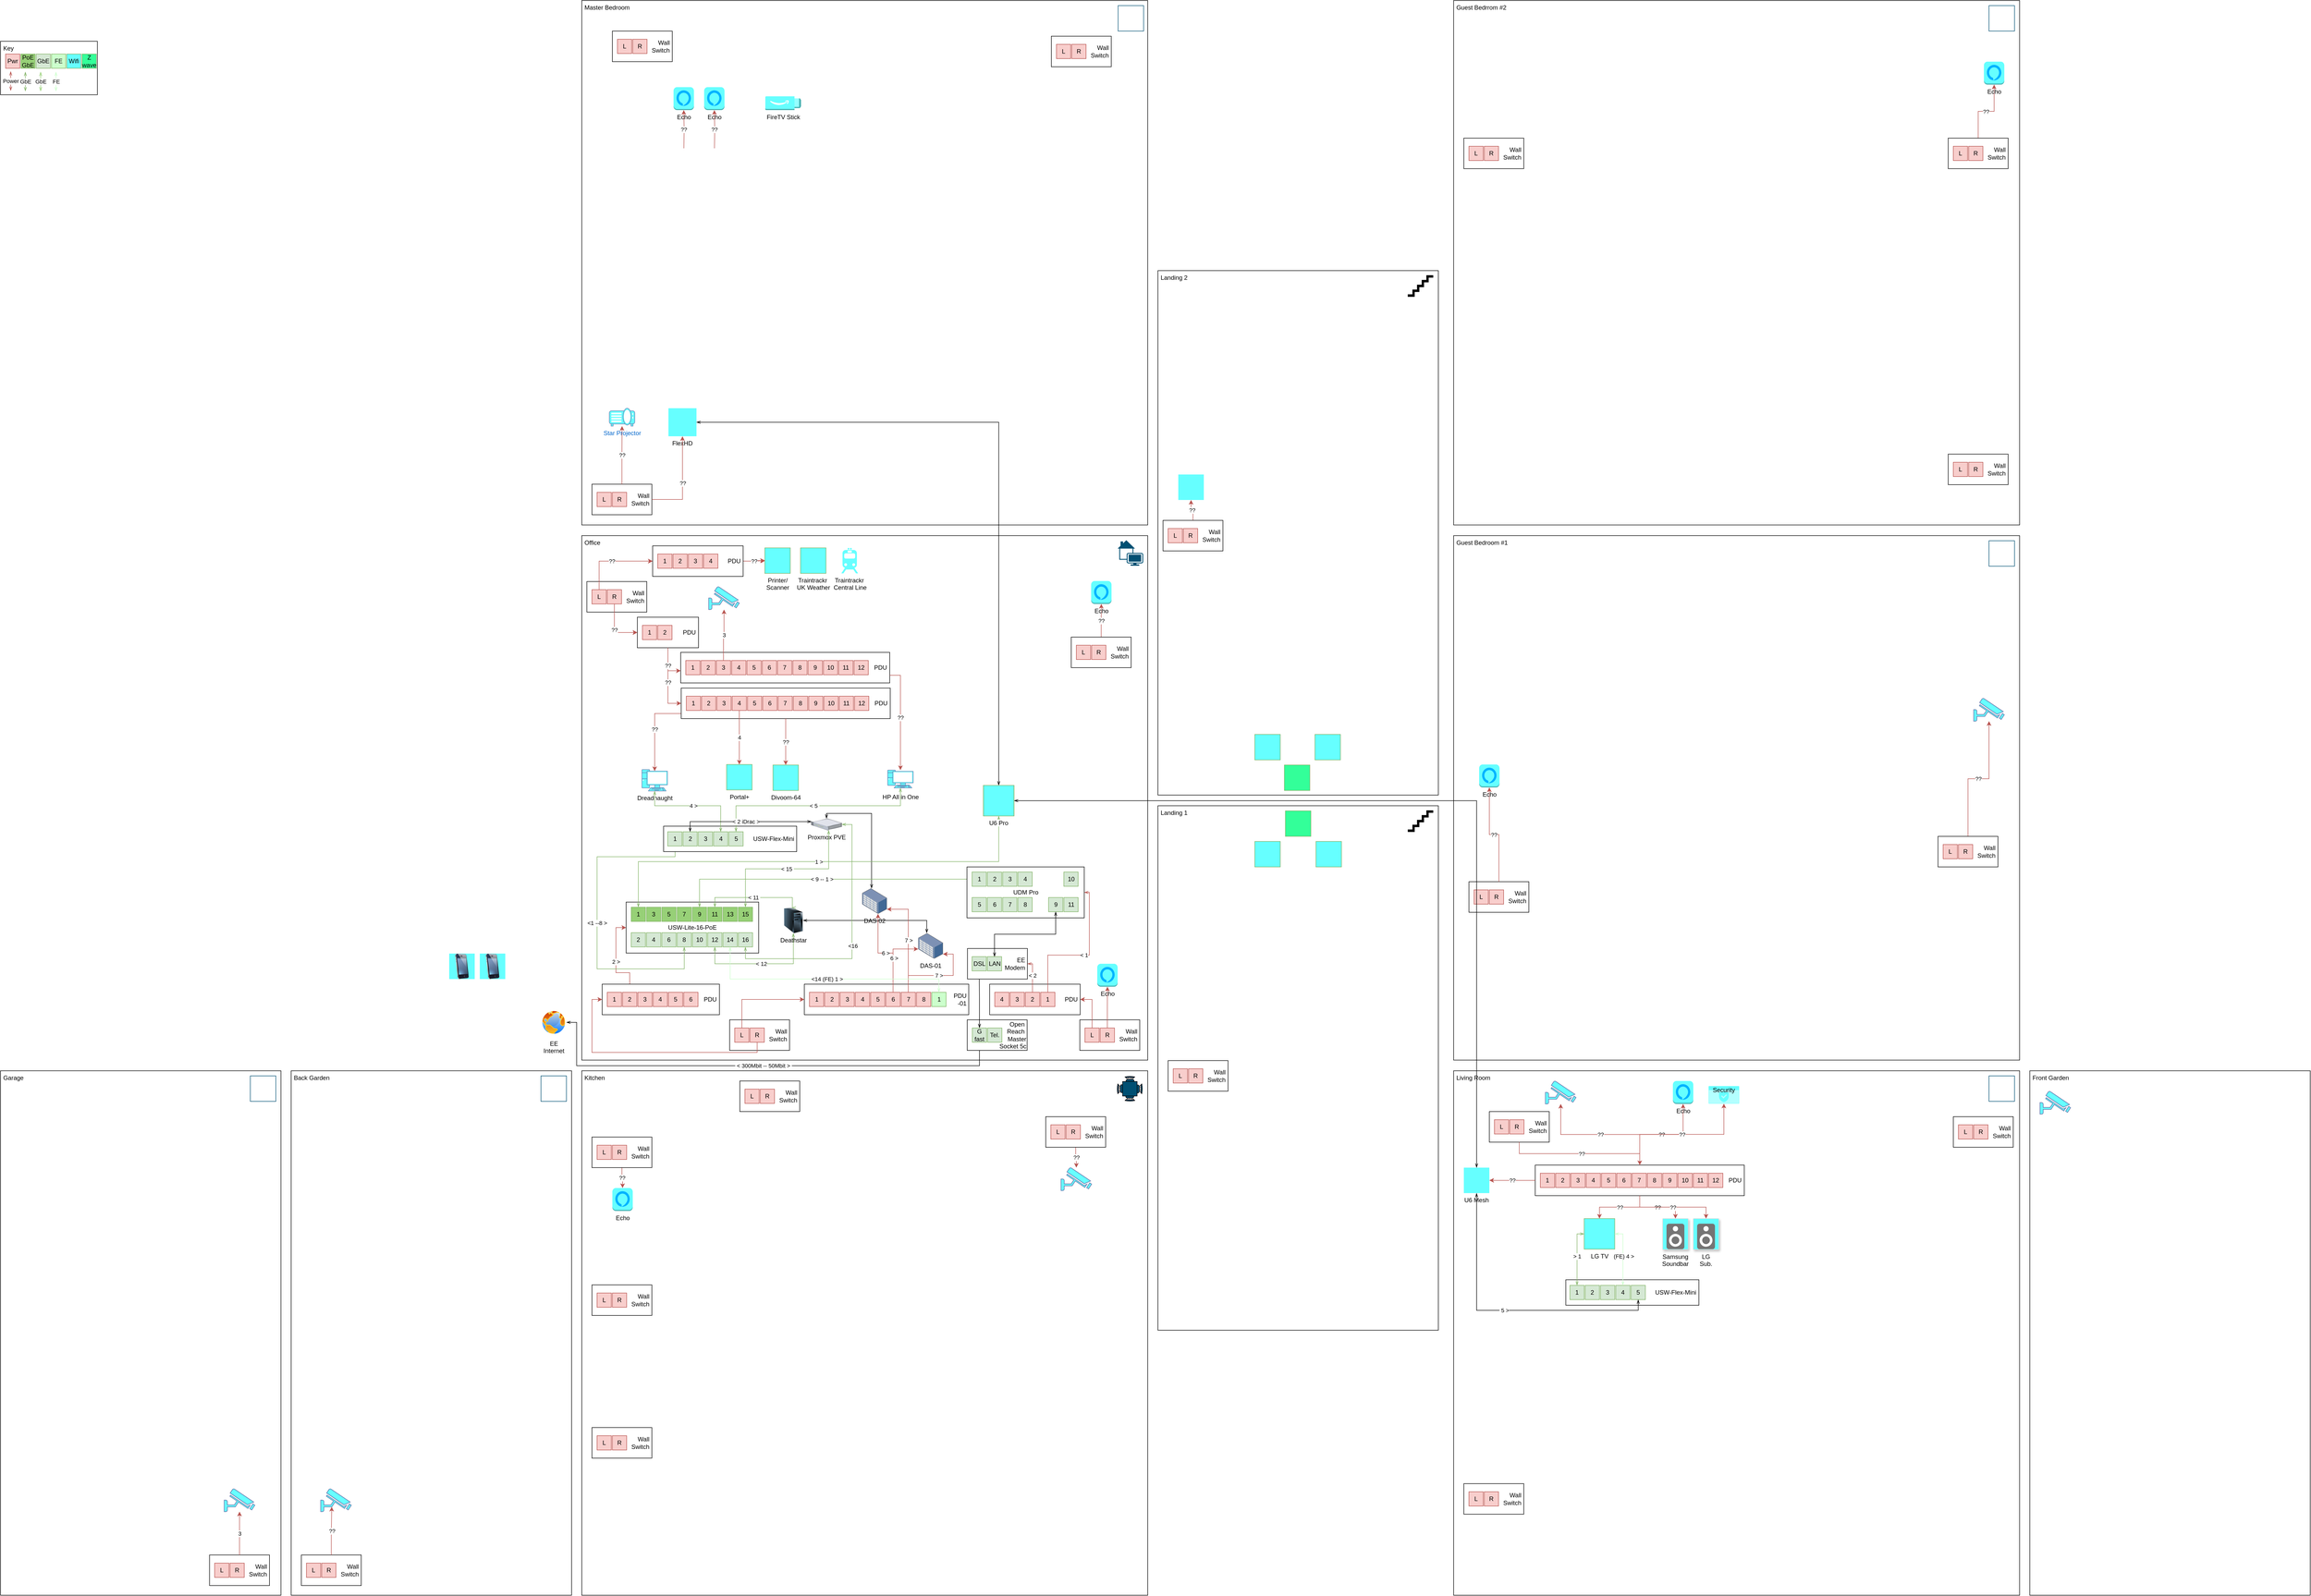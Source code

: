 <mxfile version="23.0.2" type="github" pages="2">
  <diagram name="Rooms" id="LdHzJ6vxyb1afSf9P6ii">
    <mxGraphModel dx="4458" dy="2335" grid="1" gridSize="10" guides="1" tooltips="1" connect="1" arrows="1" fold="1" page="1" pageScale="1" pageWidth="1100" pageHeight="850" math="0" shadow="0">
      <root>
        <mxCell id="0" />
        <mxCell id="aFMg3YP72EsfVgEZLQHG-249" value="Rooms" style="" parent="0" />
        <UserObject label="&amp;nbsp;Living Room" tags="" id="aFMg3YP72EsfVgEZLQHG-204">
          <mxCell style="rounded=0;whiteSpace=wrap;html=1;horizontal=1;verticalAlign=top;align=left;movable=1;resizable=1;rotatable=1;deletable=1;editable=1;locked=0;connectable=1;" parent="aFMg3YP72EsfVgEZLQHG-249" vertex="1">
            <mxGeometry x="170" y="1090" width="1110" height="1029" as="geometry" />
          </mxCell>
        </UserObject>
        <mxCell id="aFMg3YP72EsfVgEZLQHG-205" value="&amp;nbsp;Kitchen" style="rounded=0;whiteSpace=wrap;html=1;horizontal=1;verticalAlign=top;align=left;movable=1;resizable=1;rotatable=1;deletable=1;editable=1;locked=0;connectable=1;" parent="aFMg3YP72EsfVgEZLQHG-249" vertex="1">
          <mxGeometry x="-1540" y="1090" width="1110" height="1029" as="geometry" />
        </mxCell>
        <mxCell id="aFMg3YP72EsfVgEZLQHG-295" value="&amp;nbsp;Guest Bedroom #1" style="rounded=0;whiteSpace=wrap;html=1;horizontal=1;verticalAlign=top;align=left;movable=1;resizable=1;rotatable=1;deletable=1;editable=1;locked=0;connectable=1;" parent="aFMg3YP72EsfVgEZLQHG-249" vertex="1">
          <mxGeometry x="170" y="40" width="1110" height="1029" as="geometry" />
        </mxCell>
        <mxCell id="aFMg3YP72EsfVgEZLQHG-296" value="" style="shape=image;html=1;verticalAlign=top;verticalLabelPosition=bottom;labelBackgroundColor=#ffffff;imageAspect=0;aspect=fixed;image=https://cdn3.iconfinder.com/data/icons/belidong-hotel/32/Artboard_18-128.png;imageBackground=default;imageBorder=#005073;" parent="aFMg3YP72EsfVgEZLQHG-249" vertex="1">
          <mxGeometry x="1220" y="50" width="50" height="50" as="geometry" />
        </mxCell>
        <mxCell id="PF321P0QjHSob_b39fSD-94" value="" style="group" parent="aFMg3YP72EsfVgEZLQHG-249" vertex="1" connectable="0">
          <mxGeometry x="-2110" y="1090" width="550" height="1029" as="geometry" />
        </mxCell>
        <mxCell id="aFMg3YP72EsfVgEZLQHG-305" value="3" style="rounded=0;orthogonalLoop=1;jettySize=auto;html=1;fillColor=#f8cecc;strokeColor=#b85450;edgeStyle=orthogonalEdgeStyle;" parent="PF321P0QjHSob_b39fSD-94" source="aFMg3YP72EsfVgEZLQHG-323" target="aFMg3YP72EsfVgEZLQHG-306" edge="1">
          <mxGeometry relative="1" as="geometry">
            <mxPoint x="520" y="930" as="sourcePoint" />
            <mxPoint y="1140" as="targetPoint" />
          </mxGeometry>
        </mxCell>
        <mxCell id="PF321P0QjHSob_b39fSD-93" value="" style="group" parent="PF321P0QjHSob_b39fSD-94" vertex="1" connectable="0">
          <mxGeometry width="550" height="1029" as="geometry" />
        </mxCell>
        <mxCell id="PF321P0QjHSob_b39fSD-110" value="" style="group" parent="PF321P0QjHSob_b39fSD-93" vertex="1" connectable="0">
          <mxGeometry width="550" height="1029" as="geometry" />
        </mxCell>
        <mxCell id="aFMg3YP72EsfVgEZLQHG-304" value="&amp;nbsp;Back Garden" style="rounded=0;whiteSpace=wrap;html=1;horizontal=1;verticalAlign=top;align=left;movable=1;resizable=1;rotatable=1;deletable=1;editable=1;locked=0;connectable=1;" parent="PF321P0QjHSob_b39fSD-110" vertex="1">
          <mxGeometry width="550" height="1029" as="geometry" />
        </mxCell>
        <mxCell id="aFMg3YP72EsfVgEZLQHG-303" value="" style="shape=image;html=1;verticalAlign=top;verticalLabelPosition=bottom;labelBackgroundColor=#ffffff;imageAspect=0;aspect=fixed;image=https://cdn2.iconfinder.com/data/icons/spring-30/30/Flower-1-128.png;imageBackground=default;imageBorder=#005073;" parent="PF321P0QjHSob_b39fSD-110" vertex="1">
          <mxGeometry x="490" y="10" width="50" height="50" as="geometry" />
        </mxCell>
        <mxCell id="PF321P0QjHSob_b39fSD-95" value="" style="group" parent="aFMg3YP72EsfVgEZLQHG-249" vertex="1" connectable="0">
          <mxGeometry x="-2680" y="1090" width="550" height="1029" as="geometry" />
        </mxCell>
        <mxCell id="PF321P0QjHSob_b39fSD-92" value="" style="group" parent="PF321P0QjHSob_b39fSD-95" vertex="1" connectable="0">
          <mxGeometry width="550" height="1029" as="geometry" />
        </mxCell>
        <mxCell id="aFMg3YP72EsfVgEZLQHG-327" value="&amp;nbsp;Garage" style="rounded=0;whiteSpace=wrap;html=1;horizontal=1;verticalAlign=top;align=left;movable=1;resizable=1;rotatable=1;deletable=1;editable=1;locked=0;connectable=1;" parent="PF321P0QjHSob_b39fSD-92" vertex="1">
          <mxGeometry width="550" height="1029" as="geometry" />
        </mxCell>
        <mxCell id="aFMg3YP72EsfVgEZLQHG-338" value="" style="shape=image;html=1;verticalAlign=top;verticalLabelPosition=bottom;labelBackgroundColor=#ffffff;imageAspect=0;aspect=fixed;image=https://cdn1.iconfinder.com/data/icons/iconoir-vol-2/24/garage-128.png;imageBackground=default;imageBorder=#005073;" parent="PF321P0QjHSob_b39fSD-92" vertex="1">
          <mxGeometry x="490" y="10" width="50" height="50" as="geometry" />
        </mxCell>
        <mxCell id="PF321P0QjHSob_b39fSD-99" value="" style="group" parent="aFMg3YP72EsfVgEZLQHG-249" vertex="1" connectable="0">
          <mxGeometry x="170" y="-1010" width="1110" height="1029" as="geometry" />
        </mxCell>
        <mxCell id="PF321P0QjHSob_b39fSD-102" value="" style="group" parent="PF321P0QjHSob_b39fSD-99" vertex="1" connectable="0">
          <mxGeometry width="1110" height="1029" as="geometry" />
        </mxCell>
        <mxCell id="aFMg3YP72EsfVgEZLQHG-207" value="&amp;nbsp;Guest Bedrrom #2" style="rounded=0;whiteSpace=wrap;html=1;horizontal=1;verticalAlign=top;align=left;movable=1;resizable=1;rotatable=1;deletable=1;editable=1;locked=0;connectable=1;" parent="PF321P0QjHSob_b39fSD-102" vertex="1">
          <mxGeometry width="1110" height="1029" as="geometry" />
        </mxCell>
        <mxCell id="aFMg3YP72EsfVgEZLQHG-294" value="" style="shape=image;html=1;verticalAlign=top;verticalLabelPosition=bottom;labelBackgroundColor=#ffffff;imageAspect=0;aspect=fixed;image=https://cdn3.iconfinder.com/data/icons/belidong-hotel/32/Artboard_18-128.png;imageBorder=#005073;" parent="PF321P0QjHSob_b39fSD-102" vertex="1">
          <mxGeometry x="1050" y="10" width="50" height="50" as="geometry" />
        </mxCell>
        <mxCell id="PF321P0QjHSob_b39fSD-104" value="" style="group" parent="aFMg3YP72EsfVgEZLQHG-249" vertex="1" connectable="0">
          <mxGeometry x="-1540" y="40" width="1110" height="1029" as="geometry" />
        </mxCell>
        <mxCell id="aFMg3YP72EsfVgEZLQHG-4" value="" style="points=[[0.115,0.05,0],[0.335,0,0],[0.98,0.52,0],[1,0.71,0],[0.68,1,0],[0.065,0.76,0],[0,0.33,0],[0.68,0.33,0]];verticalLabelPosition=bottom;sketch=0;html=1;verticalAlign=top;aspect=fixed;align=center;pointerEvents=1;shape=mxgraph.cisco19.home_office;fillColor=#005073;strokeColor=none;movable=1;resizable=1;rotatable=1;deletable=1;editable=1;locked=0;connectable=1;" parent="PF321P0QjHSob_b39fSD-104" vertex="1">
          <mxGeometry x="1051" y="9" width="50" height="50" as="geometry" />
        </mxCell>
        <mxCell id="PF321P0QjHSob_b39fSD-105" value="" style="group" parent="PF321P0QjHSob_b39fSD-104" vertex="1" connectable="0">
          <mxGeometry width="1110" height="1029" as="geometry" />
        </mxCell>
        <mxCell id="aFMg3YP72EsfVgEZLQHG-5" value="&amp;nbsp;Office" style="rounded=0;whiteSpace=wrap;html=1;horizontal=1;verticalAlign=top;align=left;movable=1;resizable=1;rotatable=1;deletable=1;editable=1;locked=0;connectable=1;" parent="PF321P0QjHSob_b39fSD-105" vertex="1">
          <mxGeometry width="1110" height="1029" as="geometry" />
        </mxCell>
        <mxCell id="aFMg3YP72EsfVgEZLQHG-202" value="??" style="rounded=0;orthogonalLoop=1;jettySize=auto;html=1;fillColor=#f8cecc;strokeColor=#b85450;edgeStyle=orthogonalEdgeStyle;" parent="PF321P0QjHSob_b39fSD-105" source="aFMg3YP72EsfVgEZLQHG-124" target="aFMg3YP72EsfVgEZLQHG-261" edge="1">
          <mxGeometry relative="1" as="geometry">
            <mxPoint x="516" y="49" as="sourcePoint" />
            <mxPoint x="441.0" y="94" as="targetPoint" />
          </mxGeometry>
        </mxCell>
        <mxCell id="PF321P0QjHSob_b39fSD-163" value="" style="points=[[0.115,0.05,0],[0.335,0,0],[0.98,0.52,0],[1,0.71,0],[0.68,1,0],[0.065,0.76,0],[0,0.33,0],[0.68,0.33,0]];verticalLabelPosition=bottom;sketch=0;html=1;verticalAlign=top;aspect=fixed;align=center;pointerEvents=1;shape=mxgraph.cisco19.home_office;fillColor=#005073;strokeColor=none;movable=1;resizable=1;rotatable=1;deletable=1;editable=1;locked=0;connectable=1;" parent="PF321P0QjHSob_b39fSD-105" vertex="1">
          <mxGeometry x="1051" y="9" width="50" height="50" as="geometry" />
        </mxCell>
        <mxCell id="PF321P0QjHSob_b39fSD-165" value="??" style="rounded=0;orthogonalLoop=1;jettySize=auto;html=1;fillColor=#f8cecc;strokeColor=#b85450;edgeStyle=orthogonalEdgeStyle;" parent="PF321P0QjHSob_b39fSD-105" source="PF321P0QjHSob_b39fSD-172" edge="1">
          <mxGeometry relative="1" as="geometry">
            <mxPoint x="516" y="49" as="sourcePoint" />
            <mxPoint x="360" y="49" as="targetPoint" />
          </mxGeometry>
        </mxCell>
        <mxCell id="aFMg3YP72EsfVgEZLQHG-9" value="" style="group" parent="PF321P0QjHSob_b39fSD-105" vertex="1" connectable="0">
          <mxGeometry x="755.5" y="810" width="118.5" height="60" as="geometry" />
        </mxCell>
        <mxCell id="aFMg3YP72EsfVgEZLQHG-72" value="DAS-01" style="image;points=[[0,0.2,0,0,0],[0,0.62,0,0,0],[0.38,0,0,0,0],[0.64,0.56,0,0,0],[0.64,1,0,0,0],[1,0.38,0,0,0],[1,0.82,0,0,0]];aspect=fixed;html=1;align=center;shadow=0;dashed=0;image=img/lib/allied_telesis/storage/Datacenter_Server_Storage_Unit_Large.svg;" parent="PF321P0QjHSob_b39fSD-105" vertex="1">
          <mxGeometry x="660" y="780" width="48.46" height="50" as="geometry" />
        </mxCell>
        <mxCell id="PF321P0QjHSob_b39fSD-191" value="DAS-02" style="image;points=[[0,0.2,0,0,0],[0,0.62,0,0,0],[0.38,0,0,0,0],[0.64,0.56,0,0,0],[0.64,1,0,0,0],[1,0.38,0,0,0],[1,0.82,0,0,0]];aspect=fixed;html=1;align=center;shadow=0;dashed=0;image=img/lib/allied_telesis/storage/Datacenter_Server_Storage_Unit_Large.svg;" parent="PF321P0QjHSob_b39fSD-105" vertex="1">
          <mxGeometry x="550" y="692" width="48.46" height="50" as="geometry" />
        </mxCell>
        <mxCell id="aFMg3YP72EsfVgEZLQHG-66" value="Deathstar" style="image;html=1;image=img/lib/clip_art/computers/Server_Tower_128x128.png;points=[[0.14,0.06,0,0,0],[0.14,0.38,0,0,0],[0.14,0.7,0,0,0],[0.44,0,0,0,0],[0.5,0.26,0,0,0],[0.5,0.5,0,0,0],[0.5,1,0,0,0],[0.84,0.18,0,0,0],[0.88,0.5,0,0,0],[0.88,0.88,0,0,0]];" parent="PF321P0QjHSob_b39fSD-105" vertex="1">
          <mxGeometry x="390" y="730" width="50" height="50" as="geometry" />
        </mxCell>
        <mxCell id="aFMg3YP72EsfVgEZLQHG-181" value="" style="endArrow=openThin;html=1;rounded=0;strokeColor=#000000;startArrow=openThin;startFill=0;endFill=0;fillColor=#f8cecc;edgeStyle=orthogonalEdgeStyle;entryX=0.342;entryY=-0.006;entryDx=0;entryDy=0;entryPerimeter=0;exitX=0.88;exitY=0.5;exitDx=0;exitDy=0;exitPerimeter=0;" parent="PF321P0QjHSob_b39fSD-105" source="aFMg3YP72EsfVgEZLQHG-66" target="aFMg3YP72EsfVgEZLQHG-72" edge="1">
          <mxGeometry relative="1" as="geometry">
            <mxPoint x="1120" y="567" as="sourcePoint" />
            <mxPoint x="1558" y="519" as="targetPoint" />
          </mxGeometry>
        </mxCell>
        <mxCell id="PF321P0QjHSob_b39fSD-111" value="" style="group" parent="aFMg3YP72EsfVgEZLQHG-249" vertex="1" connectable="0">
          <mxGeometry x="1300" y="1090" width="550" height="1029" as="geometry" />
        </mxCell>
        <mxCell id="PF321P0QjHSob_b39fSD-113" value="" style="group" parent="PF321P0QjHSob_b39fSD-111" vertex="1" connectable="0">
          <mxGeometry width="550" height="1029" as="geometry" />
        </mxCell>
        <mxCell id="PF321P0QjHSob_b39fSD-114" value="" style="group" parent="PF321P0QjHSob_b39fSD-113" vertex="1" connectable="0">
          <mxGeometry width="550" height="1029" as="geometry" />
        </mxCell>
        <mxCell id="PF321P0QjHSob_b39fSD-115" value="&amp;nbsp;Front Garden" style="rounded=0;whiteSpace=wrap;html=1;horizontal=1;verticalAlign=top;align=left;movable=1;resizable=1;rotatable=1;deletable=1;editable=1;locked=0;connectable=1;" parent="PF321P0QjHSob_b39fSD-114" vertex="1">
          <mxGeometry width="550" height="1029" as="geometry" />
        </mxCell>
        <mxCell id="PF321P0QjHSob_b39fSD-116" value="" style="shape=image;html=1;verticalAlign=top;verticalLabelPosition=bottom;labelBackgroundColor=#ffffff;imageAspect=0;aspect=fixed;image=https://cdn2.iconfinder.com/data/icons/spring-30/30/Flower-1-128.png" parent="PF321P0QjHSob_b39fSD-114" vertex="1">
          <mxGeometry x="490" y="10" width="50" height="50" as="geometry" />
        </mxCell>
        <mxCell id="PF321P0QjHSob_b39fSD-96" value="" style="group" parent="aFMg3YP72EsfVgEZLQHG-249" vertex="1" connectable="0">
          <mxGeometry x="-410" y="-470" width="550" height="1185" as="geometry" />
        </mxCell>
        <mxCell id="PF321P0QjHSob_b39fSD-97" value="&amp;nbsp;Landing 2" style="rounded=0;whiteSpace=wrap;html=1;horizontal=1;verticalAlign=top;align=left;movable=1;resizable=1;rotatable=1;deletable=1;editable=1;locked=0;connectable=1;" parent="PF321P0QjHSob_b39fSD-96" vertex="1">
          <mxGeometry y="-10" width="550" height="1029" as="geometry" />
        </mxCell>
        <mxCell id="PF321P0QjHSob_b39fSD-98" value="" style="shape=mxgraph.signs.travel.stairs;html=1;pointerEvents=1;fillColor=#000000;strokeColor=none;verticalLabelPosition=bottom;verticalAlign=top;align=center;aspect=fixed;" parent="PF321P0QjHSob_b39fSD-96" vertex="1">
          <mxGeometry x="490" y="-1" width="50" height="42.34" as="geometry" />
        </mxCell>
        <mxCell id="PF321P0QjHSob_b39fSD-139" value="??" style="edgeStyle=orthogonalEdgeStyle;rounded=0;orthogonalLoop=1;jettySize=auto;html=1;fillColor=#f8cecc;strokeColor=#b85450;" parent="PF321P0QjHSob_b39fSD-96" source="PF321P0QjHSob_b39fSD-135" target="PF321P0QjHSob_b39fSD-125" edge="1">
          <mxGeometry relative="1" as="geometry">
            <mxPoint x="-129" y="140" as="sourcePoint" />
            <mxPoint x="-63" y="190" as="targetPoint" />
          </mxGeometry>
        </mxCell>
        <mxCell id="PF321P0QjHSob_b39fSD-91" value="" style="group" parent="aFMg3YP72EsfVgEZLQHG-249" vertex="1" connectable="0">
          <mxGeometry x="-410" y="570" width="550" height="1029" as="geometry" />
        </mxCell>
        <mxCell id="PF321P0QjHSob_b39fSD-89" value="&amp;nbsp;Landing 1" style="rounded=0;whiteSpace=wrap;html=1;horizontal=1;verticalAlign=top;align=left;movable=1;resizable=1;rotatable=1;deletable=1;editable=1;locked=0;connectable=1;" parent="PF321P0QjHSob_b39fSD-91" vertex="1">
          <mxGeometry width="550" height="1029" as="geometry" />
        </mxCell>
        <mxCell id="PF321P0QjHSob_b39fSD-90" value="" style="shape=mxgraph.signs.travel.stairs;html=1;pointerEvents=1;fillColor=#000000;strokeColor=none;verticalLabelPosition=bottom;verticalAlign=top;align=center;aspect=fixed;" parent="PF321P0QjHSob_b39fSD-91" vertex="1">
          <mxGeometry x="490" y="9" width="50" height="42.34" as="geometry" />
        </mxCell>
        <mxCell id="PF321P0QjHSob_b39fSD-249" value="" style="shape=image;html=1;verticalAlign=top;verticalLabelPosition=bottom;labelBackgroundColor=#ffffff;imageAspect=0;aspect=fixed;image=https://cdn3.iconfinder.com/data/icons/furniture-4-4/512/furniture_living_room_home_house_offie-08-128.png;imageBackground=default;imageBorder=#005073;" parent="aFMg3YP72EsfVgEZLQHG-249" vertex="1">
          <mxGeometry x="1220" y="1100" width="50" height="50" as="geometry" />
        </mxCell>
        <mxCell id="PF321P0QjHSob_b39fSD-251" value="" style="group" parent="aFMg3YP72EsfVgEZLQHG-249" vertex="1" connectable="0">
          <mxGeometry x="-1540" y="-1010" width="1110" height="1029" as="geometry" />
        </mxCell>
        <mxCell id="aFMg3YP72EsfVgEZLQHG-206" value="&amp;nbsp;Master Bedroom" style="rounded=0;whiteSpace=wrap;html=1;horizontal=1;verticalAlign=top;align=left;movable=1;resizable=1;rotatable=1;deletable=1;editable=1;locked=0;connectable=1;" parent="PF321P0QjHSob_b39fSD-251" vertex="1">
          <mxGeometry width="1110" height="1029" as="geometry" />
        </mxCell>
        <mxCell id="PF321P0QjHSob_b39fSD-250" value="" style="shape=image;html=1;verticalAlign=top;verticalLabelPosition=bottom;labelBackgroundColor=#ffffff;imageAspect=0;aspect=fixed;image=https://cdn3.iconfinder.com/data/icons/belidong-hotel/32/Artboard_18-128.png;imageBorder=#005073;" parent="PF321P0QjHSob_b39fSD-251" vertex="1">
          <mxGeometry x="1051.93" y="10" width="50" height="50" as="geometry" />
        </mxCell>
        <mxCell id="PF321P0QjHSob_b39fSD-259" value="" style="group;aspect=fixed;" parent="aFMg3YP72EsfVgEZLQHG-249" vertex="1" connectable="0">
          <mxGeometry x="-490" y="1100.64" width="50" height="49.36" as="geometry" />
        </mxCell>
        <mxCell id="PF321P0QjHSob_b39fSD-252" value="" style="verticalLabelPosition=bottom;html=1;verticalAlign=top;align=center;shape=mxgraph.floorplan.chair;shadow=0;fillColor=#005073;aspect=fixed;container=0;" parent="PF321P0QjHSob_b39fSD-259" vertex="1">
          <mxGeometry x="15.288" width="19.471" height="25.312" as="geometry" />
        </mxCell>
        <mxCell id="PF321P0QjHSob_b39fSD-253" value="" style="verticalLabelPosition=bottom;html=1;verticalAlign=top;align=center;shape=mxgraph.floorplan.chair;shadow=0;direction=west;fillColor=#005073;aspect=fixed;container=0;" parent="PF321P0QjHSob_b39fSD-259" vertex="1">
          <mxGeometry x="15.288" y="23.718" width="19.471" height="25.312" as="geometry" />
        </mxCell>
        <mxCell id="PF321P0QjHSob_b39fSD-254" value="" style="verticalLabelPosition=bottom;html=1;verticalAlign=top;align=center;shape=mxgraph.floorplan.chair;shadow=0;direction=north;fillColor=#005073;aspect=fixed;container=0;" parent="PF321P0QjHSob_b39fSD-259" vertex="1">
          <mxGeometry y="14.968" width="25.312" height="19.471" as="geometry" />
        </mxCell>
        <mxCell id="PF321P0QjHSob_b39fSD-255" value="" style="verticalLabelPosition=bottom;html=1;verticalAlign=top;align=center;shape=mxgraph.floorplan.chair;shadow=0;direction=south;fillColor=#005073;aspect=fixed;container=0;" parent="PF321P0QjHSob_b39fSD-259" vertex="1">
          <mxGeometry x="24.359" y="14.968" width="25.312" height="19.471" as="geometry" />
        </mxCell>
        <mxCell id="PF321P0QjHSob_b39fSD-256" value="" style="shape=rect;shadow=0;html=1;fillColor=#005073;aspect=fixed;container=0;" parent="PF321P0QjHSob_b39fSD-259" vertex="1">
          <mxGeometry x="10.724" y="10.404" width="28.476" height="28.476" as="geometry" />
        </mxCell>
        <mxCell id="PF321P0QjHSob_b39fSD-263" value="" style="image;html=1;image=img/lib/clip_art/telecommunication/iPhone_128x128.png;aspect=fixed;imageBackground=#66FFFF;" parent="aFMg3YP72EsfVgEZLQHG-249" vertex="1">
          <mxGeometry x="-1800" y="860" width="50" height="50" as="geometry" />
        </mxCell>
        <mxCell id="PF321P0QjHSob_b39fSD-266" value="" style="image;html=1;image=img/lib/clip_art/telecommunication/iPhone_128x128.png;aspect=fixed;imageBackground=#66FFFF;" parent="aFMg3YP72EsfVgEZLQHG-249" vertex="1">
          <mxGeometry x="-1740" y="860" width="50" height="50" as="geometry" />
        </mxCell>
        <mxCell id="aFMg3YP72EsfVgEZLQHG-91" value="Compute + Storage" parent="0" />
        <mxCell id="aFMg3YP72EsfVgEZLQHG-180" value="" style="endArrow=openThin;html=1;rounded=0;strokeColor=#000000;startArrow=openThin;startFill=0;endFill=0;fillColor=#f8cecc;edgeStyle=orthogonalEdgeStyle;entryX=0.38;entryY=0;entryDx=0;entryDy=0;entryPerimeter=0;exitX=0.5;exitY=0;exitDx=0;exitDy=0;exitPerimeter=0;" parent="aFMg3YP72EsfVgEZLQHG-91" source="aFMg3YP72EsfVgEZLQHG-37" target="PF321P0QjHSob_b39fSD-191" edge="1">
          <mxGeometry relative="1" as="geometry">
            <mxPoint x="-419" y="497" as="sourcePoint" />
            <mxPoint x="19" y="449" as="targetPoint" />
          </mxGeometry>
        </mxCell>
        <mxCell id="aFMg3YP72EsfVgEZLQHG-30" value="HP All in One" style="fontColor=#000000;verticalAlign=middle;verticalLabelPosition=bottom;labelPosition=center;align=center;html=1;outlineConnect=0;fillColor=#66FFFF;strokeColor=#6881B3;gradientColor=none;gradientDirection=north;strokeWidth=2;shape=mxgraph.networks.pc;aspect=fixed;" parent="aFMg3YP72EsfVgEZLQHG-91" vertex="1">
          <mxGeometry x="-940" y="500" width="50" height="35" as="geometry" />
        </mxCell>
        <mxCell id="aFMg3YP72EsfVgEZLQHG-37" value="Proxmox PVE" style="verticalLabelPosition=bottom;sketch=0;aspect=fixed;html=1;verticalAlign=top;strokeColor=none;align=center;outlineConnect=0;shape=mxgraph.citrix.1u_2u_server;container=0;metaEdit=0;backgroundOutline=0;comic=1;points=[[0,0.38,0,0,0],[0.57,0,0,0,0],[0.57,0.98,0,0,0],[1,0.5,0,0,0]];" parent="aFMg3YP72EsfVgEZLQHG-91" vertex="1">
          <mxGeometry x="-1090" y="595" width="60" height="23.46" as="geometry" />
        </mxCell>
        <mxCell id="aFMg3YP72EsfVgEZLQHG-29" value="Dreadnaught" style="fontColor=#000000;verticalAlign=top;verticalLabelPosition=bottom;labelPosition=center;align=center;html=1;outlineConnect=0;fillColor=#66FFFF;strokeColor=#6881B3;gradientColor=none;gradientDirection=north;strokeWidth=2;shape=mxgraph.networks.pc;points=[[0,0,0,0,0],[0,0.5,0,0,0],[0,0.85,0,0,0],[0.5,0.07,0,0,0],[0.5,1,0,0,0],[0.95,1,0,0,0],[1,0.07,0,0,0],[1,0.5,0,0,0]];" parent="aFMg3YP72EsfVgEZLQHG-91" vertex="1">
          <mxGeometry x="-1422" y="499" width="50" height="42" as="geometry" />
        </mxCell>
        <mxCell id="aFMg3YP72EsfVgEZLQHG-92" value="Power" parent="0" />
        <mxCell id="aFMg3YP72EsfVgEZLQHG-169" value="" style="group" parent="aFMg3YP72EsfVgEZLQHG-92" vertex="1" connectable="0">
          <mxGeometry x="200" y="719" width="117.5" height="60" as="geometry" />
        </mxCell>
        <mxCell id="aFMg3YP72EsfVgEZLQHG-170" value="Wall&amp;nbsp;&lt;br&gt;Switch&amp;nbsp;" style="rounded=0;whiteSpace=wrap;html=1;horizontal=1;verticalAlign=middle;align=right;" parent="aFMg3YP72EsfVgEZLQHG-169" vertex="1">
          <mxGeometry width="117.5" height="60" as="geometry" />
        </mxCell>
        <mxCell id="aFMg3YP72EsfVgEZLQHG-171" value="" style="group" parent="aFMg3YP72EsfVgEZLQHG-169" vertex="1" connectable="0">
          <mxGeometry width="117.5" height="60" as="geometry" />
        </mxCell>
        <mxCell id="aFMg3YP72EsfVgEZLQHG-172" value="L" style="whiteSpace=wrap;html=1;aspect=fixed;fillColor=#f8cecc;strokeColor=#b85450;" parent="aFMg3YP72EsfVgEZLQHG-171" vertex="1">
          <mxGeometry x="10" y="16" width="28" height="28" as="geometry" />
        </mxCell>
        <mxCell id="aFMg3YP72EsfVgEZLQHG-173" value="R" style="whiteSpace=wrap;html=1;aspect=fixed;fillColor=#f8cecc;strokeColor=#b85450;" parent="aFMg3YP72EsfVgEZLQHG-171" vertex="1">
          <mxGeometry x="40" y="16" width="28" height="28" as="geometry" />
        </mxCell>
        <mxCell id="aFMg3YP72EsfVgEZLQHG-174" value="??" style="edgeStyle=orthogonalEdgeStyle;rounded=0;orthogonalLoop=1;jettySize=auto;html=1;fillColor=#f8cecc;strokeColor=#b85450;" parent="aFMg3YP72EsfVgEZLQHG-92" source="aFMg3YP72EsfVgEZLQHG-170" target="aFMg3YP72EsfVgEZLQHG-163" edge="1">
          <mxGeometry relative="1" as="geometry">
            <mxPoint x="2175" y="426" as="sourcePoint" />
            <mxPoint x="2060" y="289" as="targetPoint" />
          </mxGeometry>
        </mxCell>
        <mxCell id="aFMg3YP72EsfVgEZLQHG-240" value="??" style="edgeStyle=orthogonalEdgeStyle;rounded=0;orthogonalLoop=1;jettySize=auto;html=1;fillColor=#f8cecc;strokeColor=#b85450;" parent="aFMg3YP72EsfVgEZLQHG-92" source="aFMg3YP72EsfVgEZLQHG-226" target="aFMg3YP72EsfVgEZLQHG-239" edge="1">
          <mxGeometry relative="1" as="geometry">
            <mxPoint x="1330" y="1240" as="sourcePoint" />
            <mxPoint x="631.25" y="1290" as="targetPoint" />
          </mxGeometry>
        </mxCell>
        <mxCell id="aFMg3YP72EsfVgEZLQHG-242" value="??" style="edgeStyle=orthogonalEdgeStyle;rounded=0;orthogonalLoop=1;jettySize=auto;html=1;fillColor=#f8cecc;strokeColor=#b85450;" parent="aFMg3YP72EsfVgEZLQHG-92" source="PF321P0QjHSob_b39fSD-7" target="aFMg3YP72EsfVgEZLQHG-241" edge="1">
          <mxGeometry relative="1" as="geometry">
            <mxPoint x="-1119.75" y="1370" as="sourcePoint" />
            <mxPoint x="-1358.75" y="1420" as="targetPoint" />
          </mxGeometry>
        </mxCell>
        <mxCell id="aFMg3YP72EsfVgEZLQHG-225" value="" style="group" parent="aFMg3YP72EsfVgEZLQHG-92" vertex="1" connectable="0">
          <mxGeometry x="330" y="1275" width="410" height="60" as="geometry" />
        </mxCell>
        <mxCell id="aFMg3YP72EsfVgEZLQHG-226" value="PDU&amp;nbsp;" style="rounded=0;whiteSpace=wrap;html=1;horizontal=1;verticalAlign=middle;align=right;container=0;" parent="aFMg3YP72EsfVgEZLQHG-225" vertex="1">
          <mxGeometry width="410" height="60" as="geometry" />
        </mxCell>
        <mxCell id="aFMg3YP72EsfVgEZLQHG-227" value="3" style="whiteSpace=wrap;html=1;aspect=fixed;fillColor=#f8cecc;strokeColor=#b85450;container=0;" parent="aFMg3YP72EsfVgEZLQHG-225" vertex="1">
          <mxGeometry x="70" y="16" width="28" height="28" as="geometry" />
        </mxCell>
        <mxCell id="aFMg3YP72EsfVgEZLQHG-228" value="4" style="whiteSpace=wrap;html=1;aspect=fixed;fillColor=#f8cecc;strokeColor=#b85450;container=0;" parent="aFMg3YP72EsfVgEZLQHG-225" vertex="1">
          <mxGeometry x="100" y="16" width="28" height="28" as="geometry" />
        </mxCell>
        <mxCell id="aFMg3YP72EsfVgEZLQHG-229" value="1" style="whiteSpace=wrap;html=1;aspect=fixed;fillColor=#f8cecc;strokeColor=#b85450;container=0;" parent="aFMg3YP72EsfVgEZLQHG-225" vertex="1">
          <mxGeometry x="10" y="16" width="28" height="28" as="geometry" />
        </mxCell>
        <mxCell id="aFMg3YP72EsfVgEZLQHG-230" value="2" style="whiteSpace=wrap;html=1;aspect=fixed;fillColor=#f8cecc;strokeColor=#b85450;container=0;" parent="aFMg3YP72EsfVgEZLQHG-225" vertex="1">
          <mxGeometry x="40" y="16" width="28" height="28" as="geometry" />
        </mxCell>
        <mxCell id="aFMg3YP72EsfVgEZLQHG-231" value="7" style="whiteSpace=wrap;html=1;aspect=fixed;fillColor=#f8cecc;strokeColor=#b85450;container=0;" parent="aFMg3YP72EsfVgEZLQHG-225" vertex="1">
          <mxGeometry x="190" y="16" width="28" height="28" as="geometry" />
        </mxCell>
        <mxCell id="aFMg3YP72EsfVgEZLQHG-232" value="8" style="whiteSpace=wrap;html=1;aspect=fixed;fillColor=#f8cecc;strokeColor=#b85450;container=0;" parent="aFMg3YP72EsfVgEZLQHG-225" vertex="1">
          <mxGeometry x="220" y="16" width="28" height="28" as="geometry" />
        </mxCell>
        <mxCell id="aFMg3YP72EsfVgEZLQHG-233" value="5" style="whiteSpace=wrap;html=1;aspect=fixed;fillColor=#f8cecc;strokeColor=#b85450;container=0;" parent="aFMg3YP72EsfVgEZLQHG-225" vertex="1">
          <mxGeometry x="130" y="16" width="28" height="28" as="geometry" />
        </mxCell>
        <mxCell id="aFMg3YP72EsfVgEZLQHG-234" value="6" style="whiteSpace=wrap;html=1;aspect=fixed;fillColor=#f8cecc;strokeColor=#b85450;container=0;" parent="aFMg3YP72EsfVgEZLQHG-225" vertex="1">
          <mxGeometry x="160" y="16" width="28" height="28" as="geometry" />
        </mxCell>
        <mxCell id="aFMg3YP72EsfVgEZLQHG-235" value="11" style="whiteSpace=wrap;html=1;aspect=fixed;fillColor=#f8cecc;strokeColor=#b85450;container=0;" parent="aFMg3YP72EsfVgEZLQHG-225" vertex="1">
          <mxGeometry x="310" y="16" width="28" height="28" as="geometry" />
        </mxCell>
        <mxCell id="aFMg3YP72EsfVgEZLQHG-236" value="12" style="whiteSpace=wrap;html=1;aspect=fixed;fillColor=#f8cecc;strokeColor=#b85450;container=0;" parent="aFMg3YP72EsfVgEZLQHG-225" vertex="1">
          <mxGeometry x="340" y="16" width="28" height="28" as="geometry" />
        </mxCell>
        <mxCell id="aFMg3YP72EsfVgEZLQHG-237" value="9" style="whiteSpace=wrap;html=1;aspect=fixed;fillColor=#f8cecc;strokeColor=#b85450;container=0;" parent="aFMg3YP72EsfVgEZLQHG-225" vertex="1">
          <mxGeometry x="250" y="16" width="28" height="28" as="geometry" />
        </mxCell>
        <mxCell id="aFMg3YP72EsfVgEZLQHG-238" value="10" style="whiteSpace=wrap;html=1;aspect=fixed;fillColor=#f8cecc;strokeColor=#b85450;container=0;" parent="aFMg3YP72EsfVgEZLQHG-225" vertex="1">
          <mxGeometry x="280" y="16" width="28" height="28" as="geometry" />
        </mxCell>
        <mxCell id="aFMg3YP72EsfVgEZLQHG-248" value="??" style="edgeStyle=orthogonalEdgeStyle;rounded=0;orthogonalLoop=1;jettySize=auto;html=1;fillColor=#f8cecc;strokeColor=#b85450;" parent="aFMg3YP72EsfVgEZLQHG-92" target="aFMg3YP72EsfVgEZLQHG-247" edge="1">
          <mxGeometry relative="1" as="geometry">
            <mxPoint x="-1339.75" y="-720" as="sourcePoint" />
            <mxPoint x="-1578.75" y="-670" as="targetPoint" />
          </mxGeometry>
        </mxCell>
        <mxCell id="aFMg3YP72EsfVgEZLQHG-299" value="??" style="rounded=0;orthogonalLoop=1;jettySize=auto;html=1;fillColor=#f8cecc;strokeColor=#b85450;edgeStyle=orthogonalEdgeStyle;" parent="aFMg3YP72EsfVgEZLQHG-92" source="PF321P0QjHSob_b39fSD-20" target="aFMg3YP72EsfVgEZLQHG-300" edge="1">
          <mxGeometry x="0.029" relative="1" as="geometry">
            <mxPoint x="-920" y="1274" as="sourcePoint" />
            <mxPoint x="-1440" y="1484" as="targetPoint" />
            <mxPoint as="offset" />
          </mxGeometry>
        </mxCell>
        <mxCell id="aFMg3YP72EsfVgEZLQHG-297" value="??" style="rounded=0;orthogonalLoop=1;jettySize=auto;html=1;fillColor=#f8cecc;strokeColor=#b85450;edgeStyle=orthogonalEdgeStyle;" parent="aFMg3YP72EsfVgEZLQHG-92" source="PF321P0QjHSob_b39fSD-193" target="aFMg3YP72EsfVgEZLQHG-298" edge="1">
          <mxGeometry relative="1" as="geometry">
            <mxPoint x="780" y="289" as="sourcePoint" />
            <mxPoint x="260" y="499" as="targetPoint" />
          </mxGeometry>
        </mxCell>
        <mxCell id="aFMg3YP72EsfVgEZLQHG-158" value="??" style="edgeStyle=orthogonalEdgeStyle;rounded=0;orthogonalLoop=1;jettySize=auto;html=1;fillColor=#f8cecc;strokeColor=#b85450;entryX=0.5;entryY=0.07;entryDx=0;entryDy=0;entryPerimeter=0;" parent="aFMg3YP72EsfVgEZLQHG-92" source="aFMg3YP72EsfVgEZLQHG-101" target="aFMg3YP72EsfVgEZLQHG-29" edge="1">
          <mxGeometry relative="1" as="geometry">
            <mxPoint x="-1590" y="509" as="sourcePoint" />
            <mxPoint x="-1760" y="699" as="targetPoint" />
            <Array as="points">
              <mxPoint x="-1397" y="389" />
              <mxPoint x="-1397" y="502" />
            </Array>
          </mxGeometry>
        </mxCell>
        <mxCell id="aFMg3YP72EsfVgEZLQHG-284" value="" style="group" parent="aFMg3YP72EsfVgEZLQHG-92" vertex="1" connectable="0">
          <mxGeometry x="-1520" y="-61" width="117.5" height="60" as="geometry" />
        </mxCell>
        <mxCell id="aFMg3YP72EsfVgEZLQHG-285" value="Wall&amp;nbsp;&lt;br&gt;Switch&amp;nbsp;" style="rounded=0;whiteSpace=wrap;html=1;horizontal=1;verticalAlign=middle;align=right;" parent="aFMg3YP72EsfVgEZLQHG-284" vertex="1">
          <mxGeometry width="117.5" height="60" as="geometry" />
        </mxCell>
        <mxCell id="aFMg3YP72EsfVgEZLQHG-286" value="" style="group" parent="aFMg3YP72EsfVgEZLQHG-284" vertex="1" connectable="0">
          <mxGeometry width="117.5" height="60" as="geometry" />
        </mxCell>
        <mxCell id="aFMg3YP72EsfVgEZLQHG-287" value="L" style="whiteSpace=wrap;html=1;aspect=fixed;fillColor=#f8cecc;strokeColor=#b85450;" parent="aFMg3YP72EsfVgEZLQHG-286" vertex="1">
          <mxGeometry x="10" y="16" width="28" height="28" as="geometry" />
        </mxCell>
        <mxCell id="aFMg3YP72EsfVgEZLQHG-288" value="R" style="whiteSpace=wrap;html=1;aspect=fixed;fillColor=#f8cecc;strokeColor=#b85450;" parent="aFMg3YP72EsfVgEZLQHG-286" vertex="1">
          <mxGeometry x="40" y="16" width="28" height="28" as="geometry" />
        </mxCell>
        <mxCell id="aFMg3YP72EsfVgEZLQHG-274" value="" style="group" parent="aFMg3YP72EsfVgEZLQHG-92" vertex="1" connectable="0">
          <mxGeometry x="-1480" y="-950" width="117.5" height="60" as="geometry" />
        </mxCell>
        <mxCell id="aFMg3YP72EsfVgEZLQHG-275" value="Wall&amp;nbsp;&lt;br&gt;Switch&amp;nbsp;" style="rounded=0;whiteSpace=wrap;html=1;horizontal=1;verticalAlign=middle;align=right;" parent="aFMg3YP72EsfVgEZLQHG-274" vertex="1">
          <mxGeometry width="117.5" height="60" as="geometry" />
        </mxCell>
        <mxCell id="aFMg3YP72EsfVgEZLQHG-276" value="" style="group" parent="aFMg3YP72EsfVgEZLQHG-274" vertex="1" connectable="0">
          <mxGeometry width="117.5" height="60" as="geometry" />
        </mxCell>
        <mxCell id="aFMg3YP72EsfVgEZLQHG-277" value="L" style="whiteSpace=wrap;html=1;aspect=fixed;fillColor=#f8cecc;strokeColor=#b85450;" parent="aFMg3YP72EsfVgEZLQHG-276" vertex="1">
          <mxGeometry x="10" y="16" width="28" height="28" as="geometry" />
        </mxCell>
        <mxCell id="aFMg3YP72EsfVgEZLQHG-278" value="R" style="whiteSpace=wrap;html=1;aspect=fixed;fillColor=#f8cecc;strokeColor=#b85450;" parent="aFMg3YP72EsfVgEZLQHG-276" vertex="1">
          <mxGeometry x="40" y="16" width="28" height="28" as="geometry" />
        </mxCell>
        <mxCell id="aFMg3YP72EsfVgEZLQHG-279" value="" style="group" parent="aFMg3YP72EsfVgEZLQHG-92" vertex="1" connectable="0">
          <mxGeometry x="-619" y="-940" width="117.5" height="60" as="geometry" />
        </mxCell>
        <mxCell id="aFMg3YP72EsfVgEZLQHG-280" value="Wall&amp;nbsp;&lt;br&gt;Switch&amp;nbsp;" style="rounded=0;whiteSpace=wrap;html=1;horizontal=1;verticalAlign=middle;align=right;" parent="aFMg3YP72EsfVgEZLQHG-279" vertex="1">
          <mxGeometry width="117.5" height="60" as="geometry" />
        </mxCell>
        <mxCell id="aFMg3YP72EsfVgEZLQHG-281" value="" style="group" parent="aFMg3YP72EsfVgEZLQHG-279" vertex="1" connectable="0">
          <mxGeometry width="117.5" height="60" as="geometry" />
        </mxCell>
        <mxCell id="aFMg3YP72EsfVgEZLQHG-282" value="L" style="whiteSpace=wrap;html=1;aspect=fixed;fillColor=#f8cecc;strokeColor=#b85450;" parent="aFMg3YP72EsfVgEZLQHG-281" vertex="1">
          <mxGeometry x="10" y="16" width="28" height="28" as="geometry" />
        </mxCell>
        <mxCell id="aFMg3YP72EsfVgEZLQHG-283" value="R" style="whiteSpace=wrap;html=1;aspect=fixed;fillColor=#f8cecc;strokeColor=#b85450;" parent="aFMg3YP72EsfVgEZLQHG-281" vertex="1">
          <mxGeometry x="40" y="16" width="28" height="28" as="geometry" />
        </mxCell>
        <mxCell id="aFMg3YP72EsfVgEZLQHG-292" value="??" style="edgeStyle=orthogonalEdgeStyle;rounded=0;orthogonalLoop=1;jettySize=auto;html=1;fillColor=#f8cecc;strokeColor=#b85450;" parent="aFMg3YP72EsfVgEZLQHG-92" source="aFMg3YP72EsfVgEZLQHG-285" target="aFMg3YP72EsfVgEZLQHG-291" edge="1">
          <mxGeometry relative="1" as="geometry">
            <mxPoint x="-549" y="-100" as="sourcePoint" />
            <mxPoint x="-483" y="-50" as="targetPoint" />
          </mxGeometry>
        </mxCell>
        <mxCell id="PF321P0QjHSob_b39fSD-4" value="" style="group" parent="aFMg3YP72EsfVgEZLQHG-92" vertex="1" connectable="0">
          <mxGeometry x="-1520" y="1220" width="117.5" height="60" as="geometry" />
        </mxCell>
        <mxCell id="PF321P0QjHSob_b39fSD-5" value="" style="group" parent="PF321P0QjHSob_b39fSD-4" vertex="1" connectable="0">
          <mxGeometry width="117.5" height="60" as="geometry" />
        </mxCell>
        <mxCell id="PF321P0QjHSob_b39fSD-6" value="" style="group" parent="PF321P0QjHSob_b39fSD-5" vertex="1" connectable="0">
          <mxGeometry width="117.5" height="60" as="geometry" />
        </mxCell>
        <mxCell id="PF321P0QjHSob_b39fSD-7" value="Wall&amp;nbsp;&lt;br&gt;Switch&amp;nbsp;" style="rounded=0;whiteSpace=wrap;html=1;horizontal=1;verticalAlign=middle;align=right;" parent="PF321P0QjHSob_b39fSD-6" vertex="1">
          <mxGeometry width="117.5" height="60" as="geometry" />
        </mxCell>
        <mxCell id="PF321P0QjHSob_b39fSD-8" value="L" style="whiteSpace=wrap;html=1;aspect=fixed;fillColor=#f8cecc;strokeColor=#b85450;" parent="PF321P0QjHSob_b39fSD-6" vertex="1">
          <mxGeometry x="10" y="16" width="28" height="28" as="geometry" />
        </mxCell>
        <mxCell id="PF321P0QjHSob_b39fSD-9" value="R" style="whiteSpace=wrap;html=1;aspect=fixed;fillColor=#f8cecc;strokeColor=#b85450;" parent="PF321P0QjHSob_b39fSD-6" vertex="1">
          <mxGeometry x="40" y="16" width="28" height="28" as="geometry" />
        </mxCell>
        <mxCell id="PF321P0QjHSob_b39fSD-17" value="" style="group" parent="aFMg3YP72EsfVgEZLQHG-92" vertex="1" connectable="0">
          <mxGeometry x="-630" y="1180" width="117.5" height="60" as="geometry" />
        </mxCell>
        <mxCell id="PF321P0QjHSob_b39fSD-18" value="" style="group" parent="PF321P0QjHSob_b39fSD-17" vertex="1" connectable="0">
          <mxGeometry width="117.5" height="60" as="geometry" />
        </mxCell>
        <mxCell id="PF321P0QjHSob_b39fSD-19" value="" style="group" parent="PF321P0QjHSob_b39fSD-18" vertex="1" connectable="0">
          <mxGeometry width="117.5" height="60" as="geometry" />
        </mxCell>
        <mxCell id="PF321P0QjHSob_b39fSD-20" value="Wall&amp;nbsp;&lt;br&gt;Switch&amp;nbsp;" style="rounded=0;whiteSpace=wrap;html=1;horizontal=1;verticalAlign=middle;align=right;" parent="PF321P0QjHSob_b39fSD-19" vertex="1">
          <mxGeometry width="117.5" height="60" as="geometry" />
        </mxCell>
        <mxCell id="PF321P0QjHSob_b39fSD-21" value="L" style="whiteSpace=wrap;html=1;aspect=fixed;fillColor=#f8cecc;strokeColor=#b85450;" parent="PF321P0QjHSob_b39fSD-19" vertex="1">
          <mxGeometry x="10" y="16" width="28" height="28" as="geometry" />
        </mxCell>
        <mxCell id="PF321P0QjHSob_b39fSD-22" value="R" style="whiteSpace=wrap;html=1;aspect=fixed;fillColor=#f8cecc;strokeColor=#b85450;" parent="PF321P0QjHSob_b39fSD-19" vertex="1">
          <mxGeometry x="40" y="16" width="28" height="28" as="geometry" />
        </mxCell>
        <mxCell id="aFMg3YP72EsfVgEZLQHG-301" value="??" style="rounded=0;orthogonalLoop=1;jettySize=auto;html=1;fillColor=#f8cecc;strokeColor=#b85450;edgeStyle=orthogonalEdgeStyle;" parent="aFMg3YP72EsfVgEZLQHG-92" source="aFMg3YP72EsfVgEZLQHG-226" target="aFMg3YP72EsfVgEZLQHG-302" edge="1">
          <mxGeometry relative="1" as="geometry">
            <mxPoint x="1110" y="1330" as="sourcePoint" />
            <mxPoint x="590" y="1540" as="targetPoint" />
          </mxGeometry>
        </mxCell>
        <mxCell id="aFMg3YP72EsfVgEZLQHG-322" value="" style="group" parent="aFMg3YP72EsfVgEZLQHG-92" vertex="1" connectable="0">
          <mxGeometry x="-2090" y="2040" width="117.5" height="60" as="geometry" />
        </mxCell>
        <mxCell id="aFMg3YP72EsfVgEZLQHG-323" value="Wall&amp;nbsp;&lt;br&gt;Switch&amp;nbsp;" style="rounded=0;whiteSpace=wrap;html=1;horizontal=1;verticalAlign=middle;align=right;" parent="aFMg3YP72EsfVgEZLQHG-322" vertex="1">
          <mxGeometry width="117.5" height="60" as="geometry" />
        </mxCell>
        <mxCell id="aFMg3YP72EsfVgEZLQHG-324" value="" style="group" parent="aFMg3YP72EsfVgEZLQHG-322" vertex="1" connectable="0">
          <mxGeometry width="117.5" height="60" as="geometry" />
        </mxCell>
        <mxCell id="aFMg3YP72EsfVgEZLQHG-325" value="L" style="whiteSpace=wrap;html=1;aspect=fixed;fillColor=#f8cecc;strokeColor=#b85450;" parent="aFMg3YP72EsfVgEZLQHG-324" vertex="1">
          <mxGeometry x="10" y="16" width="28" height="28" as="geometry" />
        </mxCell>
        <mxCell id="aFMg3YP72EsfVgEZLQHG-326" value="R" style="whiteSpace=wrap;html=1;aspect=fixed;fillColor=#f8cecc;strokeColor=#b85450;" parent="aFMg3YP72EsfVgEZLQHG-324" vertex="1">
          <mxGeometry x="40" y="16" width="28" height="28" as="geometry" />
        </mxCell>
        <mxCell id="PF321P0QjHSob_b39fSD-64" value="??" style="edgeStyle=orthogonalEdgeStyle;rounded=0;orthogonalLoop=1;jettySize=auto;html=1;fillColor=#f8cecc;strokeColor=#b85450;exitX=0.5;exitY=0;exitDx=0;exitDy=0;" parent="aFMg3YP72EsfVgEZLQHG-92" source="aFMg3YP72EsfVgEZLQHG-226" target="PF321P0QjHSob_b39fSD-63" edge="1">
          <mxGeometry relative="1" as="geometry">
            <mxPoint x="550" y="1280" as="sourcePoint" />
            <mxPoint x="630" y="1165" as="targetPoint" />
          </mxGeometry>
        </mxCell>
        <mxCell id="PF321P0QjHSob_b39fSD-60" value="??" style="edgeStyle=orthogonalEdgeStyle;rounded=0;orthogonalLoop=1;jettySize=auto;html=1;fillColor=#f8cecc;strokeColor=#b85450;" parent="aFMg3YP72EsfVgEZLQHG-92" source="aFMg3YP72EsfVgEZLQHG-226" target="PF321P0QjHSob_b39fSD-53" edge="1">
          <mxGeometry relative="1" as="geometry">
            <mxPoint x="545" y="1285" as="sourcePoint" />
            <mxPoint x="630" y="1165" as="targetPoint" />
          </mxGeometry>
        </mxCell>
        <mxCell id="PF321P0QjHSob_b39fSD-59" value="??" style="edgeStyle=orthogonalEdgeStyle;rounded=0;orthogonalLoop=1;jettySize=auto;html=1;fillColor=#f8cecc;strokeColor=#b85450;" parent="aFMg3YP72EsfVgEZLQHG-92" source="aFMg3YP72EsfVgEZLQHG-226" target="aFMg3YP72EsfVgEZLQHG-250" edge="1">
          <mxGeometry relative="1" as="geometry">
            <mxPoint x="545" y="1285" as="sourcePoint" />
            <mxPoint x="630" y="1165" as="targetPoint" />
          </mxGeometry>
        </mxCell>
        <mxCell id="PF321P0QjHSob_b39fSD-61" value="??" style="rounded=0;orthogonalLoop=1;jettySize=auto;html=1;fillColor=#f8cecc;strokeColor=#b85450;edgeStyle=orthogonalEdgeStyle;" parent="aFMg3YP72EsfVgEZLQHG-92" source="aFMg3YP72EsfVgEZLQHG-226" target="Skk9IjnTPZE2Z5z-faYJ-87" edge="1">
          <mxGeometry relative="1" as="geometry">
            <mxPoint x="545" y="1285" as="sourcePoint" />
            <mxPoint x="390" y="1165" as="targetPoint" />
          </mxGeometry>
        </mxCell>
        <mxCell id="PF321P0QjHSob_b39fSD-67" value="??" style="edgeStyle=orthogonalEdgeStyle;rounded=0;orthogonalLoop=1;jettySize=auto;html=1;fillColor=#f8cecc;strokeColor=#b85450;" parent="aFMg3YP72EsfVgEZLQHG-92" source="aFMg3YP72EsfVgEZLQHG-226" target="PF321P0QjHSob_b39fSD-65" edge="1">
          <mxGeometry relative="1" as="geometry">
            <mxPoint x="545" y="1345" as="sourcePoint" />
            <mxPoint x="615" y="1370" as="targetPoint" />
          </mxGeometry>
        </mxCell>
        <mxCell id="PF321P0QjHSob_b39fSD-76" value="" style="group" parent="aFMg3YP72EsfVgEZLQHG-92" vertex="1" connectable="0">
          <mxGeometry x="240" y="1170" width="117.5" height="60" as="geometry" />
        </mxCell>
        <mxCell id="PF321P0QjHSob_b39fSD-77" value="" style="group" parent="PF321P0QjHSob_b39fSD-76" vertex="1" connectable="0">
          <mxGeometry width="117.5" height="60" as="geometry" />
        </mxCell>
        <mxCell id="PF321P0QjHSob_b39fSD-78" value="" style="group" parent="PF321P0QjHSob_b39fSD-77" vertex="1" connectable="0">
          <mxGeometry width="117.5" height="60" as="geometry" />
        </mxCell>
        <mxCell id="PF321P0QjHSob_b39fSD-79" value="Wall&amp;nbsp;&lt;br&gt;Switch&amp;nbsp;" style="rounded=0;whiteSpace=wrap;html=1;horizontal=1;verticalAlign=middle;align=right;" parent="PF321P0QjHSob_b39fSD-78" vertex="1">
          <mxGeometry width="117.5" height="60" as="geometry" />
        </mxCell>
        <mxCell id="PF321P0QjHSob_b39fSD-80" value="L" style="whiteSpace=wrap;html=1;aspect=fixed;fillColor=#f8cecc;strokeColor=#b85450;" parent="PF321P0QjHSob_b39fSD-78" vertex="1">
          <mxGeometry x="10" y="16" width="28" height="28" as="geometry" />
        </mxCell>
        <mxCell id="PF321P0QjHSob_b39fSD-81" value="R" style="whiteSpace=wrap;html=1;aspect=fixed;fillColor=#f8cecc;strokeColor=#b85450;" parent="PF321P0QjHSob_b39fSD-78" vertex="1">
          <mxGeometry x="40" y="16" width="28" height="28" as="geometry" />
        </mxCell>
        <mxCell id="PF321P0QjHSob_b39fSD-75" value="??" style="rounded=0;orthogonalLoop=1;jettySize=auto;html=1;fillColor=#f8cecc;strokeColor=#b85450;edgeStyle=orthogonalEdgeStyle;" parent="aFMg3YP72EsfVgEZLQHG-92" source="PF321P0QjHSob_b39fSD-79" target="aFMg3YP72EsfVgEZLQHG-226" edge="1">
          <mxGeometry x="0.029" relative="1" as="geometry">
            <mxPoint x="461.5" y="1254" as="sourcePoint" />
            <mxPoint x="811.5" y="1260" as="targetPoint" />
            <mxPoint as="offset" />
          </mxGeometry>
        </mxCell>
        <mxCell id="aFMg3YP72EsfVgEZLQHG-246" value="??" style="edgeStyle=orthogonalEdgeStyle;rounded=0;orthogonalLoop=1;jettySize=auto;html=1;fillColor=#f8cecc;strokeColor=#b85450;" parent="aFMg3YP72EsfVgEZLQHG-92" source="aFMg3YP72EsfVgEZLQHG-270" target="aFMg3YP72EsfVgEZLQHG-245" edge="1">
          <mxGeometry relative="1" as="geometry">
            <mxPoint x="1230.25" y="-770" as="sourcePoint" />
            <mxPoint x="991.25" y="-720" as="targetPoint" />
          </mxGeometry>
        </mxCell>
        <mxCell id="PF321P0QjHSob_b39fSD-162" value="&amp;nbsp;7 &amp;gt;" style="rounded=0;orthogonalLoop=1;jettySize=auto;html=1;fillColor=#f8cecc;strokeColor=#b85450;edgeStyle=orthogonalEdgeStyle;exitX=0.5;exitY=0;exitDx=0;exitDy=0;entryX=1;entryY=0.82;entryDx=0;entryDy=0;entryPerimeter=0;" parent="aFMg3YP72EsfVgEZLQHG-92" source="aFMg3YP72EsfVgEZLQHG-52" target="aFMg3YP72EsfVgEZLQHG-72" edge="1">
          <mxGeometry relative="1" as="geometry">
            <mxPoint x="-956" y="935" as="sourcePoint" />
            <mxPoint x="-945" y="768" as="targetPoint" />
          </mxGeometry>
        </mxCell>
        <mxCell id="PF321P0QjHSob_b39fSD-86" value="6 &amp;gt;" style="rounded=0;orthogonalLoop=1;jettySize=auto;html=1;fillColor=#f8cecc;strokeColor=#b85450;edgeStyle=orthogonalEdgeStyle;exitX=0.5;exitY=0;exitDx=0;exitDy=0;entryX=0.64;entryY=1;entryDx=0;entryDy=0;entryPerimeter=0;" parent="aFMg3YP72EsfVgEZLQHG-92" source="aFMg3YP72EsfVgEZLQHG-55" target="PF321P0QjHSob_b39fSD-191" edge="1">
          <mxGeometry relative="1" as="geometry">
            <mxPoint x="-280" y="473" as="sourcePoint" />
            <mxPoint x="-279" y="579" as="targetPoint" />
          </mxGeometry>
        </mxCell>
        <mxCell id="PF321P0QjHSob_b39fSD-132" value="" style="group" parent="aFMg3YP72EsfVgEZLQHG-92" vertex="1" connectable="0">
          <mxGeometry x="-400" y="10" width="117.5" height="60" as="geometry" />
        </mxCell>
        <mxCell id="PF321P0QjHSob_b39fSD-133" value="" style="group" parent="PF321P0QjHSob_b39fSD-132" vertex="1" connectable="0">
          <mxGeometry width="117.5" height="60" as="geometry" />
        </mxCell>
        <mxCell id="PF321P0QjHSob_b39fSD-134" value="" style="group" parent="PF321P0QjHSob_b39fSD-133" vertex="1" connectable="0">
          <mxGeometry width="117.5" height="60" as="geometry" />
        </mxCell>
        <mxCell id="PF321P0QjHSob_b39fSD-135" value="Wall&amp;nbsp;&lt;br&gt;Switch&amp;nbsp;" style="rounded=0;whiteSpace=wrap;html=1;horizontal=1;verticalAlign=middle;align=right;" parent="PF321P0QjHSob_b39fSD-134" vertex="1">
          <mxGeometry width="117.5" height="60" as="geometry" />
        </mxCell>
        <mxCell id="PF321P0QjHSob_b39fSD-136" value="L" style="whiteSpace=wrap;html=1;aspect=fixed;fillColor=#f8cecc;strokeColor=#b85450;" parent="PF321P0QjHSob_b39fSD-134" vertex="1">
          <mxGeometry x="10" y="16" width="28" height="28" as="geometry" />
        </mxCell>
        <mxCell id="PF321P0QjHSob_b39fSD-137" value="R" style="whiteSpace=wrap;html=1;aspect=fixed;fillColor=#f8cecc;strokeColor=#b85450;" parent="PF321P0QjHSob_b39fSD-134" vertex="1">
          <mxGeometry x="40" y="16" width="28" height="28" as="geometry" />
        </mxCell>
        <mxCell id="aFMg3YP72EsfVgEZLQHG-352" value="??" style="edgeStyle=orthogonalEdgeStyle;rounded=0;orthogonalLoop=1;jettySize=auto;html=1;fillColor=#f8cecc;strokeColor=#b85450;" parent="aFMg3YP72EsfVgEZLQHG-92" source="aFMg3YP72EsfVgEZLQHG-348" target="aFMg3YP72EsfVgEZLQHG-353" edge="1">
          <mxGeometry relative="1" as="geometry">
            <mxPoint x="-645" y="436" as="sourcePoint" />
            <mxPoint x="-760" y="299" as="targetPoint" />
          </mxGeometry>
        </mxCell>
        <mxCell id="aFMg3YP72EsfVgEZLQHG-347" value="" style="group" parent="aFMg3YP72EsfVgEZLQHG-92" vertex="1" connectable="0">
          <mxGeometry x="-580" y="239" width="117.5" height="60" as="geometry" />
        </mxCell>
        <mxCell id="aFMg3YP72EsfVgEZLQHG-348" value="Wall&amp;nbsp;&lt;br&gt;Switch&amp;nbsp;" style="rounded=0;whiteSpace=wrap;html=1;horizontal=1;verticalAlign=middle;align=right;" parent="aFMg3YP72EsfVgEZLQHG-347" vertex="1">
          <mxGeometry width="117.5" height="60" as="geometry" />
        </mxCell>
        <mxCell id="aFMg3YP72EsfVgEZLQHG-349" value="" style="group" parent="aFMg3YP72EsfVgEZLQHG-347" vertex="1" connectable="0">
          <mxGeometry width="117.5" height="60" as="geometry" />
        </mxCell>
        <mxCell id="aFMg3YP72EsfVgEZLQHG-350" value="L" style="whiteSpace=wrap;html=1;aspect=fixed;fillColor=#f8cecc;strokeColor=#b85450;" parent="aFMg3YP72EsfVgEZLQHG-349" vertex="1">
          <mxGeometry x="10" y="16" width="28" height="28" as="geometry" />
        </mxCell>
        <mxCell id="aFMg3YP72EsfVgEZLQHG-351" value="R" style="whiteSpace=wrap;html=1;aspect=fixed;fillColor=#f8cecc;strokeColor=#b85450;" parent="aFMg3YP72EsfVgEZLQHG-349" vertex="1">
          <mxGeometry x="40" y="16" width="28" height="28" as="geometry" />
        </mxCell>
        <mxCell id="aFMg3YP72EsfVgEZLQHG-95" value="" style="group" parent="aFMg3YP72EsfVgEZLQHG-92" vertex="1" connectable="0">
          <mxGeometry x="-1346" y="269" width="410" height="60" as="geometry" />
        </mxCell>
        <mxCell id="aFMg3YP72EsfVgEZLQHG-77" value="PDU&amp;nbsp;" style="rounded=0;whiteSpace=wrap;html=1;horizontal=1;verticalAlign=middle;align=right;container=0;" parent="aFMg3YP72EsfVgEZLQHG-95" vertex="1">
          <mxGeometry width="410" height="60" as="geometry" />
        </mxCell>
        <mxCell id="aFMg3YP72EsfVgEZLQHG-82" value="7" style="whiteSpace=wrap;html=1;aspect=fixed;fillColor=#f8cecc;strokeColor=#b85450;container=0;" parent="aFMg3YP72EsfVgEZLQHG-95" vertex="1">
          <mxGeometry x="190" y="16" width="28" height="28" as="geometry" />
        </mxCell>
        <mxCell id="aFMg3YP72EsfVgEZLQHG-83" value="8" style="whiteSpace=wrap;html=1;aspect=fixed;fillColor=#f8cecc;strokeColor=#b85450;container=0;" parent="aFMg3YP72EsfVgEZLQHG-95" vertex="1">
          <mxGeometry x="220" y="16" width="28" height="28" as="geometry" />
        </mxCell>
        <mxCell id="aFMg3YP72EsfVgEZLQHG-84" value="5" style="whiteSpace=wrap;html=1;aspect=fixed;fillColor=#f8cecc;strokeColor=#b85450;container=0;" parent="aFMg3YP72EsfVgEZLQHG-95" vertex="1">
          <mxGeometry x="130" y="16" width="28" height="28" as="geometry" />
        </mxCell>
        <mxCell id="aFMg3YP72EsfVgEZLQHG-85" value="6" style="whiteSpace=wrap;html=1;aspect=fixed;fillColor=#f8cecc;strokeColor=#b85450;container=0;" parent="aFMg3YP72EsfVgEZLQHG-95" vertex="1">
          <mxGeometry x="160" y="16" width="28" height="28" as="geometry" />
        </mxCell>
        <mxCell id="aFMg3YP72EsfVgEZLQHG-87" value="11" style="whiteSpace=wrap;html=1;aspect=fixed;fillColor=#f8cecc;strokeColor=#b85450;container=0;" parent="aFMg3YP72EsfVgEZLQHG-95" vertex="1">
          <mxGeometry x="310" y="16" width="28" height="28" as="geometry" />
        </mxCell>
        <mxCell id="aFMg3YP72EsfVgEZLQHG-88" value="12" style="whiteSpace=wrap;html=1;aspect=fixed;fillColor=#f8cecc;strokeColor=#b85450;container=0;" parent="aFMg3YP72EsfVgEZLQHG-95" vertex="1">
          <mxGeometry x="340" y="16" width="28" height="28" as="geometry" />
        </mxCell>
        <mxCell id="aFMg3YP72EsfVgEZLQHG-89" value="9" style="whiteSpace=wrap;html=1;aspect=fixed;fillColor=#f8cecc;strokeColor=#b85450;container=0;" parent="aFMg3YP72EsfVgEZLQHG-95" vertex="1">
          <mxGeometry x="250" y="16" width="28" height="28" as="geometry" />
        </mxCell>
        <mxCell id="aFMg3YP72EsfVgEZLQHG-90" value="10" style="whiteSpace=wrap;html=1;aspect=fixed;fillColor=#f8cecc;strokeColor=#b85450;container=0;" parent="aFMg3YP72EsfVgEZLQHG-95" vertex="1">
          <mxGeometry x="280" y="16" width="28" height="28" as="geometry" />
        </mxCell>
        <mxCell id="aFMg3YP72EsfVgEZLQHG-122" value="" style="group" parent="aFMg3YP72EsfVgEZLQHG-92" vertex="1" connectable="0">
          <mxGeometry x="-1530" y="130" width="117.5" height="60" as="geometry" />
        </mxCell>
        <mxCell id="aFMg3YP72EsfVgEZLQHG-97" value="Wall&amp;nbsp;&lt;br&gt;Switch&amp;nbsp;" style="rounded=0;whiteSpace=wrap;html=1;horizontal=1;verticalAlign=middle;align=right;" parent="aFMg3YP72EsfVgEZLQHG-122" vertex="1">
          <mxGeometry width="117.5" height="60" as="geometry" />
        </mxCell>
        <mxCell id="aFMg3YP72EsfVgEZLQHG-96" value="" style="group" parent="aFMg3YP72EsfVgEZLQHG-122" vertex="1" connectable="0">
          <mxGeometry width="117.5" height="60" as="geometry" />
        </mxCell>
        <mxCell id="aFMg3YP72EsfVgEZLQHG-98" value="L" style="whiteSpace=wrap;html=1;aspect=fixed;fillColor=#f8cecc;strokeColor=#b85450;" parent="aFMg3YP72EsfVgEZLQHG-96" vertex="1">
          <mxGeometry x="10" y="16" width="28" height="28" as="geometry" />
        </mxCell>
        <mxCell id="aFMg3YP72EsfVgEZLQHG-99" value="R" style="whiteSpace=wrap;html=1;aspect=fixed;fillColor=#f8cecc;strokeColor=#b85450;" parent="aFMg3YP72EsfVgEZLQHG-96" vertex="1">
          <mxGeometry x="40" y="16" width="28" height="28" as="geometry" />
        </mxCell>
        <mxCell id="aFMg3YP72EsfVgEZLQHG-123" value="" style="group" parent="aFMg3YP72EsfVgEZLQHG-92" vertex="1" connectable="0">
          <mxGeometry x="-1401" y="60" width="177.5" height="60" as="geometry" />
        </mxCell>
        <mxCell id="aFMg3YP72EsfVgEZLQHG-124" value="PDU&amp;nbsp;" style="rounded=0;whiteSpace=wrap;html=1;horizontal=1;verticalAlign=middle;align=right;" parent="aFMg3YP72EsfVgEZLQHG-123" vertex="1">
          <mxGeometry width="177.5" height="60" as="geometry" />
        </mxCell>
        <mxCell id="aFMg3YP72EsfVgEZLQHG-125" value="3" style="whiteSpace=wrap;html=1;aspect=fixed;fillColor=#f8cecc;strokeColor=#b85450;" parent="aFMg3YP72EsfVgEZLQHG-123" vertex="1">
          <mxGeometry x="70" y="16" width="28" height="28" as="geometry" />
        </mxCell>
        <mxCell id="aFMg3YP72EsfVgEZLQHG-126" value="4" style="whiteSpace=wrap;html=1;aspect=fixed;fillColor=#f8cecc;strokeColor=#b85450;" parent="aFMg3YP72EsfVgEZLQHG-123" vertex="1">
          <mxGeometry x="100" y="16" width="28" height="28" as="geometry" />
        </mxCell>
        <mxCell id="aFMg3YP72EsfVgEZLQHG-127" value="1" style="whiteSpace=wrap;html=1;aspect=fixed;fillColor=#f8cecc;strokeColor=#b85450;" parent="aFMg3YP72EsfVgEZLQHG-123" vertex="1">
          <mxGeometry x="10" y="16" width="28" height="28" as="geometry" />
        </mxCell>
        <mxCell id="aFMg3YP72EsfVgEZLQHG-128" value="2" style="whiteSpace=wrap;html=1;aspect=fixed;fillColor=#f8cecc;strokeColor=#b85450;" parent="aFMg3YP72EsfVgEZLQHG-123" vertex="1">
          <mxGeometry x="40" y="16" width="28" height="28" as="geometry" />
        </mxCell>
        <mxCell id="aFMg3YP72EsfVgEZLQHG-159" value="??" style="edgeStyle=orthogonalEdgeStyle;rounded=0;orthogonalLoop=1;jettySize=auto;html=1;fillColor=#f8cecc;strokeColor=#b85450;entryX=0;entryY=0.5;entryDx=0;entryDy=0;exitX=0.5;exitY=0;exitDx=0;exitDy=0;" parent="aFMg3YP72EsfVgEZLQHG-92" source="aFMg3YP72EsfVgEZLQHG-98" target="aFMg3YP72EsfVgEZLQHG-124" edge="1">
          <mxGeometry relative="1" as="geometry">
            <mxPoint x="-1511" y="160" as="sourcePoint" />
            <mxPoint x="-1734" y="179" as="targetPoint" />
          </mxGeometry>
        </mxCell>
        <mxCell id="PF321P0QjHSob_b39fSD-157" value="" style="group" parent="aFMg3YP72EsfVgEZLQHG-92" vertex="1" connectable="0">
          <mxGeometry x="-1431" y="200" width="120" height="60" as="geometry" />
        </mxCell>
        <mxCell id="PF321P0QjHSob_b39fSD-150" value="PDU&amp;nbsp;" style="rounded=0;whiteSpace=wrap;html=1;horizontal=1;verticalAlign=middle;align=right;" parent="PF321P0QjHSob_b39fSD-157" vertex="1">
          <mxGeometry width="120" height="60" as="geometry" />
        </mxCell>
        <mxCell id="PF321P0QjHSob_b39fSD-153" value="1" style="whiteSpace=wrap;html=1;aspect=fixed;fillColor=#f8cecc;strokeColor=#b85450;" parent="PF321P0QjHSob_b39fSD-157" vertex="1">
          <mxGeometry x="10" y="16" width="28" height="28" as="geometry" />
        </mxCell>
        <mxCell id="PF321P0QjHSob_b39fSD-154" value="2" style="whiteSpace=wrap;html=1;aspect=fixed;fillColor=#f8cecc;strokeColor=#b85450;" parent="PF321P0QjHSob_b39fSD-157" vertex="1">
          <mxGeometry x="40" y="16" width="28" height="28" as="geometry" />
        </mxCell>
        <mxCell id="PF321P0QjHSob_b39fSD-155" value="??" style="rounded=0;orthogonalLoop=1;jettySize=auto;html=1;fillColor=#f8cecc;strokeColor=#b85450;entryX=0;entryY=0.5;entryDx=0;entryDy=0;edgeStyle=orthogonalEdgeStyle;exitX=0.5;exitY=1;exitDx=0;exitDy=0;" parent="aFMg3YP72EsfVgEZLQHG-92" source="aFMg3YP72EsfVgEZLQHG-99" target="PF321P0QjHSob_b39fSD-150" edge="1">
          <mxGeometry relative="1" as="geometry">
            <mxPoint x="-1461" y="139" as="sourcePoint" />
            <mxPoint x="-1480" y="379" as="targetPoint" />
          </mxGeometry>
        </mxCell>
        <mxCell id="aFMg3YP72EsfVgEZLQHG-161" value="??" style="rounded=0;orthogonalLoop=1;jettySize=auto;html=1;fillColor=#f8cecc;strokeColor=#b85450;entryX=0;entryY=0.5;entryDx=0;entryDy=0;edgeStyle=orthogonalEdgeStyle;" parent="aFMg3YP72EsfVgEZLQHG-92" source="PF321P0QjHSob_b39fSD-150" target="aFMg3YP72EsfVgEZLQHG-101" edge="1">
          <mxGeometry relative="1" as="geometry">
            <mxPoint x="-1950" y="139" as="sourcePoint" />
            <mxPoint x="-1694" y="179" as="targetPoint" />
          </mxGeometry>
        </mxCell>
        <mxCell id="PF321P0QjHSob_b39fSD-171" value="" style="group" parent="aFMg3YP72EsfVgEZLQHG-92" vertex="1" connectable="0">
          <mxGeometry x="-1401" y="60" width="177.5" height="60" as="geometry" />
        </mxCell>
        <mxCell id="PF321P0QjHSob_b39fSD-172" value="PDU&amp;nbsp;" style="rounded=0;whiteSpace=wrap;html=1;horizontal=1;verticalAlign=middle;align=right;" parent="PF321P0QjHSob_b39fSD-171" vertex="1">
          <mxGeometry width="177.5" height="60" as="geometry" />
        </mxCell>
        <mxCell id="PF321P0QjHSob_b39fSD-173" value="3" style="whiteSpace=wrap;html=1;aspect=fixed;fillColor=#f8cecc;strokeColor=#b85450;" parent="PF321P0QjHSob_b39fSD-171" vertex="1">
          <mxGeometry x="70" y="16" width="28" height="28" as="geometry" />
        </mxCell>
        <mxCell id="PF321P0QjHSob_b39fSD-174" value="4" style="whiteSpace=wrap;html=1;aspect=fixed;fillColor=#f8cecc;strokeColor=#b85450;" parent="PF321P0QjHSob_b39fSD-171" vertex="1">
          <mxGeometry x="100" y="16" width="28" height="28" as="geometry" />
        </mxCell>
        <mxCell id="PF321P0QjHSob_b39fSD-175" value="1" style="whiteSpace=wrap;html=1;aspect=fixed;fillColor=#f8cecc;strokeColor=#b85450;" parent="PF321P0QjHSob_b39fSD-171" vertex="1">
          <mxGeometry x="10" y="16" width="28" height="28" as="geometry" />
        </mxCell>
        <mxCell id="PF321P0QjHSob_b39fSD-176" value="2" style="whiteSpace=wrap;html=1;aspect=fixed;fillColor=#f8cecc;strokeColor=#b85450;" parent="PF321P0QjHSob_b39fSD-171" vertex="1">
          <mxGeometry x="40" y="16" width="28" height="28" as="geometry" />
        </mxCell>
        <mxCell id="PF321P0QjHSob_b39fSD-166" value="" style="group" parent="aFMg3YP72EsfVgEZLQHG-92" vertex="1" connectable="0">
          <mxGeometry x="-1530" y="130" width="117.5" height="60" as="geometry" />
        </mxCell>
        <mxCell id="PF321P0QjHSob_b39fSD-167" value="Wall&amp;nbsp;&lt;br&gt;Switch&amp;nbsp;" style="rounded=0;whiteSpace=wrap;html=1;horizontal=1;verticalAlign=middle;align=right;" parent="PF321P0QjHSob_b39fSD-166" vertex="1">
          <mxGeometry width="117.5" height="60" as="geometry" />
        </mxCell>
        <mxCell id="PF321P0QjHSob_b39fSD-168" value="" style="group" parent="PF321P0QjHSob_b39fSD-166" vertex="1" connectable="0">
          <mxGeometry width="117.5" height="60" as="geometry" />
        </mxCell>
        <mxCell id="PF321P0QjHSob_b39fSD-169" value="L" style="whiteSpace=wrap;html=1;aspect=fixed;fillColor=#f8cecc;strokeColor=#b85450;" parent="PF321P0QjHSob_b39fSD-168" vertex="1">
          <mxGeometry x="10" y="16" width="28" height="28" as="geometry" />
        </mxCell>
        <mxCell id="PF321P0QjHSob_b39fSD-170" value="R" style="whiteSpace=wrap;html=1;aspect=fixed;fillColor=#f8cecc;strokeColor=#b85450;" parent="PF321P0QjHSob_b39fSD-168" vertex="1">
          <mxGeometry x="40" y="16" width="28" height="28" as="geometry" />
        </mxCell>
        <mxCell id="PF321P0QjHSob_b39fSD-178" value="" style="group" parent="aFMg3YP72EsfVgEZLQHG-92" vertex="1" connectable="0">
          <mxGeometry x="-1431" y="200" width="120" height="60" as="geometry" />
        </mxCell>
        <mxCell id="PF321P0QjHSob_b39fSD-179" value="PDU&amp;nbsp;" style="rounded=0;whiteSpace=wrap;html=1;horizontal=1;verticalAlign=middle;align=right;" parent="PF321P0QjHSob_b39fSD-178" vertex="1">
          <mxGeometry width="120" height="60" as="geometry" />
        </mxCell>
        <mxCell id="PF321P0QjHSob_b39fSD-180" value="1" style="whiteSpace=wrap;html=1;aspect=fixed;fillColor=#f8cecc;strokeColor=#b85450;" parent="PF321P0QjHSob_b39fSD-178" vertex="1">
          <mxGeometry x="10" y="16" width="28" height="28" as="geometry" />
        </mxCell>
        <mxCell id="PF321P0QjHSob_b39fSD-181" value="2" style="whiteSpace=wrap;html=1;aspect=fixed;fillColor=#f8cecc;strokeColor=#b85450;" parent="PF321P0QjHSob_b39fSD-178" vertex="1">
          <mxGeometry x="40" y="16" width="28" height="28" as="geometry" />
        </mxCell>
        <mxCell id="aFMg3YP72EsfVgEZLQHG-78" value="3" style="whiteSpace=wrap;html=1;aspect=fixed;fillColor=#f8cecc;strokeColor=#b85450;container=0;" parent="aFMg3YP72EsfVgEZLQHG-92" vertex="1">
          <mxGeometry x="-1276" y="285" width="28" height="28" as="geometry" />
        </mxCell>
        <mxCell id="aFMg3YP72EsfVgEZLQHG-79" value="4" style="whiteSpace=wrap;html=1;aspect=fixed;fillColor=#f8cecc;strokeColor=#b85450;container=0;" parent="aFMg3YP72EsfVgEZLQHG-92" vertex="1">
          <mxGeometry x="-1246" y="285" width="28" height="28" as="geometry" />
        </mxCell>
        <mxCell id="aFMg3YP72EsfVgEZLQHG-80" value="1" style="whiteSpace=wrap;html=1;aspect=fixed;fillColor=#f8cecc;strokeColor=#b85450;container=0;" parent="aFMg3YP72EsfVgEZLQHG-92" vertex="1">
          <mxGeometry x="-1336" y="285" width="28" height="28" as="geometry" />
        </mxCell>
        <mxCell id="aFMg3YP72EsfVgEZLQHG-81" value="2" style="whiteSpace=wrap;html=1;aspect=fixed;fillColor=#f8cecc;strokeColor=#b85450;container=0;" parent="aFMg3YP72EsfVgEZLQHG-92" vertex="1">
          <mxGeometry x="-1306" y="285" width="28" height="28" as="geometry" />
        </mxCell>
        <mxCell id="PF321P0QjHSob_b39fSD-182" value="??" style="rounded=0;orthogonalLoop=1;jettySize=auto;html=1;fillColor=#f8cecc;strokeColor=#b85450;entryX=0;entryY=0.5;entryDx=0;entryDy=0;edgeStyle=orthogonalEdgeStyle;exitX=0.5;exitY=1;exitDx=0;exitDy=0;" parent="aFMg3YP72EsfVgEZLQHG-92" source="PF321P0QjHSob_b39fSD-170" target="PF321P0QjHSob_b39fSD-179" edge="1">
          <mxGeometry relative="1" as="geometry">
            <mxPoint x="-1461" y="139" as="sourcePoint" />
            <mxPoint x="-1480" y="379" as="targetPoint" />
          </mxGeometry>
        </mxCell>
        <mxCell id="PF321P0QjHSob_b39fSD-177" value="??" style="edgeStyle=orthogonalEdgeStyle;rounded=0;orthogonalLoop=1;jettySize=auto;html=1;fillColor=#f8cecc;strokeColor=#b85450;entryX=0;entryY=0.5;entryDx=0;entryDy=0;exitX=0.5;exitY=0;exitDx=0;exitDy=0;" parent="aFMg3YP72EsfVgEZLQHG-92" source="PF321P0QjHSob_b39fSD-169" target="PF321P0QjHSob_b39fSD-172" edge="1">
          <mxGeometry relative="1" as="geometry">
            <mxPoint x="-1511" y="160" as="sourcePoint" />
            <mxPoint x="-1734" y="179" as="targetPoint" />
          </mxGeometry>
        </mxCell>
        <mxCell id="aFMg3YP72EsfVgEZLQHG-176" value="3" style="rounded=0;orthogonalLoop=1;jettySize=auto;html=1;fillColor=#f8cecc;strokeColor=#b85450;edgeStyle=orthogonalEdgeStyle;" parent="aFMg3YP72EsfVgEZLQHG-92" source="aFMg3YP72EsfVgEZLQHG-78" target="aFMg3YP72EsfVgEZLQHG-175" edge="1">
          <mxGeometry relative="1" as="geometry">
            <mxPoint x="-1720" y="329" as="sourcePoint" />
            <mxPoint x="-1870" y="509" as="targetPoint" />
          </mxGeometry>
        </mxCell>
        <mxCell id="PF321P0QjHSob_b39fSD-156" value="??" style="rounded=0;orthogonalLoop=1;jettySize=auto;html=1;fillColor=#f8cecc;strokeColor=#b85450;edgeStyle=orthogonalEdgeStyle;entryX=0;entryY=0.601;entryDx=0;entryDy=0;entryPerimeter=0;" parent="aFMg3YP72EsfVgEZLQHG-92" source="PF321P0QjHSob_b39fSD-150" target="aFMg3YP72EsfVgEZLQHG-77" edge="1">
          <mxGeometry relative="1" as="geometry">
            <mxPoint x="-1701" y="240" as="sourcePoint" />
            <mxPoint x="-1480" y="379" as="targetPoint" />
          </mxGeometry>
        </mxCell>
        <mxCell id="aFMg3YP72EsfVgEZLQHG-100" value="" style="group" parent="aFMg3YP72EsfVgEZLQHG-92" vertex="1" connectable="0">
          <mxGeometry x="-1345" y="339" width="410" height="60" as="geometry" />
        </mxCell>
        <mxCell id="aFMg3YP72EsfVgEZLQHG-101" value="PDU&amp;nbsp;" style="rounded=0;whiteSpace=wrap;html=1;horizontal=1;verticalAlign=middle;align=right;container=0;" parent="aFMg3YP72EsfVgEZLQHG-100" vertex="1">
          <mxGeometry width="410" height="60" as="geometry" />
        </mxCell>
        <mxCell id="aFMg3YP72EsfVgEZLQHG-102" value="3" style="whiteSpace=wrap;html=1;aspect=fixed;fillColor=#f8cecc;strokeColor=#b85450;container=0;" parent="aFMg3YP72EsfVgEZLQHG-100" vertex="1">
          <mxGeometry x="70" y="16" width="28" height="28" as="geometry" />
        </mxCell>
        <mxCell id="aFMg3YP72EsfVgEZLQHG-103" value="4" style="whiteSpace=wrap;html=1;aspect=fixed;fillColor=#f8cecc;strokeColor=#b85450;container=0;" parent="aFMg3YP72EsfVgEZLQHG-100" vertex="1">
          <mxGeometry x="100" y="16" width="28" height="28" as="geometry" />
        </mxCell>
        <mxCell id="aFMg3YP72EsfVgEZLQHG-104" value="1" style="whiteSpace=wrap;html=1;aspect=fixed;fillColor=#f8cecc;strokeColor=#b85450;container=0;" parent="aFMg3YP72EsfVgEZLQHG-100" vertex="1">
          <mxGeometry x="10" y="16" width="28" height="28" as="geometry" />
        </mxCell>
        <mxCell id="aFMg3YP72EsfVgEZLQHG-105" value="2" style="whiteSpace=wrap;html=1;aspect=fixed;fillColor=#f8cecc;strokeColor=#b85450;container=0;" parent="aFMg3YP72EsfVgEZLQHG-100" vertex="1">
          <mxGeometry x="40" y="16" width="28" height="28" as="geometry" />
        </mxCell>
        <mxCell id="aFMg3YP72EsfVgEZLQHG-106" value="7" style="whiteSpace=wrap;html=1;aspect=fixed;fillColor=#f8cecc;strokeColor=#b85450;container=0;" parent="aFMg3YP72EsfVgEZLQHG-100" vertex="1">
          <mxGeometry x="190" y="16" width="28" height="28" as="geometry" />
        </mxCell>
        <mxCell id="aFMg3YP72EsfVgEZLQHG-107" value="8" style="whiteSpace=wrap;html=1;aspect=fixed;fillColor=#f8cecc;strokeColor=#b85450;container=0;" parent="aFMg3YP72EsfVgEZLQHG-100" vertex="1">
          <mxGeometry x="220" y="16" width="28" height="28" as="geometry" />
        </mxCell>
        <mxCell id="aFMg3YP72EsfVgEZLQHG-108" value="5" style="whiteSpace=wrap;html=1;aspect=fixed;fillColor=#f8cecc;strokeColor=#b85450;container=0;" parent="aFMg3YP72EsfVgEZLQHG-100" vertex="1">
          <mxGeometry x="130" y="16" width="28" height="28" as="geometry" />
        </mxCell>
        <mxCell id="aFMg3YP72EsfVgEZLQHG-109" value="6" style="whiteSpace=wrap;html=1;aspect=fixed;fillColor=#f8cecc;strokeColor=#b85450;container=0;" parent="aFMg3YP72EsfVgEZLQHG-100" vertex="1">
          <mxGeometry x="160" y="16" width="28" height="28" as="geometry" />
        </mxCell>
        <mxCell id="aFMg3YP72EsfVgEZLQHG-110" value="11" style="whiteSpace=wrap;html=1;aspect=fixed;fillColor=#f8cecc;strokeColor=#b85450;container=0;" parent="aFMg3YP72EsfVgEZLQHG-100" vertex="1">
          <mxGeometry x="310" y="16" width="28" height="28" as="geometry" />
        </mxCell>
        <mxCell id="aFMg3YP72EsfVgEZLQHG-111" value="12" style="whiteSpace=wrap;html=1;aspect=fixed;fillColor=#f8cecc;strokeColor=#b85450;container=0;" parent="aFMg3YP72EsfVgEZLQHG-100" vertex="1">
          <mxGeometry x="340" y="16" width="28" height="28" as="geometry" />
        </mxCell>
        <mxCell id="aFMg3YP72EsfVgEZLQHG-112" value="9" style="whiteSpace=wrap;html=1;aspect=fixed;fillColor=#f8cecc;strokeColor=#b85450;container=0;" parent="aFMg3YP72EsfVgEZLQHG-100" vertex="1">
          <mxGeometry x="250" y="16" width="28" height="28" as="geometry" />
        </mxCell>
        <mxCell id="aFMg3YP72EsfVgEZLQHG-113" value="10" style="whiteSpace=wrap;html=1;aspect=fixed;fillColor=#f8cecc;strokeColor=#b85450;container=0;" parent="aFMg3YP72EsfVgEZLQHG-100" vertex="1">
          <mxGeometry x="280" y="16" width="28" height="28" as="geometry" />
        </mxCell>
        <mxCell id="PF321P0QjHSob_b39fSD-192" value="" style="group" parent="aFMg3YP72EsfVgEZLQHG-92" vertex="1" connectable="0">
          <mxGeometry x="1120" y="630" width="117.5" height="60" as="geometry" />
        </mxCell>
        <mxCell id="PF321P0QjHSob_b39fSD-193" value="Wall&amp;nbsp;&lt;br&gt;Switch&amp;nbsp;" style="rounded=0;whiteSpace=wrap;html=1;horizontal=1;verticalAlign=middle;align=right;" parent="PF321P0QjHSob_b39fSD-192" vertex="1">
          <mxGeometry width="117.5" height="60" as="geometry" />
        </mxCell>
        <mxCell id="PF321P0QjHSob_b39fSD-194" value="" style="group" parent="PF321P0QjHSob_b39fSD-192" vertex="1" connectable="0">
          <mxGeometry width="117.5" height="60" as="geometry" />
        </mxCell>
        <mxCell id="PF321P0QjHSob_b39fSD-195" value="L" style="whiteSpace=wrap;html=1;aspect=fixed;fillColor=#f8cecc;strokeColor=#b85450;" parent="PF321P0QjHSob_b39fSD-194" vertex="1">
          <mxGeometry x="10" y="16" width="28" height="28" as="geometry" />
        </mxCell>
        <mxCell id="PF321P0QjHSob_b39fSD-196" value="R" style="whiteSpace=wrap;html=1;aspect=fixed;fillColor=#f8cecc;strokeColor=#b85450;" parent="PF321P0QjHSob_b39fSD-194" vertex="1">
          <mxGeometry x="40" y="16" width="28" height="28" as="geometry" />
        </mxCell>
        <mxCell id="PF321P0QjHSob_b39fSD-197" value="" style="group" parent="aFMg3YP72EsfVgEZLQHG-92" vertex="1" connectable="0">
          <mxGeometry x="1140" y="-120" width="117.5" height="60" as="geometry" />
        </mxCell>
        <mxCell id="PF321P0QjHSob_b39fSD-198" value="Wall&amp;nbsp;&lt;br&gt;Switch&amp;nbsp;" style="rounded=0;whiteSpace=wrap;html=1;horizontal=1;verticalAlign=middle;align=right;" parent="PF321P0QjHSob_b39fSD-197" vertex="1">
          <mxGeometry width="117.5" height="60" as="geometry" />
        </mxCell>
        <mxCell id="PF321P0QjHSob_b39fSD-199" value="" style="group" parent="PF321P0QjHSob_b39fSD-197" vertex="1" connectable="0">
          <mxGeometry width="117.5" height="60" as="geometry" />
        </mxCell>
        <mxCell id="PF321P0QjHSob_b39fSD-200" value="L" style="whiteSpace=wrap;html=1;aspect=fixed;fillColor=#f8cecc;strokeColor=#b85450;" parent="PF321P0QjHSob_b39fSD-199" vertex="1">
          <mxGeometry x="10" y="16" width="28" height="28" as="geometry" />
        </mxCell>
        <mxCell id="PF321P0QjHSob_b39fSD-201" value="R" style="whiteSpace=wrap;html=1;aspect=fixed;fillColor=#f8cecc;strokeColor=#b85450;" parent="PF321P0QjHSob_b39fSD-199" vertex="1">
          <mxGeometry x="40" y="16" width="28" height="28" as="geometry" />
        </mxCell>
        <mxCell id="PF321P0QjHSob_b39fSD-202" value="" style="group" parent="aFMg3YP72EsfVgEZLQHG-92" vertex="1" connectable="0">
          <mxGeometry x="190" y="-740" width="117.5" height="60" as="geometry" />
        </mxCell>
        <mxCell id="PF321P0QjHSob_b39fSD-203" value="Wall&amp;nbsp;&lt;br&gt;Switch&amp;nbsp;" style="rounded=0;whiteSpace=wrap;html=1;horizontal=1;verticalAlign=middle;align=right;" parent="PF321P0QjHSob_b39fSD-202" vertex="1">
          <mxGeometry width="117.5" height="60" as="geometry" />
        </mxCell>
        <mxCell id="PF321P0QjHSob_b39fSD-204" value="" style="group" parent="PF321P0QjHSob_b39fSD-202" vertex="1" connectable="0">
          <mxGeometry width="117.5" height="60" as="geometry" />
        </mxCell>
        <mxCell id="PF321P0QjHSob_b39fSD-205" value="L" style="whiteSpace=wrap;html=1;aspect=fixed;fillColor=#f8cecc;strokeColor=#b85450;" parent="PF321P0QjHSob_b39fSD-204" vertex="1">
          <mxGeometry x="10" y="16" width="28" height="28" as="geometry" />
        </mxCell>
        <mxCell id="PF321P0QjHSob_b39fSD-206" value="R" style="whiteSpace=wrap;html=1;aspect=fixed;fillColor=#f8cecc;strokeColor=#b85450;" parent="PF321P0QjHSob_b39fSD-204" vertex="1">
          <mxGeometry x="40" y="16" width="28" height="28" as="geometry" />
        </mxCell>
        <mxCell id="PF321P0QjHSob_b39fSD-158" value="2 &amp;gt;" style="rounded=0;orthogonalLoop=1;jettySize=auto;html=1;fillColor=#f8cecc;strokeColor=#b85450;edgeStyle=orthogonalEdgeStyle;entryX=0;entryY=0.5;entryDx=0;entryDy=0;exitX=0.5;exitY=0;exitDx=0;exitDy=0;" parent="aFMg3YP72EsfVgEZLQHG-92" source="aFMg3YP72EsfVgEZLQHG-144" target="Skk9IjnTPZE2Z5z-faYJ-14" edge="1">
          <mxGeometry relative="1" as="geometry">
            <mxPoint x="-245" y="916" as="sourcePoint" />
            <mxPoint x="-271" y="759" as="targetPoint" />
          </mxGeometry>
        </mxCell>
        <mxCell id="aFMg3YP72EsfVgEZLQHG-269" value="" style="group" parent="aFMg3YP72EsfVgEZLQHG-92" vertex="1" connectable="0">
          <mxGeometry x="1140" y="-740" width="117.5" height="60" as="geometry" />
        </mxCell>
        <mxCell id="aFMg3YP72EsfVgEZLQHG-270" value="Wall&amp;nbsp;&lt;br&gt;Switch&amp;nbsp;" style="rounded=0;whiteSpace=wrap;html=1;horizontal=1;verticalAlign=middle;align=right;" parent="aFMg3YP72EsfVgEZLQHG-269" vertex="1">
          <mxGeometry width="117.5" height="60" as="geometry" />
        </mxCell>
        <mxCell id="aFMg3YP72EsfVgEZLQHG-271" value="" style="group" parent="aFMg3YP72EsfVgEZLQHG-269" vertex="1" connectable="0">
          <mxGeometry width="117.5" height="60" as="geometry" />
        </mxCell>
        <mxCell id="aFMg3YP72EsfVgEZLQHG-272" value="L" style="whiteSpace=wrap;html=1;aspect=fixed;fillColor=#f8cecc;strokeColor=#b85450;" parent="aFMg3YP72EsfVgEZLQHG-271" vertex="1">
          <mxGeometry x="10" y="16" width="28" height="28" as="geometry" />
        </mxCell>
        <mxCell id="aFMg3YP72EsfVgEZLQHG-273" value="R" style="whiteSpace=wrap;html=1;aspect=fixed;fillColor=#f8cecc;strokeColor=#b85450;" parent="aFMg3YP72EsfVgEZLQHG-271" vertex="1">
          <mxGeometry x="40" y="16" width="28" height="28" as="geometry" />
        </mxCell>
        <mxCell id="PF321P0QjHSob_b39fSD-210" value="" style="group" parent="aFMg3YP72EsfVgEZLQHG-92" vertex="1" connectable="0">
          <mxGeometry x="190" y="1900" width="117.5" height="60" as="geometry" />
        </mxCell>
        <mxCell id="PF321P0QjHSob_b39fSD-211" value="Wall&amp;nbsp;&lt;br&gt;Switch&amp;nbsp;" style="rounded=0;whiteSpace=wrap;html=1;horizontal=1;verticalAlign=middle;align=right;" parent="PF321P0QjHSob_b39fSD-210" vertex="1">
          <mxGeometry width="117.5" height="60" as="geometry" />
        </mxCell>
        <mxCell id="PF321P0QjHSob_b39fSD-212" value="" style="group" parent="PF321P0QjHSob_b39fSD-210" vertex="1" connectable="0">
          <mxGeometry width="117.5" height="60" as="geometry" />
        </mxCell>
        <mxCell id="PF321P0QjHSob_b39fSD-213" value="L" style="whiteSpace=wrap;html=1;aspect=fixed;fillColor=#f8cecc;strokeColor=#b85450;" parent="PF321P0QjHSob_b39fSD-212" vertex="1">
          <mxGeometry x="10" y="16" width="28" height="28" as="geometry" />
        </mxCell>
        <mxCell id="PF321P0QjHSob_b39fSD-214" value="R" style="whiteSpace=wrap;html=1;aspect=fixed;fillColor=#f8cecc;strokeColor=#b85450;" parent="PF321P0QjHSob_b39fSD-212" vertex="1">
          <mxGeometry x="40" y="16" width="28" height="28" as="geometry" />
        </mxCell>
        <mxCell id="PF321P0QjHSob_b39fSD-216" value="" style="group" parent="aFMg3YP72EsfVgEZLQHG-92" vertex="1" connectable="0">
          <mxGeometry x="1150" y="1180" width="117.5" height="60" as="geometry" />
        </mxCell>
        <mxCell id="PF321P0QjHSob_b39fSD-217" value="Wall&amp;nbsp;&lt;br&gt;Switch&amp;nbsp;" style="rounded=0;whiteSpace=wrap;html=1;horizontal=1;verticalAlign=middle;align=right;" parent="PF321P0QjHSob_b39fSD-216" vertex="1">
          <mxGeometry width="117.5" height="60" as="geometry" />
        </mxCell>
        <mxCell id="PF321P0QjHSob_b39fSD-218" value="" style="group" parent="PF321P0QjHSob_b39fSD-216" vertex="1" connectable="0">
          <mxGeometry width="117.5" height="60" as="geometry" />
        </mxCell>
        <mxCell id="PF321P0QjHSob_b39fSD-219" value="L" style="whiteSpace=wrap;html=1;aspect=fixed;fillColor=#f8cecc;strokeColor=#b85450;" parent="PF321P0QjHSob_b39fSD-218" vertex="1">
          <mxGeometry x="10" y="16" width="28" height="28" as="geometry" />
        </mxCell>
        <mxCell id="PF321P0QjHSob_b39fSD-220" value="R" style="whiteSpace=wrap;html=1;aspect=fixed;fillColor=#f8cecc;strokeColor=#b85450;" parent="PF321P0QjHSob_b39fSD-218" vertex="1">
          <mxGeometry x="40" y="16" width="28" height="28" as="geometry" />
        </mxCell>
        <mxCell id="PF321P0QjHSob_b39fSD-221" value="" style="group" parent="aFMg3YP72EsfVgEZLQHG-92" vertex="1" connectable="0">
          <mxGeometry x="-390" y="1070" width="117.5" height="60" as="geometry" />
        </mxCell>
        <mxCell id="PF321P0QjHSob_b39fSD-222" value="" style="group" parent="PF321P0QjHSob_b39fSD-221" vertex="1" connectable="0">
          <mxGeometry width="117.5" height="60" as="geometry" />
        </mxCell>
        <mxCell id="PF321P0QjHSob_b39fSD-223" value="" style="group" parent="PF321P0QjHSob_b39fSD-222" vertex="1" connectable="0">
          <mxGeometry width="117.5" height="60" as="geometry" />
        </mxCell>
        <mxCell id="PF321P0QjHSob_b39fSD-224" value="Wall&amp;nbsp;&lt;br&gt;Switch&amp;nbsp;" style="rounded=0;whiteSpace=wrap;html=1;horizontal=1;verticalAlign=middle;align=right;" parent="PF321P0QjHSob_b39fSD-223" vertex="1">
          <mxGeometry width="117.5" height="60" as="geometry" />
        </mxCell>
        <mxCell id="PF321P0QjHSob_b39fSD-225" value="L" style="whiteSpace=wrap;html=1;aspect=fixed;fillColor=#f8cecc;strokeColor=#b85450;" parent="PF321P0QjHSob_b39fSD-223" vertex="1">
          <mxGeometry x="10" y="16" width="28" height="28" as="geometry" />
        </mxCell>
        <mxCell id="PF321P0QjHSob_b39fSD-226" value="R" style="whiteSpace=wrap;html=1;aspect=fixed;fillColor=#f8cecc;strokeColor=#b85450;" parent="PF321P0QjHSob_b39fSD-223" vertex="1">
          <mxGeometry x="40" y="16" width="28" height="28" as="geometry" />
        </mxCell>
        <mxCell id="PF321P0QjHSob_b39fSD-227" value="" style="group" parent="aFMg3YP72EsfVgEZLQHG-92" vertex="1" connectable="0">
          <mxGeometry x="-1230" y="1110" width="117.5" height="60" as="geometry" />
        </mxCell>
        <mxCell id="PF321P0QjHSob_b39fSD-228" value="" style="group" parent="PF321P0QjHSob_b39fSD-227" vertex="1" connectable="0">
          <mxGeometry width="117.5" height="60" as="geometry" />
        </mxCell>
        <mxCell id="PF321P0QjHSob_b39fSD-229" value="" style="group" parent="PF321P0QjHSob_b39fSD-228" vertex="1" connectable="0">
          <mxGeometry width="117.5" height="60" as="geometry" />
        </mxCell>
        <mxCell id="PF321P0QjHSob_b39fSD-230" value="Wall&amp;nbsp;&lt;br&gt;Switch&amp;nbsp;" style="rounded=0;whiteSpace=wrap;html=1;horizontal=1;verticalAlign=middle;align=right;" parent="PF321P0QjHSob_b39fSD-229" vertex="1">
          <mxGeometry width="117.5" height="60" as="geometry" />
        </mxCell>
        <mxCell id="PF321P0QjHSob_b39fSD-231" value="L" style="whiteSpace=wrap;html=1;aspect=fixed;fillColor=#f8cecc;strokeColor=#b85450;" parent="PF321P0QjHSob_b39fSD-229" vertex="1">
          <mxGeometry x="10" y="16" width="28" height="28" as="geometry" />
        </mxCell>
        <mxCell id="PF321P0QjHSob_b39fSD-232" value="R" style="whiteSpace=wrap;html=1;aspect=fixed;fillColor=#f8cecc;strokeColor=#b85450;" parent="PF321P0QjHSob_b39fSD-229" vertex="1">
          <mxGeometry x="40" y="16" width="28" height="28" as="geometry" />
        </mxCell>
        <mxCell id="PF321P0QjHSob_b39fSD-233" value="" style="group" parent="aFMg3YP72EsfVgEZLQHG-92" vertex="1" connectable="0">
          <mxGeometry x="-1520" y="1510" width="117.5" height="60" as="geometry" />
        </mxCell>
        <mxCell id="PF321P0QjHSob_b39fSD-234" value="" style="group" parent="PF321P0QjHSob_b39fSD-233" vertex="1" connectable="0">
          <mxGeometry width="117.5" height="60" as="geometry" />
        </mxCell>
        <mxCell id="PF321P0QjHSob_b39fSD-235" value="" style="group" parent="PF321P0QjHSob_b39fSD-234" vertex="1" connectable="0">
          <mxGeometry width="117.5" height="60" as="geometry" />
        </mxCell>
        <mxCell id="PF321P0QjHSob_b39fSD-236" value="Wall&amp;nbsp;&lt;br&gt;Switch&amp;nbsp;" style="rounded=0;whiteSpace=wrap;html=1;horizontal=1;verticalAlign=middle;align=right;" parent="PF321P0QjHSob_b39fSD-235" vertex="1">
          <mxGeometry width="117.5" height="60" as="geometry" />
        </mxCell>
        <mxCell id="PF321P0QjHSob_b39fSD-237" value="L" style="whiteSpace=wrap;html=1;aspect=fixed;fillColor=#f8cecc;strokeColor=#b85450;" parent="PF321P0QjHSob_b39fSD-235" vertex="1">
          <mxGeometry x="10" y="16" width="28" height="28" as="geometry" />
        </mxCell>
        <mxCell id="PF321P0QjHSob_b39fSD-238" value="R" style="whiteSpace=wrap;html=1;aspect=fixed;fillColor=#f8cecc;strokeColor=#b85450;" parent="PF321P0QjHSob_b39fSD-235" vertex="1">
          <mxGeometry x="40" y="16" width="28" height="28" as="geometry" />
        </mxCell>
        <mxCell id="PF321P0QjHSob_b39fSD-126" value="" style="group" parent="aFMg3YP72EsfVgEZLQHG-92" vertex="1" connectable="0">
          <mxGeometry x="-1520" y="1790" width="117.5" height="60" as="geometry" />
        </mxCell>
        <mxCell id="PF321P0QjHSob_b39fSD-127" value="" style="group" parent="PF321P0QjHSob_b39fSD-126" vertex="1" connectable="0">
          <mxGeometry width="117.5" height="60" as="geometry" />
        </mxCell>
        <mxCell id="PF321P0QjHSob_b39fSD-128" value="" style="group" parent="PF321P0QjHSob_b39fSD-127" vertex="1" connectable="0">
          <mxGeometry width="117.5" height="60" as="geometry" />
        </mxCell>
        <mxCell id="PF321P0QjHSob_b39fSD-129" value="Wall&amp;nbsp;&lt;br&gt;Switch&amp;nbsp;" style="rounded=0;whiteSpace=wrap;html=1;horizontal=1;verticalAlign=middle;align=right;" parent="PF321P0QjHSob_b39fSD-128" vertex="1">
          <mxGeometry width="117.5" height="60" as="geometry" />
        </mxCell>
        <mxCell id="PF321P0QjHSob_b39fSD-130" value="L" style="whiteSpace=wrap;html=1;aspect=fixed;fillColor=#f8cecc;strokeColor=#b85450;" parent="PF321P0QjHSob_b39fSD-128" vertex="1">
          <mxGeometry x="10" y="16" width="28" height="28" as="geometry" />
        </mxCell>
        <mxCell id="PF321P0QjHSob_b39fSD-131" value="R" style="whiteSpace=wrap;html=1;aspect=fixed;fillColor=#f8cecc;strokeColor=#b85450;" parent="PF321P0QjHSob_b39fSD-128" vertex="1">
          <mxGeometry x="40" y="16" width="28" height="28" as="geometry" />
        </mxCell>
        <mxCell id="aFMg3YP72EsfVgEZLQHG-330" value="" style="group" parent="aFMg3YP72EsfVgEZLQHG-92" vertex="1" connectable="0">
          <mxGeometry x="-2270" y="2040" width="117.5" height="60" as="geometry" />
        </mxCell>
        <mxCell id="aFMg3YP72EsfVgEZLQHG-331" value="Wall&amp;nbsp;&lt;br&gt;Switch&amp;nbsp;" style="rounded=0;whiteSpace=wrap;html=1;horizontal=1;verticalAlign=middle;align=right;" parent="aFMg3YP72EsfVgEZLQHG-330" vertex="1">
          <mxGeometry width="117.5" height="60" as="geometry" />
        </mxCell>
        <mxCell id="aFMg3YP72EsfVgEZLQHG-332" value="" style="group" parent="aFMg3YP72EsfVgEZLQHG-330" vertex="1" connectable="0">
          <mxGeometry width="117.5" height="60" as="geometry" />
        </mxCell>
        <mxCell id="aFMg3YP72EsfVgEZLQHG-333" value="L" style="whiteSpace=wrap;html=1;aspect=fixed;fillColor=#f8cecc;strokeColor=#b85450;" parent="aFMg3YP72EsfVgEZLQHG-332" vertex="1">
          <mxGeometry x="10" y="16" width="28" height="28" as="geometry" />
        </mxCell>
        <mxCell id="aFMg3YP72EsfVgEZLQHG-334" value="R" style="whiteSpace=wrap;html=1;aspect=fixed;fillColor=#f8cecc;strokeColor=#b85450;" parent="aFMg3YP72EsfVgEZLQHG-332" vertex="1">
          <mxGeometry x="40" y="16" width="28" height="28" as="geometry" />
        </mxCell>
        <mxCell id="aFMg3YP72EsfVgEZLQHG-62" value="" style="group" parent="aFMg3YP72EsfVgEZLQHG-92" vertex="1" connectable="0">
          <mxGeometry x="-1103.5" y="920" width="322.5" height="60" as="geometry" />
        </mxCell>
        <mxCell id="aFMg3YP72EsfVgEZLQHG-47" value="PDU&amp;nbsp;&lt;br&gt;-01&amp;nbsp;" style="rounded=0;whiteSpace=wrap;html=1;horizontal=1;verticalAlign=middle;align=right;container=0;" parent="aFMg3YP72EsfVgEZLQHG-62" vertex="1">
          <mxGeometry width="322.5" height="60" as="geometry" />
        </mxCell>
        <mxCell id="aFMg3YP72EsfVgEZLQHG-48" value="3" style="whiteSpace=wrap;html=1;aspect=fixed;fillColor=#f8cecc;strokeColor=#b85450;container=0;" parent="aFMg3YP72EsfVgEZLQHG-62" vertex="1">
          <mxGeometry x="70" y="16" width="28" height="28" as="geometry" />
        </mxCell>
        <mxCell id="aFMg3YP72EsfVgEZLQHG-49" value="4" style="whiteSpace=wrap;html=1;aspect=fixed;fillColor=#f8cecc;strokeColor=#b85450;container=0;" parent="aFMg3YP72EsfVgEZLQHG-62" vertex="1">
          <mxGeometry x="100" y="16" width="28" height="28" as="geometry" />
        </mxCell>
        <mxCell id="aFMg3YP72EsfVgEZLQHG-50" value="1" style="whiteSpace=wrap;html=1;aspect=fixed;fillColor=#f8cecc;strokeColor=#b85450;container=0;" parent="aFMg3YP72EsfVgEZLQHG-62" vertex="1">
          <mxGeometry x="10" y="16" width="28" height="28" as="geometry" />
        </mxCell>
        <mxCell id="aFMg3YP72EsfVgEZLQHG-51" value="2" style="whiteSpace=wrap;html=1;aspect=fixed;fillColor=#f8cecc;strokeColor=#b85450;container=0;" parent="aFMg3YP72EsfVgEZLQHG-62" vertex="1">
          <mxGeometry x="40" y="16" width="28" height="28" as="geometry" />
        </mxCell>
        <mxCell id="aFMg3YP72EsfVgEZLQHG-52" value="7" style="whiteSpace=wrap;html=1;aspect=fixed;fillColor=#f8cecc;strokeColor=#b85450;container=0;" parent="aFMg3YP72EsfVgEZLQHG-62" vertex="1">
          <mxGeometry x="190" y="16" width="28" height="28" as="geometry" />
        </mxCell>
        <mxCell id="aFMg3YP72EsfVgEZLQHG-53" value="8" style="whiteSpace=wrap;html=1;aspect=fixed;fillColor=#f8cecc;strokeColor=#b85450;container=0;" parent="aFMg3YP72EsfVgEZLQHG-62" vertex="1">
          <mxGeometry x="220" y="16" width="28" height="28" as="geometry" />
        </mxCell>
        <mxCell id="aFMg3YP72EsfVgEZLQHG-54" value="5" style="whiteSpace=wrap;html=1;aspect=fixed;fillColor=#f8cecc;strokeColor=#b85450;container=0;" parent="aFMg3YP72EsfVgEZLQHG-62" vertex="1">
          <mxGeometry x="130" y="16" width="28" height="28" as="geometry" />
        </mxCell>
        <mxCell id="aFMg3YP72EsfVgEZLQHG-55" value="6" style="whiteSpace=wrap;html=1;aspect=fixed;fillColor=#f8cecc;strokeColor=#b85450;container=0;" parent="aFMg3YP72EsfVgEZLQHG-62" vertex="1">
          <mxGeometry x="160" y="16" width="28" height="28" as="geometry" />
        </mxCell>
        <mxCell id="aFMg3YP72EsfVgEZLQHG-61" value="1" style="whiteSpace=wrap;html=1;aspect=fixed;fillColor=#CCFFCC;strokeColor=#82b366;container=0;" parent="aFMg3YP72EsfVgEZLQHG-62" vertex="1">
          <mxGeometry x="250" y="16" width="28" height="28" as="geometry" />
        </mxCell>
        <mxCell id="aFMg3YP72EsfVgEZLQHG-154" value="" style="group" parent="aFMg3YP72EsfVgEZLQHG-92" vertex="1" connectable="0">
          <mxGeometry x="-1500" y="920" width="230" height="60" as="geometry" />
        </mxCell>
        <mxCell id="aFMg3YP72EsfVgEZLQHG-140" value="PDU&amp;nbsp;" style="rounded=0;whiteSpace=wrap;html=1;horizontal=1;verticalAlign=middle;align=right;container=0;" parent="aFMg3YP72EsfVgEZLQHG-154" vertex="1">
          <mxGeometry width="230" height="60" as="geometry" />
        </mxCell>
        <mxCell id="aFMg3YP72EsfVgEZLQHG-141" value="3" style="whiteSpace=wrap;html=1;aspect=fixed;fillColor=#f8cecc;strokeColor=#b85450;container=0;" parent="aFMg3YP72EsfVgEZLQHG-154" vertex="1">
          <mxGeometry x="70" y="16" width="28" height="28" as="geometry" />
        </mxCell>
        <mxCell id="aFMg3YP72EsfVgEZLQHG-142" value="4" style="whiteSpace=wrap;html=1;aspect=fixed;fillColor=#f8cecc;strokeColor=#b85450;container=0;" parent="aFMg3YP72EsfVgEZLQHG-154" vertex="1">
          <mxGeometry x="100" y="16" width="28" height="28" as="geometry" />
        </mxCell>
        <mxCell id="aFMg3YP72EsfVgEZLQHG-143" value="1" style="whiteSpace=wrap;html=1;aspect=fixed;fillColor=#f8cecc;strokeColor=#b85450;container=0;" parent="aFMg3YP72EsfVgEZLQHG-154" vertex="1">
          <mxGeometry x="10" y="16" width="28" height="28" as="geometry" />
        </mxCell>
        <mxCell id="aFMg3YP72EsfVgEZLQHG-144" value="2" style="whiteSpace=wrap;html=1;aspect=fixed;fillColor=#f8cecc;strokeColor=#b85450;container=0;" parent="aFMg3YP72EsfVgEZLQHG-154" vertex="1">
          <mxGeometry x="40" y="16" width="28" height="28" as="geometry" />
        </mxCell>
        <mxCell id="aFMg3YP72EsfVgEZLQHG-147" value="5" style="whiteSpace=wrap;html=1;aspect=fixed;fillColor=#f8cecc;strokeColor=#b85450;container=0;" parent="aFMg3YP72EsfVgEZLQHG-154" vertex="1">
          <mxGeometry x="130" y="16" width="28" height="28" as="geometry" />
        </mxCell>
        <mxCell id="aFMg3YP72EsfVgEZLQHG-148" value="6" style="whiteSpace=wrap;html=1;aspect=fixed;fillColor=#f8cecc;strokeColor=#b85450;container=0;" parent="aFMg3YP72EsfVgEZLQHG-154" vertex="1">
          <mxGeometry x="160" y="16" width="28" height="28" as="geometry" />
        </mxCell>
        <mxCell id="aFMg3YP72EsfVgEZLQHG-42" value="" style="group" parent="aFMg3YP72EsfVgEZLQHG-92" vertex="1" connectable="0">
          <mxGeometry x="-1250" y="990" width="117.5" height="60" as="geometry" />
        </mxCell>
        <mxCell id="aFMg3YP72EsfVgEZLQHG-43" value="Wall&amp;nbsp;&lt;br&gt;Switch&amp;nbsp;" style="rounded=0;whiteSpace=wrap;html=1;horizontal=1;verticalAlign=middle;align=right;" parent="aFMg3YP72EsfVgEZLQHG-42" vertex="1">
          <mxGeometry width="117.5" height="60" as="geometry" />
        </mxCell>
        <mxCell id="aFMg3YP72EsfVgEZLQHG-45" value="R" style="whiteSpace=wrap;html=1;aspect=fixed;fillColor=#f8cecc;strokeColor=#b85450;" parent="aFMg3YP72EsfVgEZLQHG-42" vertex="1">
          <mxGeometry x="40" y="16" width="28" height="28" as="geometry" />
        </mxCell>
        <mxCell id="aFMg3YP72EsfVgEZLQHG-44" value="L" style="whiteSpace=wrap;html=1;aspect=fixed;fillColor=#f8cecc;strokeColor=#b85450;" parent="aFMg3YP72EsfVgEZLQHG-42" vertex="1">
          <mxGeometry x="10" y="16" width="28" height="28" as="geometry" />
        </mxCell>
        <mxCell id="PF321P0QjHSob_b39fSD-3" value="" style="group" parent="aFMg3YP72EsfVgEZLQHG-92" vertex="1" connectable="0">
          <mxGeometry x="-563.17" y="990" width="117.5" height="60" as="geometry" />
        </mxCell>
        <mxCell id="aFMg3YP72EsfVgEZLQHG-94" value="" style="group" parent="PF321P0QjHSob_b39fSD-3" vertex="1" connectable="0">
          <mxGeometry width="117.5" height="60" as="geometry" />
        </mxCell>
        <mxCell id="aFMg3YP72EsfVgEZLQHG-12" value="" style="group" parent="aFMg3YP72EsfVgEZLQHG-94" vertex="1" connectable="0">
          <mxGeometry width="117.5" height="60" as="geometry" />
        </mxCell>
        <mxCell id="Skk9IjnTPZE2Z5z-faYJ-67" value="Wall&amp;nbsp;&lt;br&gt;Switch&amp;nbsp;" style="rounded=0;whiteSpace=wrap;html=1;horizontal=1;verticalAlign=middle;align=right;" parent="aFMg3YP72EsfVgEZLQHG-12" vertex="1">
          <mxGeometry width="117.5" height="60" as="geometry" />
        </mxCell>
        <mxCell id="Skk9IjnTPZE2Z5z-faYJ-68" value="L" style="whiteSpace=wrap;html=1;aspect=fixed;fillColor=#f8cecc;strokeColor=#b85450;" parent="aFMg3YP72EsfVgEZLQHG-12" vertex="1">
          <mxGeometry x="10" y="16" width="28" height="28" as="geometry" />
        </mxCell>
        <mxCell id="Skk9IjnTPZE2Z5z-faYJ-69" value="R" style="whiteSpace=wrap;html=1;aspect=fixed;fillColor=#f8cecc;strokeColor=#b85450;" parent="aFMg3YP72EsfVgEZLQHG-12" vertex="1">
          <mxGeometry x="40" y="16" width="28" height="28" as="geometry" />
        </mxCell>
        <mxCell id="aFMg3YP72EsfVgEZLQHG-189" value="4" style="rounded=0;orthogonalLoop=1;jettySize=auto;html=1;fillColor=#f8cecc;strokeColor=#b85450;edgeStyle=orthogonalEdgeStyle;" parent="aFMg3YP72EsfVgEZLQHG-92" source="aFMg3YP72EsfVgEZLQHG-103" target="aFMg3YP72EsfVgEZLQHG-188" edge="1">
          <mxGeometry relative="1" as="geometry">
            <mxPoint x="-1339" y="309" as="sourcePoint" />
            <mxPoint x="-1469" y="224" as="targetPoint" />
          </mxGeometry>
        </mxCell>
        <mxCell id="aFMg3YP72EsfVgEZLQHG-157" value="??" style="edgeStyle=orthogonalEdgeStyle;rounded=0;orthogonalLoop=1;jettySize=auto;html=1;fillColor=#f8cecc;strokeColor=#b85450;exitX=1;exitY=0.75;exitDx=0;exitDy=0;" parent="aFMg3YP72EsfVgEZLQHG-92" source="aFMg3YP72EsfVgEZLQHG-77" target="aFMg3YP72EsfVgEZLQHG-30" edge="1">
          <mxGeometry relative="1" as="geometry">
            <mxPoint x="-1600" y="499" as="sourcePoint" />
            <mxPoint x="-1920" y="709.5" as="targetPoint" />
          </mxGeometry>
        </mxCell>
        <mxCell id="PF321P0QjHSob_b39fSD-159" value="" style="rounded=0;orthogonalLoop=1;jettySize=auto;html=1;fillColor=#f8cecc;strokeColor=#b85450;edgeStyle=orthogonalEdgeStyle;entryX=0;entryY=0.5;entryDx=0;entryDy=0;exitX=0.5;exitY=1;exitDx=0;exitDy=0;" parent="aFMg3YP72EsfVgEZLQHG-92" source="aFMg3YP72EsfVgEZLQHG-45" target="aFMg3YP72EsfVgEZLQHG-140" edge="1">
          <mxGeometry relative="1" as="geometry">
            <mxPoint x="-1620" y="900" as="sourcePoint" />
            <mxPoint x="-193" y="870" as="targetPoint" />
          </mxGeometry>
        </mxCell>
        <mxCell id="PF321P0QjHSob_b39fSD-160" value="" style="rounded=0;orthogonalLoop=1;jettySize=auto;html=1;fillColor=#f8cecc;strokeColor=#b85450;edgeStyle=orthogonalEdgeStyle;entryX=0;entryY=0.5;entryDx=0;entryDy=0;exitX=0.5;exitY=0;exitDx=0;exitDy=0;" parent="aFMg3YP72EsfVgEZLQHG-92" source="aFMg3YP72EsfVgEZLQHG-44" target="aFMg3YP72EsfVgEZLQHG-47" edge="1">
          <mxGeometry relative="1" as="geometry">
            <mxPoint x="-95.05" y="860" as="sourcePoint" />
            <mxPoint x="-391.05" y="780" as="targetPoint" />
            <Array as="points">
              <mxPoint x="-1226" y="950" />
            </Array>
          </mxGeometry>
        </mxCell>
        <mxCell id="PF321P0QjHSob_b39fSD-84" value="" style="edgeStyle=orthogonalEdgeStyle;rounded=0;orthogonalLoop=1;jettySize=auto;html=1;fillColor=#f8cecc;strokeColor=#b85450;entryX=1;entryY=0.5;entryDx=0;entryDy=0;exitX=0.5;exitY=0;exitDx=0;exitDy=0;" parent="aFMg3YP72EsfVgEZLQHG-92" source="Skk9IjnTPZE2Z5z-faYJ-68" target="Skk9IjnTPZE2Z5z-faYJ-70" edge="1">
          <mxGeometry relative="1" as="geometry">
            <mxPoint x="-350" y="920" as="sourcePoint" />
            <mxPoint x="-333" y="789" as="targetPoint" />
          </mxGeometry>
        </mxCell>
        <mxCell id="aFMg3YP72EsfVgEZLQHG-11" value="" style="group" parent="aFMg3YP72EsfVgEZLQHG-92" vertex="1" connectable="0">
          <mxGeometry x="-740" y="920" width="177.5" height="60" as="geometry" />
        </mxCell>
        <mxCell id="Skk9IjnTPZE2Z5z-faYJ-70" value="PDU&amp;nbsp;" style="rounded=0;whiteSpace=wrap;html=1;horizontal=1;verticalAlign=middle;align=right;" parent="aFMg3YP72EsfVgEZLQHG-11" vertex="1">
          <mxGeometry width="177.5" height="60" as="geometry" />
        </mxCell>
        <mxCell id="Skk9IjnTPZE2Z5z-faYJ-71" value="2" style="whiteSpace=wrap;html=1;aspect=fixed;fillColor=#f8cecc;strokeColor=#b85450;" parent="aFMg3YP72EsfVgEZLQHG-11" vertex="1">
          <mxGeometry x="70" y="16" width="28" height="28" as="geometry" />
        </mxCell>
        <mxCell id="Skk9IjnTPZE2Z5z-faYJ-72" value="1" style="whiteSpace=wrap;html=1;aspect=fixed;fillColor=#f8cecc;strokeColor=#b85450;" parent="aFMg3YP72EsfVgEZLQHG-11" vertex="1">
          <mxGeometry x="100" y="16" width="28" height="28" as="geometry" />
        </mxCell>
        <mxCell id="Skk9IjnTPZE2Z5z-faYJ-73" value="4" style="whiteSpace=wrap;html=1;aspect=fixed;fillColor=#f8cecc;strokeColor=#b85450;" parent="aFMg3YP72EsfVgEZLQHG-11" vertex="1">
          <mxGeometry x="10" y="16" width="28" height="28" as="geometry" />
        </mxCell>
        <mxCell id="Skk9IjnTPZE2Z5z-faYJ-74" value="3" style="whiteSpace=wrap;html=1;aspect=fixed;fillColor=#f8cecc;strokeColor=#b85450;" parent="aFMg3YP72EsfVgEZLQHG-11" vertex="1">
          <mxGeometry x="40" y="16" width="28" height="28" as="geometry" />
        </mxCell>
        <mxCell id="Skk9IjnTPZE2Z5z-faYJ-76" value="&amp;lt; 2" style="endArrow=none;html=1;rounded=0;edgeStyle=orthogonalEdgeStyle;strokeColor=#b85450;startArrow=openThin;startFill=0;endFill=0;exitX=1;exitY=0.5;exitDx=0;exitDy=0;entryX=0.5;entryY=0;entryDx=0;entryDy=0;fillColor=#f8cecc;" parent="aFMg3YP72EsfVgEZLQHG-92" source="Skk9IjnTPZE2Z5z-faYJ-50" target="Skk9IjnTPZE2Z5z-faYJ-71" edge="1">
          <mxGeometry relative="1" as="geometry">
            <mxPoint x="-779" y="439" as="sourcePoint" />
            <mxPoint x="-569" y="589.05" as="targetPoint" />
          </mxGeometry>
        </mxCell>
        <mxCell id="Skk9IjnTPZE2Z5z-faYJ-78" value="&amp;lt; 1" style="endArrow=none;html=1;rounded=0;edgeStyle=orthogonalEdgeStyle;strokeColor=#b85450;startArrow=openThin;startFill=0;endFill=0;exitX=1;exitY=0.5;exitDx=0;exitDy=0;fillColor=#f8cecc;" parent="aFMg3YP72EsfVgEZLQHG-92" source="Skk9IjnTPZE2Z5z-faYJ-37" target="Skk9IjnTPZE2Z5z-faYJ-72" edge="1">
          <mxGeometry relative="1" as="geometry">
            <mxPoint x="-609" y="319" as="sourcePoint" />
            <mxPoint x="-744" y="695" as="targetPoint" />
          </mxGeometry>
        </mxCell>
        <mxCell id="PF321P0QjHSob_b39fSD-241" value="??" style="edgeStyle=orthogonalEdgeStyle;rounded=0;orthogonalLoop=1;jettySize=auto;html=1;fillColor=#f8cecc;strokeColor=#b85450;entryX=0.36;entryY=0.79;entryDx=0;entryDy=0;entryPerimeter=0;" parent="aFMg3YP72EsfVgEZLQHG-92" source="aFMg3YP72EsfVgEZLQHG-323" target="aFMg3YP72EsfVgEZLQHG-306" edge="1">
          <mxGeometry relative="1" as="geometry">
            <mxPoint x="-91" y="1800" as="sourcePoint" />
            <mxPoint x="-170" y="1845" as="targetPoint" />
          </mxGeometry>
        </mxCell>
        <mxCell id="aFMg3YP72EsfVgEZLQHG-328" value="3" style="rounded=0;orthogonalLoop=1;jettySize=auto;html=1;fillColor=#f8cecc;strokeColor=#b85450;edgeStyle=orthogonalEdgeStyle;" parent="aFMg3YP72EsfVgEZLQHG-92" source="aFMg3YP72EsfVgEZLQHG-331" target="aFMg3YP72EsfVgEZLQHG-329" edge="1">
          <mxGeometry relative="1" as="geometry">
            <mxPoint x="-1770" y="2020" as="sourcePoint" />
            <mxPoint x="-2290" y="2230" as="targetPoint" />
          </mxGeometry>
        </mxCell>
        <mxCell id="PF321P0QjHSob_b39fSD-85" value="&amp;nbsp;6 &amp;gt;" style="rounded=0;orthogonalLoop=1;jettySize=auto;html=1;fillColor=#f8cecc;strokeColor=#b85450;edgeStyle=orthogonalEdgeStyle;exitX=0.5;exitY=0;exitDx=0;exitDy=0;entryX=0;entryY=0.62;entryDx=0;entryDy=0;entryPerimeter=0;" parent="aFMg3YP72EsfVgEZLQHG-92" source="aFMg3YP72EsfVgEZLQHG-55" target="aFMg3YP72EsfVgEZLQHG-72" edge="1">
          <mxGeometry relative="1" as="geometry">
            <mxPoint x="-340" y="549" as="sourcePoint" />
            <mxPoint x="-339" y="655" as="targetPoint" />
          </mxGeometry>
        </mxCell>
        <mxCell id="PF321P0QjHSob_b39fSD-87" value="7 &amp;gt;" style="rounded=0;orthogonalLoop=1;jettySize=auto;html=1;fillColor=#f8cecc;strokeColor=#b85450;edgeStyle=orthogonalEdgeStyle;exitX=0.5;exitY=0;exitDx=0;exitDy=0;entryX=1;entryY=0.82;entryDx=0;entryDy=0;entryPerimeter=0;" parent="aFMg3YP72EsfVgEZLQHG-92" source="aFMg3YP72EsfVgEZLQHG-52" target="PF321P0QjHSob_b39fSD-191" edge="1">
          <mxGeometry relative="1" as="geometry">
            <mxPoint x="-270" y="483" as="sourcePoint" />
            <mxPoint x="-269" y="589" as="targetPoint" />
          </mxGeometry>
        </mxCell>
        <mxCell id="PF321P0QjHSob_b39fSD-82" value="" style="edgeStyle=orthogonalEdgeStyle;rounded=0;orthogonalLoop=1;jettySize=auto;html=1;fillColor=#f8cecc;strokeColor=#b85450;" parent="aFMg3YP72EsfVgEZLQHG-92" source="Skk9IjnTPZE2Z5z-faYJ-69" target="Skk9IjnTPZE2Z5z-faYJ-79" edge="1">
          <mxGeometry relative="1" as="geometry">
            <mxPoint x="-250" y="589" as="sourcePoint" />
            <mxPoint x="-320" y="759" as="targetPoint" />
          </mxGeometry>
        </mxCell>
        <mxCell id="aFMg3YP72EsfVgEZLQHG-201" value="??" style="rounded=0;orthogonalLoop=1;jettySize=auto;html=1;fillColor=#f8cecc;strokeColor=#b85450;edgeStyle=orthogonalEdgeStyle;" parent="aFMg3YP72EsfVgEZLQHG-92" source="aFMg3YP72EsfVgEZLQHG-101" target="aFMg3YP72EsfVgEZLQHG-200" edge="1">
          <mxGeometry relative="1" as="geometry">
            <mxPoint x="-969" y="394" as="sourcePoint" />
            <mxPoint x="-846" y="434" as="targetPoint" />
          </mxGeometry>
        </mxCell>
        <mxCell id="1" value="Peripherals" style="" parent="0" />
        <UserObject label="Echo" tags="Amazon" id="aFMg3YP72EsfVgEZLQHG-163">
          <mxCell style="outlineConnect=0;dashed=0;verticalLabelPosition=bottom;verticalAlign=top;align=center;html=1;shape=mxgraph.aws3.alexa_voice_service;fillColor=#66FFFF;gradientColor=none;" parent="1" vertex="1">
            <mxGeometry x="220" y="489" width="40" height="45" as="geometry" />
          </mxCell>
        </UserObject>
        <UserObject label="Echo" tags="Amazon" id="aFMg3YP72EsfVgEZLQHG-247">
          <mxCell style="outlineConnect=0;dashed=0;verticalLabelPosition=bottom;verticalAlign=top;align=center;html=1;shape=mxgraph.aws3.alexa_voice_service;fillColor=#66FFFF;gradientColor=none;" parent="1" vertex="1">
            <mxGeometry x="-1360" y="-840" width="40" height="45" as="geometry" />
          </mxCell>
        </UserObject>
        <UserObject label="" tags="Ring" id="aFMg3YP72EsfVgEZLQHG-300">
          <mxCell style="fontColor=#0066CC;verticalAlign=top;verticalLabelPosition=bottom;labelPosition=center;align=center;html=1;outlineConnect=0;fillColor=#66FFFF;strokeColor=#6881B3;gradientColor=none;gradientDirection=north;strokeWidth=2;shape=mxgraph.networks.security_camera;" parent="1" vertex="1">
            <mxGeometry x="-600" y="1280" width="60" height="45" as="geometry" />
          </mxCell>
        </UserObject>
        <UserObject label="" tags="Ring" id="aFMg3YP72EsfVgEZLQHG-298">
          <mxCell style="fontColor=#0066CC;verticalAlign=top;verticalLabelPosition=bottom;labelPosition=center;align=center;html=1;outlineConnect=0;fillColor=#66FFFF;strokeColor=#6881B3;gradientColor=none;gradientDirection=north;strokeWidth=2;shape=mxgraph.networks.security_camera;" parent="1" vertex="1">
            <mxGeometry x="1190" y="359.0" width="60" height="45" as="geometry" />
          </mxCell>
        </UserObject>
        <mxCell id="aFMg3YP72EsfVgEZLQHG-291" value="Star Projector" style="fontColor=#0066CC;verticalAlign=top;verticalLabelPosition=bottom;labelPosition=center;align=center;html=1;outlineConnect=0;fillColor=#66FFFF;strokeColor=#6881B3;gradientColor=none;gradientDirection=north;strokeWidth=2;shape=mxgraph.networks.video_projector;" parent="1" vertex="1">
          <mxGeometry x="-1486" y="-210" width="50" height="35" as="geometry" />
        </mxCell>
        <UserObject label="Echo" tags="Amazon" id="aFMg3YP72EsfVgEZLQHG-268">
          <mxCell style="outlineConnect=0;dashed=0;verticalLabelPosition=bottom;verticalAlign=top;align=center;html=1;shape=mxgraph.aws3.alexa_voice_service;fillColor=#66FFFF;gradientColor=none;" parent="1" vertex="1">
            <mxGeometry x="-1300" y="-840" width="40" height="45" as="geometry" />
          </mxCell>
        </UserObject>
        <UserObject label="Samsung&lt;br&gt;Soundbar" tags="Samsung" id="aFMg3YP72EsfVgEZLQHG-250">
          <mxCell style="strokeColor=#dddddd;shadow=1;strokeWidth=1;rounded=1;absoluteArcSize=1;arcSize=2;labelPosition=center;verticalLabelPosition=bottom;align=center;verticalAlign=top;spacingLeft=0;fontColor=#000000;fontSize=12;whiteSpace=wrap;spacingBottom=2;html=1;fillColor=#66FFFF;aspect=fixed;" parent="1" vertex="1">
            <mxGeometry x="580" y="1380" width="50" height="60.71" as="geometry" />
          </mxCell>
        </UserObject>
        <mxCell id="aFMg3YP72EsfVgEZLQHG-251" value="" style="sketch=0;dashed=0;connectable=0;html=1;fillColor=#757575;strokeColor=none;shape=mxgraph.gcp2.speaker;part=1;verticalAlign=top;labelPosition=center;verticalLabelPosition=bottom;align=center;" parent="aFMg3YP72EsfVgEZLQHG-250" vertex="1">
          <mxGeometry x="0.5" width="35" height="50" relative="1" as="geometry">
            <mxPoint x="-17.5" y="10" as="offset" />
          </mxGeometry>
        </mxCell>
        <UserObject label="Echo" tags="Amazon" id="aFMg3YP72EsfVgEZLQHG-239">
          <mxCell style="outlineConnect=0;dashed=0;verticalLabelPosition=bottom;verticalAlign=top;align=center;html=1;shape=mxgraph.aws3.alexa_voice_service;fillColor=#66FFFF;gradientColor=none;" parent="1" vertex="1">
            <mxGeometry x="600" y="1110" width="40" height="45" as="geometry" />
          </mxCell>
        </UserObject>
        <UserObject label="Echo" tags="Amazon" id="aFMg3YP72EsfVgEZLQHG-241">
          <mxCell style="outlineConnect=0;dashed=0;verticalLabelPosition=bottom;verticalAlign=top;align=center;html=1;shape=mxgraph.aws3.alexa_voice_service;fillColor=#66FFFF;gradientColor=none;" parent="1" vertex="1">
            <mxGeometry x="-1480" y="1320" width="40" height="45" as="geometry" />
          </mxCell>
        </UserObject>
        <UserObject label="" tags="Ring" id="aFMg3YP72EsfVgEZLQHG-302">
          <mxCell style="fontColor=#0066CC;verticalAlign=top;verticalLabelPosition=bottom;labelPosition=center;align=center;html=1;outlineConnect=0;fillColor=#66FFFF;strokeColor=#6881B3;gradientColor=none;gradientDirection=north;strokeWidth=2;shape=mxgraph.networks.security_camera;" parent="1" vertex="1">
            <mxGeometry x="350" y="1110" width="60" height="45" as="geometry" />
          </mxCell>
        </UserObject>
        <UserObject label="FireTV Stick" tags="Amazon" id="PF321P0QjHSob_b39fSD-40">
          <mxCell style="outlineConnect=0;dashed=0;verticalLabelPosition=bottom;verticalAlign=top;align=center;html=1;shape=mxgraph.aws3.fire_tv_stick;fillColor=#66FFFF;gradientColor=none;labelBackgroundColor=none;aspect=fixed;" parent="1" vertex="1">
            <mxGeometry x="-1180" y="-821.96" width="70" height="26.96" as="geometry" />
          </mxCell>
        </UserObject>
        <UserObject label="LG TV" tags="LG" id="PF321P0QjHSob_b39fSD-53">
          <mxCell style="shape=image;html=1;verticalAlign=top;verticalLabelPosition=bottom;labelBackgroundColor=#ffffff;imageAspect=0;aspect=fixed;image=https://cdn0.iconfinder.com/data/icons/phosphor-duotone-vol-3/256/television-duotone-128.png;fillColor=#66FFFF;imageBackground=#66FFFF;imageBorder=#82B366;" parent="1" vertex="1">
            <mxGeometry x="426" y="1380" width="60" height="60" as="geometry" />
          </mxCell>
        </UserObject>
        <UserObject label="Security" tags="Ring" id="PF321P0QjHSob_b39fSD-63">
          <mxCell style="html=1;whiteSpace=wrap;strokeColor=none;fillColor=#66FFFF;labelPosition=center;verticalLabelPosition=middle;verticalAlign=top;align=center;fontSize=12;outlineConnect=0;spacingTop=-6;fontColor=#000000;sketch=0;shape=mxgraph.sitemap.security;aspect=fixed;" parent="1" vertex="1">
            <mxGeometry x="670" y="1120" width="60" height="34.5" as="geometry" />
          </mxCell>
        </UserObject>
        <mxCell id="PF321P0QjHSob_b39fSD-101" value="" style="group" parent="1" vertex="1" connectable="0">
          <mxGeometry x="-2680" y="-930" width="190" height="105" as="geometry" />
        </mxCell>
        <mxCell id="aFMg3YP72EsfVgEZLQHG-244" value="" style="group" parent="PF321P0QjHSob_b39fSD-101" vertex="1" connectable="0">
          <mxGeometry width="190" height="105" as="geometry" />
        </mxCell>
        <mxCell id="Skk9IjnTPZE2Z5z-faYJ-36" value="&amp;nbsp;Key" style="rounded=0;whiteSpace=wrap;html=1;horizontal=1;verticalAlign=top;align=left;" parent="aFMg3YP72EsfVgEZLQHG-244" vertex="1">
          <mxGeometry width="190" height="105" as="geometry" />
        </mxCell>
        <mxCell id="Skk9IjnTPZE2Z5z-faYJ-30" value="GbE" style="whiteSpace=wrap;html=1;aspect=fixed;fillColor=#d5e8d4;strokeColor=#82b366;" parent="aFMg3YP72EsfVgEZLQHG-244" vertex="1">
          <mxGeometry x="70" y="25" width="28" height="28" as="geometry" />
        </mxCell>
        <mxCell id="Skk9IjnTPZE2Z5z-faYJ-31" value="PoE&lt;br&gt;GbE" style="whiteSpace=wrap;html=1;aspect=fixed;fillColor=#97D077;strokeColor=#82b366;" parent="aFMg3YP72EsfVgEZLQHG-244" vertex="1">
          <mxGeometry x="40" y="25" width="28" height="28" as="geometry" />
        </mxCell>
        <mxCell id="Skk9IjnTPZE2Z5z-faYJ-61" value="GbE" style="endArrow=openThin;html=1;rounded=0;edgeStyle=elbowEdgeStyle;elbow=vertical;strokeColor=#97D077;startArrow=openThin;startFill=0;endFill=0;fillColor=#d5e8d4;" parent="aFMg3YP72EsfVgEZLQHG-244" edge="1">
          <mxGeometry x="0.016" relative="1" as="geometry">
            <mxPoint x="78.76" y="98" as="sourcePoint" />
            <mxPoint x="78.76" y="60" as="targetPoint" />
            <mxPoint as="offset" />
          </mxGeometry>
        </mxCell>
        <mxCell id="Skk9IjnTPZE2Z5z-faYJ-62" value="GbE" style="endArrow=openThin;html=1;rounded=0;edgeStyle=elbowEdgeStyle;elbow=vertical;strokeColor=#82b366;startArrow=openThin;startFill=0;endFill=0;fillColor=#d5e8d4;" parent="aFMg3YP72EsfVgEZLQHG-244" edge="1">
          <mxGeometry relative="1" as="geometry">
            <mxPoint x="48.76" y="98" as="sourcePoint" />
            <mxPoint x="48.76" y="60" as="targetPoint" />
          </mxGeometry>
        </mxCell>
        <mxCell id="Skk9IjnTPZE2Z5z-faYJ-81" value="Power" style="endArrow=openThin;html=1;rounded=0;edgeStyle=elbowEdgeStyle;elbow=vertical;strokeColor=#b85450;startArrow=openThin;startFill=0;endFill=0;fillColor=#f8cecc;" parent="aFMg3YP72EsfVgEZLQHG-244" edge="1">
          <mxGeometry x="0.016" relative="1" as="geometry">
            <mxPoint x="20.0" y="97" as="sourcePoint" />
            <mxPoint x="20.0" y="59" as="targetPoint" />
            <mxPoint as="offset" />
          </mxGeometry>
        </mxCell>
        <mxCell id="Skk9IjnTPZE2Z5z-faYJ-82" value="Pwr" style="whiteSpace=wrap;html=1;aspect=fixed;fillColor=#f8cecc;strokeColor=#b85450;" parent="aFMg3YP72EsfVgEZLQHG-244" vertex="1">
          <mxGeometry x="10" y="25" width="28" height="28" as="geometry" />
        </mxCell>
        <mxCell id="aFMg3YP72EsfVgEZLQHG-59" value="FE" style="whiteSpace=wrap;html=1;aspect=fixed;fillColor=#CCFFCC;strokeColor=#82b366;" parent="aFMg3YP72EsfVgEZLQHG-244" vertex="1">
          <mxGeometry x="100" y="25" width="28" height="28" as="geometry" />
        </mxCell>
        <mxCell id="aFMg3YP72EsfVgEZLQHG-60" value="FE" style="endArrow=openThin;html=1;rounded=0;edgeStyle=elbowEdgeStyle;elbow=vertical;strokeColor=#CCFFCC;startArrow=openThin;startFill=0;endFill=0;fillColor=#d5e8d4;" parent="aFMg3YP72EsfVgEZLQHG-244" edge="1">
          <mxGeometry x="0.016" relative="1" as="geometry">
            <mxPoint x="108.76" y="98" as="sourcePoint" />
            <mxPoint x="108.76" y="60" as="targetPoint" />
            <mxPoint as="offset" />
          </mxGeometry>
        </mxCell>
        <mxCell id="PF321P0QjHSob_b39fSD-144" value="Z&lt;br&gt;wave" style="whiteSpace=wrap;html=1;aspect=fixed;fillColor=#33FF99;strokeColor=#82B366;" parent="aFMg3YP72EsfVgEZLQHG-244" vertex="1">
          <mxGeometry x="160" y="25" width="28" height="28" as="geometry" />
        </mxCell>
        <mxCell id="aFMg3YP72EsfVgEZLQHG-136" value="Wifi" style="whiteSpace=wrap;html=1;aspect=fixed;fillColor=#66FFFF;strokeColor=#82B366;" parent="PF321P0QjHSob_b39fSD-101" vertex="1">
          <mxGeometry x="130" y="25" width="28" height="28" as="geometry" />
        </mxCell>
        <UserObject label="Echo" tags="Amazon" id="aFMg3YP72EsfVgEZLQHG-245">
          <mxCell style="outlineConnect=0;dashed=0;verticalLabelPosition=bottom;verticalAlign=top;align=center;html=1;shape=mxgraph.aws3.alexa_voice_service;fillColor=#66FFFF;gradientColor=none;" parent="1" vertex="1">
            <mxGeometry x="1210" y="-890" width="40" height="45" as="geometry" />
          </mxCell>
        </UserObject>
        <UserObject label="" tags="Ring" id="PF321P0QjHSob_b39fSD-118">
          <mxCell style="fontColor=#0066CC;verticalAlign=top;verticalLabelPosition=bottom;labelPosition=center;align=center;html=1;outlineConnect=0;fillColor=#66FFFF;strokeColor=#6881B3;gradientColor=none;gradientDirection=north;strokeWidth=2;shape=mxgraph.networks.security_camera;" parent="1" vertex="1">
            <mxGeometry x="1320" y="1130" width="60" height="45" as="geometry" />
          </mxCell>
        </UserObject>
        <mxCell id="PF321P0QjHSob_b39fSD-119" value="" style="shape=image;html=1;verticalAlign=top;verticalLabelPosition=bottom;labelBackgroundColor=#ffffff;imageAspect=0;aspect=fixed;image=https://cdn4.iconfinder.com/data/icons/success-filloutline/64/idea-read-knowledge-light_bulb-thinking-128.png;imageBackground=#66FFFF;imageBorder=#82B366;" parent="1" vertex="1">
          <mxGeometry x="-220" y="430" width="50" height="50" as="geometry" />
        </mxCell>
        <mxCell id="PF321P0QjHSob_b39fSD-65" value="LG&lt;br&gt;Sub." style="strokeColor=#dddddd;shadow=1;strokeWidth=1;rounded=1;absoluteArcSize=1;arcSize=2;labelPosition=center;verticalLabelPosition=bottom;align=center;verticalAlign=top;spacingLeft=0;fontColor=#000000;fontSize=12;whiteSpace=wrap;spacingBottom=2;html=1;fillColor=#66FFFF;aspect=fixed;" parent="1" vertex="1">
          <mxGeometry x="640" y="1380" width="50" height="60.71" as="geometry" />
        </mxCell>
        <mxCell id="PF321P0QjHSob_b39fSD-66" value="" style="sketch=0;dashed=0;connectable=0;html=1;fillColor=#757575;strokeColor=none;shape=mxgraph.gcp2.speaker;part=1;verticalAlign=top;labelPosition=center;verticalLabelPosition=bottom;align=center;" parent="PF321P0QjHSob_b39fSD-65" vertex="1">
          <mxGeometry x="0.5" width="35" height="50" relative="1" as="geometry">
            <mxPoint x="-17.5" y="10" as="offset" />
          </mxGeometry>
        </mxCell>
        <mxCell id="PF321P0QjHSob_b39fSD-120" value="" style="shape=image;html=1;verticalAlign=top;verticalLabelPosition=bottom;labelBackgroundColor=#ffffff;imageAspect=0;aspect=fixed;image=https://cdn4.iconfinder.com/data/icons/success-filloutline/64/idea-read-knowledge-light_bulb-thinking-128.png;imageBackground=#66FFFF;imageBorder=#82B366;" parent="1" vertex="1">
          <mxGeometry x="-102" y="430" width="50" height="50" as="geometry" />
        </mxCell>
        <mxCell id="PF321P0QjHSob_b39fSD-141" value="" style="shape=image;html=1;verticalAlign=top;verticalLabelPosition=bottom;labelBackgroundColor=#ffffff;imageAspect=0;aspect=fixed;image=https://cdn2.iconfinder.com/data/icons/boxicons-regular-vol-4/24/bx-walk-128.png;imageBackground=#33FF99;imageBorder=#82B366;" parent="1" vertex="1">
          <mxGeometry x="-162" y="490" width="50" height="50" as="geometry" />
        </mxCell>
        <UserObject label="Printer/&lt;br&gt;Scanner" tags="HP" id="aFMg3YP72EsfVgEZLQHG-261">
          <mxCell style="shape=image;html=1;verticalAlign=top;verticalLabelPosition=bottom;labelBackgroundColor=#ffffff;imageAspect=0;aspect=fixed;image=https://cdn2.iconfinder.com/data/icons/boxicons-regular-vol-3/24/bx-printer-128.png;fillColor=#66FFFF;imageBackground=#66FFFF;imageBorder=#82B366;" parent="1" vertex="1">
            <mxGeometry x="-1181" y="64" width="50" height="50" as="geometry" />
          </mxCell>
        </UserObject>
        <mxCell id="PF321P0QjHSob_b39fSD-122" value="" style="shape=image;html=1;verticalAlign=top;verticalLabelPosition=bottom;labelBackgroundColor=#ffffff;imageAspect=0;aspect=fixed;image=https://cdn4.iconfinder.com/data/icons/success-filloutline/64/idea-read-knowledge-light_bulb-thinking-128.png;imageBackground=#66FFFF;imageBorder=#82B366;" parent="1" vertex="1">
          <mxGeometry x="-100" y="640" width="50" height="50" as="geometry" />
        </mxCell>
        <mxCell id="PF321P0QjHSob_b39fSD-121" value="" style="shape=image;html=1;verticalAlign=top;verticalLabelPosition=bottom;labelBackgroundColor=#ffffff;imageAspect=0;aspect=fixed;image=https://cdn4.iconfinder.com/data/icons/success-filloutline/64/idea-read-knowledge-light_bulb-thinking-128.png;imageBackground=#66FFFF;imageBorder=#82B366;" parent="1" vertex="1">
          <mxGeometry x="-220" y="640" width="50" height="50" as="geometry" />
        </mxCell>
        <mxCell id="PF321P0QjHSob_b39fSD-142" value="" style="shape=image;html=1;verticalAlign=top;verticalLabelPosition=bottom;labelBackgroundColor=#ffffff;imageAspect=0;aspect=fixed;image=https://cdn2.iconfinder.com/data/icons/boxicons-regular-vol-4/24/bx-walk-128.png;imageBackground=#33FF99;imageBorder=#82B366;" parent="1" vertex="1">
          <mxGeometry x="-160" y="580" width="50" height="50" as="geometry" />
        </mxCell>
        <mxCell id="PF321P0QjHSob_b39fSD-125" value="" style="shape=image;html=1;verticalAlign=top;verticalLabelPosition=bottom;labelBackgroundColor=#ffffff;imageAspect=0;aspect=fixed;image=https://cdn2.iconfinder.com/data/icons/boxicons-solid-vol-1/24/bxs-bell-ring-128.png;imageBackground=#66FFFF;" parent="1" vertex="1">
          <mxGeometry x="-370" y="-80" width="50" height="50" as="geometry" />
        </mxCell>
        <mxCell id="aFMg3YP72EsfVgEZLQHG-200" value="Divoom-64" style="shape=image;html=1;verticalAlign=top;verticalLabelPosition=bottom;labelBackgroundColor=#ffffff;imageAspect=0;aspect=fixed;image=https://cdn3.iconfinder.com/data/icons/legend-of-zelda-nes/46/11-128.png;imageBackground=#66FFFF;imageBorder=#82B366;" parent="1" vertex="1">
          <mxGeometry x="-1165" y="490" width="50" height="50" as="geometry" />
        </mxCell>
        <mxCell id="aFMg3YP72EsfVgEZLQHG-188" value="Portal+" style="shape=image;html=1;verticalAlign=top;verticalLabelPosition=bottom;labelBackgroundColor=#ffffff;imageAspect=0;aspect=fixed;image=https://cdn1.iconfinder.com/data/icons/ionicons-fill-vol-2/512/tablet-landscape-128.png;imageBackground=#66FFFF;resizeWidth=0;imageBorder=#82B366;" parent="1" vertex="1">
          <mxGeometry x="-1256" y="489" width="50" height="50" as="geometry" />
        </mxCell>
        <mxCell id="aFMg3YP72EsfVgEZLQHG-190" value="Traintrackr&amp;nbsp;&lt;br style=&quot;border-color: var(--border-color);&quot;&gt;UK Weather" style="shape=image;html=1;verticalAlign=top;verticalLabelPosition=bottom;labelBackgroundColor=#ffffff;imageAspect=0;aspect=fixed;image=https://cdn3.iconfinder.com/data/icons/weather-free-2/32/Weather_Free_Outline_rain-cloud-weather-128.png;imageBackground=#66FFFF;imageBorder=#82B366;" parent="1" vertex="1">
          <mxGeometry x="-1111" y="64" width="50" height="50" as="geometry" />
        </mxCell>
        <mxCell id="aFMg3YP72EsfVgEZLQHG-182" value="Traintrackr&amp;nbsp;&lt;br&gt;Central Line" style="shape=mxgraph.signs.transportation.train_2;html=1;pointerEvents=1;fillColor=#66FFFF;strokeColor=none;verticalLabelPosition=bottom;verticalAlign=top;align=center;" parent="1" vertex="1">
          <mxGeometry x="-1031" y="64" width="33" height="50" as="geometry" />
        </mxCell>
        <UserObject label="" tags="Ring" id="aFMg3YP72EsfVgEZLQHG-175">
          <mxCell style="fontColor=#0066CC;verticalAlign=top;verticalLabelPosition=bottom;labelPosition=center;align=center;html=1;outlineConnect=0;fillColor=#66FFFF;strokeColor=#6881B3;gradientColor=none;gradientDirection=north;strokeWidth=2;shape=mxgraph.networks.security_camera;" parent="1" vertex="1">
            <mxGeometry x="-1291" y="140.0" width="60" height="45" as="geometry" />
          </mxCell>
        </UserObject>
        <UserObject label="Echo" tags="Amazon" id="aFMg3YP72EsfVgEZLQHG-353">
          <mxCell style="outlineConnect=0;dashed=0;verticalLabelPosition=bottom;verticalAlign=top;align=center;html=1;shape=mxgraph.aws3.alexa_voice_service;fillColor=#66FFFF;gradientColor=none;" parent="1" vertex="1">
            <mxGeometry x="-541" y="129" width="40" height="45" as="geometry" />
          </mxCell>
        </UserObject>
        <UserObject label="Echo" tags="Amazon" id="Skk9IjnTPZE2Z5z-faYJ-79">
          <mxCell style="outlineConnect=0;dashed=0;verticalLabelPosition=bottom;verticalAlign=top;align=center;html=1;shape=mxgraph.aws3.alexa_voice_service;fillColor=#66FFFF;gradientColor=none;" parent="1" vertex="1">
            <mxGeometry x="-529" y="880" width="40" height="45" as="geometry" />
          </mxCell>
        </UserObject>
        <UserObject label="" tags="Ring" id="aFMg3YP72EsfVgEZLQHG-329">
          <mxCell style="fontColor=#0066CC;verticalAlign=top;verticalLabelPosition=bottom;labelPosition=center;align=center;html=1;outlineConnect=0;fillColor=#66FFFF;strokeColor=#6881B3;gradientColor=none;gradientDirection=north;strokeWidth=2;shape=mxgraph.networks.security_camera;" parent="1" vertex="1">
            <mxGeometry x="-2241.25" y="1910" width="60" height="45" as="geometry" />
          </mxCell>
        </UserObject>
        <UserObject label="" tags="Ring" id="aFMg3YP72EsfVgEZLQHG-306">
          <mxCell style="fontColor=#0066CC;verticalAlign=top;verticalLabelPosition=bottom;labelPosition=center;align=center;html=1;outlineConnect=0;fillColor=#66FFFF;strokeColor=#6881B3;gradientColor=none;gradientDirection=north;strokeWidth=2;shape=mxgraph.networks.security_camera;" parent="1" vertex="1">
            <mxGeometry x="-2052" y="1910" width="60" height="45" as="geometry" />
          </mxCell>
        </UserObject>
        <mxCell id="aFMg3YP72EsfVgEZLQHG-93" value="Network" parent="0" />
        <mxCell id="Skk9IjnTPZE2Z5z-faYJ-87" value="U6 Mesh" style="shape=image;verticalLabelPosition=bottom;labelBackgroundColor=default;verticalAlign=top;aspect=fixed;imageAspect=0;image=https://notebookcentre.am/wa-data/public/shop/products/89/43/4389/images/8268/8268.750x0.png;imageBackground=#66FFFF;" parent="aFMg3YP72EsfVgEZLQHG-93" vertex="1">
          <mxGeometry x="190" y="1280" width="50" height="50" as="geometry" />
        </mxCell>
        <mxCell id="Skk9IjnTPZE2Z5z-faYJ-88" value="" style="endArrow=openThin;html=1;rounded=0;edgeStyle=orthogonalEdgeStyle;strokeColor=#000000;startArrow=openThin;startFill=0;endFill=0;fillColor=#f8cecc;entryX=0.5;entryY=0;entryDx=0;entryDy=0;exitX=1;exitY=0.5;exitDx=0;exitDy=0;" parent="aFMg3YP72EsfVgEZLQHG-93" source="Skk9IjnTPZE2Z5z-faYJ-84" target="Skk9IjnTPZE2Z5z-faYJ-87" edge="1">
          <mxGeometry relative="1" as="geometry">
            <mxPoint x="-627" y="558.471" as="sourcePoint" />
            <mxPoint x="193.0" y="1305" as="targetPoint" />
          </mxGeometry>
        </mxCell>
        <mxCell id="aFMg3YP72EsfVgEZLQHG-2" value="FlexHD" style="shape=image;verticalLabelPosition=bottom;labelBackgroundColor=default;verticalAlign=top;aspect=fixed;imageAspect=0;image=https://images.squarespace-cdn.com/content/v1/5d3c73c906ac510001158d1b/1597462274253-HWKF37CHF7PH38F78H7J/U6-Mesh+1.png;imageBackground=#66FFFF;" parent="aFMg3YP72EsfVgEZLQHG-93" vertex="1">
          <mxGeometry x="-1370" y="-210" width="55" height="55" as="geometry" />
        </mxCell>
        <mxCell id="aFMg3YP72EsfVgEZLQHG-3" value="" style="endArrow=openThin;html=1;rounded=0;edgeStyle=orthogonalEdgeStyle;strokeColor=#000000;startArrow=openThin;startFill=0;endFill=0;fillColor=#f8cecc;exitX=0.5;exitY=0;exitDx=0;exitDy=0;entryX=1;entryY=0.5;entryDx=0;entryDy=0;" parent="aFMg3YP72EsfVgEZLQHG-93" source="Skk9IjnTPZE2Z5z-faYJ-84" target="aFMg3YP72EsfVgEZLQHG-2" edge="1">
          <mxGeometry relative="1" as="geometry">
            <mxPoint x="-110" y="164" as="sourcePoint" />
            <mxPoint x="-150" y="500" as="targetPoint" />
          </mxGeometry>
        </mxCell>
        <mxCell id="aFMg3YP72EsfVgEZLQHG-35" value="" style="group" parent="aFMg3YP72EsfVgEZLQHG-93" vertex="1" connectable="0">
          <mxGeometry x="390" y="1500" width="261" height="50" as="geometry" />
        </mxCell>
        <mxCell id="aFMg3YP72EsfVgEZLQHG-15" value="USW-Flex-Mini&amp;nbsp;" style="rounded=0;whiteSpace=wrap;html=1;horizontal=1;verticalAlign=middle;align=right;container=0;" parent="aFMg3YP72EsfVgEZLQHG-35" vertex="1">
          <mxGeometry width="261" height="50" as="geometry" />
        </mxCell>
        <mxCell id="aFMg3YP72EsfVgEZLQHG-16" value="1" style="whiteSpace=wrap;html=1;aspect=fixed;fillColor=#d5e8d4;strokeColor=#82b366;container=0;" parent="aFMg3YP72EsfVgEZLQHG-35" vertex="1">
          <mxGeometry x="8" y="11" width="28" height="28" as="geometry" />
        </mxCell>
        <mxCell id="aFMg3YP72EsfVgEZLQHG-17" value="2" style="whiteSpace=wrap;html=1;aspect=fixed;fillColor=#d5e8d4;strokeColor=#82b366;container=0;" parent="aFMg3YP72EsfVgEZLQHG-35" vertex="1">
          <mxGeometry x="38" y="11" width="28" height="28" as="geometry" />
        </mxCell>
        <mxCell id="aFMg3YP72EsfVgEZLQHG-18" value="3" style="whiteSpace=wrap;html=1;aspect=fixed;fillColor=#d5e8d4;strokeColor=#82b366;container=0;" parent="aFMg3YP72EsfVgEZLQHG-35" vertex="1">
          <mxGeometry x="68" y="11" width="28" height="28" as="geometry" />
        </mxCell>
        <mxCell id="aFMg3YP72EsfVgEZLQHG-19" value="4" style="whiteSpace=wrap;html=1;aspect=fixed;fillColor=#d5e8d4;strokeColor=#82b366;container=0;" parent="aFMg3YP72EsfVgEZLQHG-35" vertex="1">
          <mxGeometry x="98" y="11" width="28" height="28" as="geometry" />
        </mxCell>
        <mxCell id="aFMg3YP72EsfVgEZLQHG-34" value="5" style="whiteSpace=wrap;html=1;aspect=fixed;fillColor=#d5e8d4;strokeColor=#82b366;container=0;" parent="aFMg3YP72EsfVgEZLQHG-35" vertex="1">
          <mxGeometry x="128" y="11" width="28" height="28" as="geometry" />
        </mxCell>
        <mxCell id="aFMg3YP72EsfVgEZLQHG-267" value="??" style="edgeStyle=orthogonalEdgeStyle;rounded=0;orthogonalLoop=1;jettySize=auto;html=1;fillColor=#f8cecc;strokeColor=#b85450;" parent="aFMg3YP72EsfVgEZLQHG-93" target="aFMg3YP72EsfVgEZLQHG-268" edge="1">
          <mxGeometry relative="1" as="geometry">
            <mxPoint x="-1279.75" y="-720" as="sourcePoint" />
            <mxPoint x="-1518.75" y="-670" as="targetPoint" />
          </mxGeometry>
        </mxCell>
        <mxCell id="aFMg3YP72EsfVgEZLQHG-289" value="??" style="edgeStyle=orthogonalEdgeStyle;rounded=0;orthogonalLoop=1;jettySize=auto;html=1;fillColor=#f8cecc;strokeColor=#b85450;" parent="aFMg3YP72EsfVgEZLQHG-93" source="aFMg3YP72EsfVgEZLQHG-285" target="aFMg3YP72EsfVgEZLQHG-2" edge="1">
          <mxGeometry relative="1" as="geometry">
            <mxPoint x="-930" y="90" as="sourcePoint" />
            <mxPoint x="-690" y="-1100" as="targetPoint" />
          </mxGeometry>
        </mxCell>
        <mxCell id="Skk9IjnTPZE2Z5z-faYJ-59" value="EE&lt;br&gt;Internet" style="image;aspect=fixed;perimeter=ellipsePerimeter;html=1;align=center;shadow=0;dashed=0;spacingTop=3;image=img/lib/active_directory/internet_globe.svg;verticalAlign=top;horizontal=1;" parent="aFMg3YP72EsfVgEZLQHG-93" vertex="1">
          <mxGeometry x="-1620" y="970" width="50" height="50" as="geometry" />
        </mxCell>
        <mxCell id="aFMg3YP72EsfVgEZLQHG-7" value="" style="group" parent="aFMg3YP72EsfVgEZLQHG-93" vertex="1" connectable="0">
          <mxGeometry x="-1453" y="759" width="260" height="100" as="geometry" />
        </mxCell>
        <mxCell id="aFMg3YP72EsfVgEZLQHG-70" value="" style="group" parent="aFMg3YP72EsfVgEZLQHG-7" vertex="1" connectable="0">
          <mxGeometry width="260" height="100" as="geometry" />
        </mxCell>
        <mxCell id="Skk9IjnTPZE2Z5z-faYJ-14" value="USW-Lite-16-PoE" style="rounded=0;whiteSpace=wrap;html=1;horizontal=1;verticalAlign=middle;align=center;" parent="aFMg3YP72EsfVgEZLQHG-70" vertex="1">
          <mxGeometry width="260" height="100" as="geometry" />
        </mxCell>
        <mxCell id="Skk9IjnTPZE2Z5z-faYJ-15" value="1" style="whiteSpace=wrap;html=1;aspect=fixed;fillColor=#97D077;strokeColor=#82b366;" parent="aFMg3YP72EsfVgEZLQHG-70" vertex="1">
          <mxGeometry x="10" y="10" width="28" height="28" as="geometry" />
        </mxCell>
        <mxCell id="Skk9IjnTPZE2Z5z-faYJ-16" value="3" style="whiteSpace=wrap;html=1;aspect=fixed;fillColor=#97D077;strokeColor=#82b366;" parent="aFMg3YP72EsfVgEZLQHG-70" vertex="1">
          <mxGeometry x="40" y="10" width="28" height="28" as="geometry" />
        </mxCell>
        <mxCell id="Skk9IjnTPZE2Z5z-faYJ-17" value="5" style="whiteSpace=wrap;html=1;aspect=fixed;fillColor=#97D077;strokeColor=#82b366;" parent="aFMg3YP72EsfVgEZLQHG-70" vertex="1">
          <mxGeometry x="70" y="10" width="28" height="28" as="geometry" />
        </mxCell>
        <mxCell id="Skk9IjnTPZE2Z5z-faYJ-18" value="7" style="whiteSpace=wrap;html=1;aspect=fixed;fillColor=#97D077;strokeColor=#82b366;" parent="aFMg3YP72EsfVgEZLQHG-70" vertex="1">
          <mxGeometry x="100" y="10" width="28" height="28" as="geometry" />
        </mxCell>
        <mxCell id="Skk9IjnTPZE2Z5z-faYJ-19" value="9" style="whiteSpace=wrap;html=1;aspect=fixed;fillColor=#97D077;strokeColor=#82b366;" parent="aFMg3YP72EsfVgEZLQHG-70" vertex="1">
          <mxGeometry x="130" y="10" width="28" height="28" as="geometry" />
        </mxCell>
        <mxCell id="Skk9IjnTPZE2Z5z-faYJ-20" value="11" style="whiteSpace=wrap;html=1;aspect=fixed;fillColor=#97D077;strokeColor=#82b366;" parent="aFMg3YP72EsfVgEZLQHG-70" vertex="1">
          <mxGeometry x="160" y="10" width="28" height="28" as="geometry" />
        </mxCell>
        <mxCell id="Skk9IjnTPZE2Z5z-faYJ-21" value="13" style="whiteSpace=wrap;html=1;aspect=fixed;fillColor=#97D077;strokeColor=#82b366;" parent="aFMg3YP72EsfVgEZLQHG-70" vertex="1">
          <mxGeometry x="190" y="10" width="28" height="28" as="geometry" />
        </mxCell>
        <mxCell id="Skk9IjnTPZE2Z5z-faYJ-22" value="15" style="whiteSpace=wrap;html=1;aspect=fixed;fillColor=#97D077;strokeColor=#82b366;" parent="aFMg3YP72EsfVgEZLQHG-70" vertex="1">
          <mxGeometry x="220" y="10" width="28" height="28" as="geometry" />
        </mxCell>
        <mxCell id="Skk9IjnTPZE2Z5z-faYJ-23" value="2" style="whiteSpace=wrap;html=1;aspect=fixed;fillColor=#d5e8d4;strokeColor=#82b366;" parent="aFMg3YP72EsfVgEZLQHG-70" vertex="1">
          <mxGeometry x="10" y="60" width="28" height="28" as="geometry" />
        </mxCell>
        <mxCell id="Skk9IjnTPZE2Z5z-faYJ-24" value="4" style="whiteSpace=wrap;html=1;aspect=fixed;fillColor=#d5e8d4;strokeColor=#82b366;" parent="aFMg3YP72EsfVgEZLQHG-70" vertex="1">
          <mxGeometry x="40" y="60" width="28" height="28" as="geometry" />
        </mxCell>
        <mxCell id="Skk9IjnTPZE2Z5z-faYJ-25" value="6" style="whiteSpace=wrap;html=1;aspect=fixed;fillColor=#d5e8d4;strokeColor=#82b366;" parent="aFMg3YP72EsfVgEZLQHG-70" vertex="1">
          <mxGeometry x="70" y="60" width="28" height="28" as="geometry" />
        </mxCell>
        <mxCell id="Skk9IjnTPZE2Z5z-faYJ-26" value="8" style="whiteSpace=wrap;html=1;aspect=fixed;fillColor=#d5e8d4;strokeColor=#82b366;" parent="aFMg3YP72EsfVgEZLQHG-70" vertex="1">
          <mxGeometry x="100" y="60" width="28" height="28" as="geometry" />
        </mxCell>
        <mxCell id="Skk9IjnTPZE2Z5z-faYJ-32" value="10" style="whiteSpace=wrap;html=1;aspect=fixed;fillColor=#d5e8d4;strokeColor=#82b366;" parent="aFMg3YP72EsfVgEZLQHG-70" vertex="1">
          <mxGeometry x="130" y="60" width="28" height="28" as="geometry" />
        </mxCell>
        <mxCell id="Skk9IjnTPZE2Z5z-faYJ-33" value="12" style="whiteSpace=wrap;html=1;aspect=fixed;fillColor=#d5e8d4;strokeColor=#82b366;" parent="aFMg3YP72EsfVgEZLQHG-70" vertex="1">
          <mxGeometry x="160" y="60" width="28" height="28" as="geometry" />
        </mxCell>
        <mxCell id="Skk9IjnTPZE2Z5z-faYJ-34" value="14" style="whiteSpace=wrap;html=1;aspect=fixed;fillColor=#d5e8d4;strokeColor=#82b366;" parent="aFMg3YP72EsfVgEZLQHG-70" vertex="1">
          <mxGeometry x="190" y="60" width="28" height="28" as="geometry" />
        </mxCell>
        <mxCell id="Skk9IjnTPZE2Z5z-faYJ-35" value="16" style="whiteSpace=wrap;html=1;aspect=fixed;fillColor=#d5e8d4;strokeColor=#82b366;" parent="aFMg3YP72EsfVgEZLQHG-70" vertex="1">
          <mxGeometry x="220" y="60" width="28" height="28" as="geometry" />
        </mxCell>
        <mxCell id="aFMg3YP72EsfVgEZLQHG-39" value="&amp;nbsp;&amp;lt;16" style="endArrow=openThin;html=1;rounded=0;edgeStyle=orthogonalEdgeStyle;elbow=vertical;strokeColor=#82b366;startArrow=openThin;startFill=0;endFill=0;fillColor=#d5e8d4;exitX=0.5;exitY=1;exitDx=0;exitDy=0;entryX=1;entryY=0.5;entryDx=0;entryDy=0;entryPerimeter=0;" parent="aFMg3YP72EsfVgEZLQHG-93" source="Skk9IjnTPZE2Z5z-faYJ-35" target="aFMg3YP72EsfVgEZLQHG-37" edge="1">
          <mxGeometry relative="1" as="geometry">
            <mxPoint x="-846" y="217" as="sourcePoint" />
            <mxPoint x="-1610" y="710" as="targetPoint" />
            <Array as="points">
              <mxPoint x="-1219" y="870" />
              <mxPoint x="-1010" y="870" />
              <mxPoint x="-1010" y="607" />
            </Array>
          </mxGeometry>
        </mxCell>
        <mxCell id="aFMg3YP72EsfVgEZLQHG-71" value="&amp;lt; 15&amp;nbsp;" style="endArrow=openThin;html=1;rounded=0;elbow=vertical;strokeColor=#82b366;startArrow=openThin;startFill=0;endFill=0;fillColor=#d5e8d4;exitX=0.5;exitY=0;exitDx=0;exitDy=0;edgeStyle=orthogonalEdgeStyle;entryX=0.57;entryY=0.98;entryDx=0;entryDy=0;entryPerimeter=0;" parent="aFMg3YP72EsfVgEZLQHG-93" source="Skk9IjnTPZE2Z5z-faYJ-22" target="aFMg3YP72EsfVgEZLQHG-37" edge="1">
          <mxGeometry relative="1" as="geometry">
            <mxPoint x="-964" y="218" as="sourcePoint" />
            <mxPoint x="-1057" y="620" as="targetPoint" />
          </mxGeometry>
        </mxCell>
        <mxCell id="Skk9IjnTPZE2Z5z-faYJ-27" value="&amp;lt; 9 -- 1 &amp;gt;" style="endArrow=openThin;html=1;rounded=0;edgeStyle=orthogonalEdgeStyle;elbow=vertical;strokeColor=#82b366;startArrow=openThin;startFill=0;endFill=0;fillColor=#d5e8d4;entryX=0.5;entryY=0;entryDx=0;entryDy=0;" parent="aFMg3YP72EsfVgEZLQHG-93" source="Skk9IjnTPZE2Z5z-faYJ-38" target="Skk9IjnTPZE2Z5z-faYJ-19" edge="1">
          <mxGeometry relative="1" as="geometry">
            <mxPoint x="-630" y="559" as="sourcePoint" />
            <mxPoint x="-530" y="559" as="targetPoint" />
          </mxGeometry>
        </mxCell>
        <mxCell id="aFMg3YP72EsfVgEZLQHG-120" value="&amp;lt; 11&amp;nbsp;" style="endArrow=openThin;html=1;rounded=0;elbow=vertical;strokeColor=#82b366;startArrow=openThin;startFill=0;endFill=0;fillColor=#d5e8d4;exitX=0.5;exitY=0;exitDx=0;exitDy=0;edgeStyle=orthogonalEdgeStyle;entryX=0.44;entryY=0;entryDx=0;entryDy=0;entryPerimeter=0;" parent="aFMg3YP72EsfVgEZLQHG-93" source="Skk9IjnTPZE2Z5z-faYJ-20" target="aFMg3YP72EsfVgEZLQHG-66" edge="1">
          <mxGeometry relative="1" as="geometry">
            <mxPoint x="-1246" y="549" as="sourcePoint" />
            <mxPoint x="-1450" y="329" as="targetPoint" />
            <Array as="points">
              <mxPoint x="-1279" y="750" />
              <mxPoint x="-1127" y="750" />
            </Array>
          </mxGeometry>
        </mxCell>
        <mxCell id="aFMg3YP72EsfVgEZLQHG-69" value="&amp;lt; 12" style="endArrow=openThin;html=1;rounded=0;edgeStyle=elbowEdgeStyle;strokeColor=#82b366;startArrow=openThin;startFill=0;endFill=0;fillColor=#d5e8d4;exitX=0.5;exitY=1;exitDx=0;exitDy=0;elbow=vertical;" parent="aFMg3YP72EsfVgEZLQHG-93" source="Skk9IjnTPZE2Z5z-faYJ-33" target="aFMg3YP72EsfVgEZLQHG-66" edge="1">
          <mxGeometry relative="1" as="geometry">
            <mxPoint x="-910" y="154" as="sourcePoint" />
            <mxPoint x="-1380" y="239" as="targetPoint" />
            <Array as="points">
              <mxPoint x="-1201" y="880" />
            </Array>
          </mxGeometry>
        </mxCell>
        <mxCell id="aFMg3YP72EsfVgEZLQHG-65" value="&amp;lt;14 (FE) 1 &amp;gt;" style="endArrow=openThin;html=1;rounded=0;edgeStyle=elbowEdgeStyle;elbow=vertical;strokeColor=#CCFFCC;startArrow=openThin;startFill=0;endFill=0;fillColor=#d5e8d4;exitX=0.5;exitY=1;exitDx=0;exitDy=0;" parent="aFMg3YP72EsfVgEZLQHG-93" source="Skk9IjnTPZE2Z5z-faYJ-34" target="aFMg3YP72EsfVgEZLQHG-61" edge="1">
          <mxGeometry x="0.016" relative="1" as="geometry">
            <mxPoint x="-440" y="706" as="sourcePoint" />
            <mxPoint x="-460" y="419" as="targetPoint" />
            <mxPoint as="offset" />
            <Array as="points">
              <mxPoint x="-1040" y="910" />
            </Array>
          </mxGeometry>
        </mxCell>
        <mxCell id="Skk9IjnTPZE2Z5z-faYJ-60" value="&amp;nbsp;&amp;lt; 300Mbit -- 50Mbit &amp;gt;&amp;nbsp;" style="endArrow=openThin;html=1;rounded=0;strokeColor=default;startArrow=openThin;startFill=0;endFill=0;edgeStyle=orthogonalEdgeStyle;elbow=vertical;entryX=0.5;entryY=1;entryDx=0;entryDy=0;exitX=1;exitY=0.5;exitDx=0;exitDy=0;" parent="aFMg3YP72EsfVgEZLQHG-93" source="Skk9IjnTPZE2Z5z-faYJ-59" target="Skk9IjnTPZE2Z5z-faYJ-55" edge="1">
          <mxGeometry relative="1" as="geometry">
            <mxPoint x="-1585" y="1026" as="sourcePoint" />
            <mxPoint x="-757" y="988.0" as="targetPoint" />
            <Array as="points">
              <mxPoint x="-1550" y="995" />
              <mxPoint x="-1550" y="1080" />
              <mxPoint x="-760" y="1080" />
            </Array>
          </mxGeometry>
        </mxCell>
        <mxCell id="Skk9IjnTPZE2Z5z-faYJ-86" value="1 &amp;gt;" style="endArrow=openThin;html=1;rounded=0;elbow=vertical;strokeColor=#82b366;startArrow=openThin;startFill=0;endFill=0;fillColor=#d5e8d4;exitX=0.5;exitY=0;exitDx=0;exitDy=0;edgeStyle=orthogonalEdgeStyle;" parent="aFMg3YP72EsfVgEZLQHG-93" source="Skk9IjnTPZE2Z5z-faYJ-15" target="Skk9IjnTPZE2Z5z-faYJ-84" edge="1">
          <mxGeometry relative="1" as="geometry">
            <mxPoint x="-222.25" y="259" as="sourcePoint" />
            <mxPoint x="-1090.56" y="789" as="targetPoint" />
          </mxGeometry>
        </mxCell>
        <mxCell id="PF321P0QjHSob_b39fSD-190" value="&amp;lt;1 --8 &amp;gt;" style="endArrow=openThin;html=1;rounded=0;edgeStyle=orthogonalEdgeStyle;elbow=vertical;strokeColor=#82b366;startArrow=openThin;startFill=0;endFill=0;fillColor=#d5e8d4;exitX=0.5;exitY=1;exitDx=0;exitDy=0;entryX=0.5;entryY=1;entryDx=0;entryDy=0;" parent="aFMg3YP72EsfVgEZLQHG-93" source="Skk9IjnTPZE2Z5z-faYJ-26" target="PF321P0QjHSob_b39fSD-35" edge="1">
          <mxGeometry relative="1" as="geometry">
            <mxPoint x="-391" y="658" as="sourcePoint" />
            <mxPoint x="-391" y="620" as="targetPoint" />
            <Array as="points">
              <mxPoint x="-1339" y="890" />
              <mxPoint x="-1510" y="890" />
              <mxPoint x="-1510" y="670" />
              <mxPoint x="-1357" y="670" />
              <mxPoint x="-1357" y="649" />
            </Array>
          </mxGeometry>
        </mxCell>
        <mxCell id="PF321P0QjHSob_b39fSD-57" value="&amp;gt; 1" style="endArrow=openThin;html=1;rounded=0;elbow=vertical;strokeColor=#82b366;startArrow=openThin;startFill=0;endFill=0;fillColor=#d5e8d4;edgeStyle=orthogonalEdgeStyle;entryX=0;entryY=0.5;entryDx=0;entryDy=0;" parent="aFMg3YP72EsfVgEZLQHG-93" source="aFMg3YP72EsfVgEZLQHG-16" target="PF321P0QjHSob_b39fSD-53" edge="1">
          <mxGeometry relative="1" as="geometry">
            <mxPoint x="528" y="1465" as="sourcePoint" />
            <mxPoint x="400" y="538" as="targetPoint" />
          </mxGeometry>
        </mxCell>
        <mxCell id="PF321P0QjHSob_b39fSD-56" value="&amp;nbsp;(FE) 4 &amp;gt;" style="endArrow=openThin;html=1;rounded=0;edgeStyle=orthogonalEdgeStyle;elbow=vertical;strokeColor=#CCFFCC;startArrow=openThin;startFill=0;endFill=0;fillColor=#d5e8d4;exitX=1;exitY=0.5;exitDx=0;exitDy=0;" parent="aFMg3YP72EsfVgEZLQHG-93" source="PF321P0QjHSob_b39fSD-53" target="aFMg3YP72EsfVgEZLQHG-19" edge="1">
          <mxGeometry x="0.016" relative="1" as="geometry">
            <mxPoint x="494" y="868" as="sourcePoint" />
            <mxPoint x="684" y="954" as="targetPoint" />
            <mxPoint as="offset" />
          </mxGeometry>
        </mxCell>
        <mxCell id="PF321P0QjHSob_b39fSD-58" value="&amp;nbsp;5 &amp;gt;" style="endArrow=openThin;html=1;rounded=0;edgeStyle=orthogonalEdgeStyle;strokeColor=#000000;startArrow=openThin;startFill=0;endFill=0;fillColor=#f8cecc;exitX=0.5;exitY=1;exitDx=0;exitDy=0;" parent="aFMg3YP72EsfVgEZLQHG-93" source="aFMg3YP72EsfVgEZLQHG-34" target="Skk9IjnTPZE2Z5z-faYJ-87" edge="1">
          <mxGeometry relative="1" as="geometry">
            <mxPoint x="140" y="770" as="sourcePoint" />
            <mxPoint x="250" y="1315" as="targetPoint" />
            <Array as="points">
              <mxPoint x="532" y="1560" />
              <mxPoint x="215" y="1560" />
            </Array>
          </mxGeometry>
        </mxCell>
        <mxCell id="PF321P0QjHSob_b39fSD-33" value="" style="group" parent="aFMg3YP72EsfVgEZLQHG-93" vertex="1" connectable="0">
          <mxGeometry x="-1379.5" y="610" width="261" height="50" as="geometry" />
        </mxCell>
        <mxCell id="PF321P0QjHSob_b39fSD-34" value="USW-Flex-Mini&amp;nbsp;" style="rounded=0;whiteSpace=wrap;html=1;horizontal=1;verticalAlign=middle;align=right;container=0;" parent="PF321P0QjHSob_b39fSD-33" vertex="1">
          <mxGeometry width="261" height="50" as="geometry" />
        </mxCell>
        <mxCell id="PF321P0QjHSob_b39fSD-35" value="1" style="whiteSpace=wrap;html=1;aspect=fixed;fillColor=#d5e8d4;strokeColor=#82b366;container=0;" parent="PF321P0QjHSob_b39fSD-33" vertex="1">
          <mxGeometry x="8" y="11" width="28" height="28" as="geometry" />
        </mxCell>
        <mxCell id="PF321P0QjHSob_b39fSD-36" value="2" style="whiteSpace=wrap;html=1;aspect=fixed;fillColor=#d5e8d4;strokeColor=#82b366;container=0;" parent="PF321P0QjHSob_b39fSD-33" vertex="1">
          <mxGeometry x="38" y="11" width="28" height="28" as="geometry" />
        </mxCell>
        <mxCell id="PF321P0QjHSob_b39fSD-37" value="3" style="whiteSpace=wrap;html=1;aspect=fixed;fillColor=#d5e8d4;strokeColor=#82b366;container=0;" parent="PF321P0QjHSob_b39fSD-33" vertex="1">
          <mxGeometry x="68" y="11" width="28" height="28" as="geometry" />
        </mxCell>
        <mxCell id="PF321P0QjHSob_b39fSD-38" value="4" style="whiteSpace=wrap;html=1;aspect=fixed;fillColor=#d5e8d4;strokeColor=#82b366;container=0;" parent="PF321P0QjHSob_b39fSD-33" vertex="1">
          <mxGeometry x="98" y="11" width="28" height="28" as="geometry" />
        </mxCell>
        <mxCell id="PF321P0QjHSob_b39fSD-39" value="5" style="whiteSpace=wrap;html=1;aspect=fixed;fillColor=#d5e8d4;strokeColor=#82b366;container=0;" parent="PF321P0QjHSob_b39fSD-33" vertex="1">
          <mxGeometry x="128" y="11" width="28" height="28" as="geometry" />
        </mxCell>
        <mxCell id="aFMg3YP72EsfVgEZLQHG-10" value="" style="group" parent="aFMg3YP72EsfVgEZLQHG-93" vertex="1" connectable="0">
          <mxGeometry x="-784" y="990" width="117.5" height="60" as="geometry" />
        </mxCell>
        <mxCell id="Skk9IjnTPZE2Z5z-faYJ-54" value="Open&amp;nbsp;&lt;br&gt;Reach&amp;nbsp;&lt;br&gt;Master&lt;br&gt;Socket 5c" style="rounded=0;whiteSpace=wrap;html=1;horizontal=1;verticalAlign=middle;align=right;" parent="aFMg3YP72EsfVgEZLQHG-10" vertex="1">
          <mxGeometry width="117.5" height="60" as="geometry" />
        </mxCell>
        <mxCell id="Skk9IjnTPZE2Z5z-faYJ-55" value="G&lt;br&gt;fast" style="whiteSpace=wrap;html=1;aspect=fixed;fillColor=#d5e8d4;strokeColor=#82b366;" parent="aFMg3YP72EsfVgEZLQHG-10" vertex="1">
          <mxGeometry x="10" y="16" width="28" height="28" as="geometry" />
        </mxCell>
        <mxCell id="Skk9IjnTPZE2Z5z-faYJ-56" value="Tel." style="whiteSpace=wrap;html=1;aspect=fixed;fillColor=#d5e8d4;strokeColor=#82b366;" parent="aFMg3YP72EsfVgEZLQHG-10" vertex="1">
          <mxGeometry x="40" y="16" width="28" height="28" as="geometry" />
        </mxCell>
        <mxCell id="Skk9IjnTPZE2Z5z-faYJ-58" value="" style="endArrow=openThin;html=1;rounded=0;edgeStyle=elbowEdgeStyle;elbow=vertical;strokeColor=default;startArrow=openThin;startFill=0;endFill=0;" parent="aFMg3YP72EsfVgEZLQHG-93" source="Skk9IjnTPZE2Z5z-faYJ-55" target="Skk9IjnTPZE2Z5z-faYJ-51" edge="1">
          <mxGeometry relative="1" as="geometry">
            <mxPoint x="-792" y="683.5" as="sourcePoint" />
            <mxPoint x="-970" y="678.5" as="targetPoint" />
          </mxGeometry>
        </mxCell>
        <mxCell id="PF321P0QjHSob_b39fSD-244" value="" style="group" parent="aFMg3YP72EsfVgEZLQHG-93" vertex="1" connectable="0">
          <mxGeometry x="-783.5" y="850" width="117.5" height="60" as="geometry" />
        </mxCell>
        <mxCell id="Skk9IjnTPZE2Z5z-faYJ-50" value="EE&amp;nbsp;&lt;br&gt;Modem&amp;nbsp;" style="rounded=0;whiteSpace=wrap;html=1;horizontal=1;verticalAlign=middle;align=right;" parent="PF321P0QjHSob_b39fSD-244" vertex="1">
          <mxGeometry width="117.5" height="60" as="geometry" />
        </mxCell>
        <mxCell id="Skk9IjnTPZE2Z5z-faYJ-51" value="DSL" style="whiteSpace=wrap;html=1;aspect=fixed;fillColor=#d5e8d4;strokeColor=#82b366;" parent="PF321P0QjHSob_b39fSD-244" vertex="1">
          <mxGeometry x="9" y="16" width="28" height="28" as="geometry" />
        </mxCell>
        <mxCell id="Skk9IjnTPZE2Z5z-faYJ-52" value="LAN" style="whiteSpace=wrap;html=1;aspect=fixed;fillColor=#d5e8d4;strokeColor=#82b366;" parent="PF321P0QjHSob_b39fSD-244" vertex="1">
          <mxGeometry x="39" y="16" width="28" height="28" as="geometry" />
        </mxCell>
        <mxCell id="aFMg3YP72EsfVgEZLQHG-8" value="" style="group" parent="aFMg3YP72EsfVgEZLQHG-93" vertex="1" connectable="0">
          <mxGeometry x="-784.5" y="690" width="230" height="100" as="geometry" />
        </mxCell>
        <mxCell id="Skk9IjnTPZE2Z5z-faYJ-37" value="UDM Pro" style="rounded=0;whiteSpace=wrap;html=1;horizontal=1;verticalAlign=middle;align=center;" parent="aFMg3YP72EsfVgEZLQHG-8" vertex="1">
          <mxGeometry width="230" height="100" as="geometry" />
        </mxCell>
        <mxCell id="Skk9IjnTPZE2Z5z-faYJ-38" value="1" style="whiteSpace=wrap;html=1;aspect=fixed;fillColor=#d5e8d4;strokeColor=#82b366;" parent="aFMg3YP72EsfVgEZLQHG-8" vertex="1">
          <mxGeometry x="10" y="10" width="28" height="28" as="geometry" />
        </mxCell>
        <mxCell id="Skk9IjnTPZE2Z5z-faYJ-39" value="2" style="whiteSpace=wrap;html=1;aspect=fixed;fillColor=#d5e8d4;strokeColor=#82b366;" parent="aFMg3YP72EsfVgEZLQHG-8" vertex="1">
          <mxGeometry x="40" y="10" width="28" height="28" as="geometry" />
        </mxCell>
        <mxCell id="Skk9IjnTPZE2Z5z-faYJ-40" value="3" style="whiteSpace=wrap;html=1;aspect=fixed;fillColor=#d5e8d4;strokeColor=#82b366;" parent="aFMg3YP72EsfVgEZLQHG-8" vertex="1">
          <mxGeometry x="70" y="10" width="28" height="28" as="geometry" />
        </mxCell>
        <mxCell id="Skk9IjnTPZE2Z5z-faYJ-41" value="4" style="whiteSpace=wrap;html=1;aspect=fixed;fillColor=#d5e8d4;strokeColor=#82b366;" parent="aFMg3YP72EsfVgEZLQHG-8" vertex="1">
          <mxGeometry x="100" y="10" width="28" height="28" as="geometry" />
        </mxCell>
        <mxCell id="Skk9IjnTPZE2Z5z-faYJ-42" value="5" style="whiteSpace=wrap;html=1;aspect=fixed;fillColor=#d5e8d4;strokeColor=#82b366;" parent="aFMg3YP72EsfVgEZLQHG-8" vertex="1">
          <mxGeometry x="10" y="60" width="28" height="28" as="geometry" />
        </mxCell>
        <mxCell id="Skk9IjnTPZE2Z5z-faYJ-43" value="6" style="whiteSpace=wrap;html=1;aspect=fixed;fillColor=#d5e8d4;strokeColor=#82b366;" parent="aFMg3YP72EsfVgEZLQHG-8" vertex="1">
          <mxGeometry x="40" y="60" width="28" height="28" as="geometry" />
        </mxCell>
        <mxCell id="Skk9IjnTPZE2Z5z-faYJ-44" value="7" style="whiteSpace=wrap;html=1;aspect=fixed;fillColor=#d5e8d4;strokeColor=#82b366;" parent="aFMg3YP72EsfVgEZLQHG-8" vertex="1">
          <mxGeometry x="70" y="60" width="28" height="28" as="geometry" />
        </mxCell>
        <mxCell id="Skk9IjnTPZE2Z5z-faYJ-45" value="8" style="whiteSpace=wrap;html=1;aspect=fixed;fillColor=#d5e8d4;strokeColor=#82b366;" parent="aFMg3YP72EsfVgEZLQHG-8" vertex="1">
          <mxGeometry x="100" y="60" width="28" height="28" as="geometry" />
        </mxCell>
        <mxCell id="Skk9IjnTPZE2Z5z-faYJ-46" value="9" style="whiteSpace=wrap;html=1;aspect=fixed;fillColor=#d5e8d4;strokeColor=#82b366;" parent="aFMg3YP72EsfVgEZLQHG-8" vertex="1">
          <mxGeometry x="160" y="60" width="28" height="28" as="geometry" />
        </mxCell>
        <mxCell id="Skk9IjnTPZE2Z5z-faYJ-47" value="10" style="whiteSpace=wrap;html=1;aspect=fixed;fillColor=#d5e8d4;strokeColor=#82b366;" parent="aFMg3YP72EsfVgEZLQHG-8" vertex="1">
          <mxGeometry x="190" y="10" width="28" height="28" as="geometry" />
        </mxCell>
        <mxCell id="Skk9IjnTPZE2Z5z-faYJ-48" value="11" style="whiteSpace=wrap;html=1;aspect=fixed;fillColor=#d5e8d4;strokeColor=#82b366;" parent="aFMg3YP72EsfVgEZLQHG-8" vertex="1">
          <mxGeometry x="190" y="60" width="28" height="28" as="geometry" />
        </mxCell>
        <mxCell id="Skk9IjnTPZE2Z5z-faYJ-53" value="" style="endArrow=openThin;html=1;rounded=0;edgeStyle=elbowEdgeStyle;elbow=vertical;strokeColor=default;startArrow=openThin;startFill=0;endFill=0;" parent="aFMg3YP72EsfVgEZLQHG-93" source="Skk9IjnTPZE2Z5z-faYJ-52" target="Skk9IjnTPZE2Z5z-faYJ-46" edge="1">
          <mxGeometry relative="1" as="geometry">
            <mxPoint x="-739" y="625.5" as="sourcePoint" />
            <mxPoint x="-629" y="480.5" as="targetPoint" />
          </mxGeometry>
        </mxCell>
        <mxCell id="Skk9IjnTPZE2Z5z-faYJ-84" value="U6 Pro" style="shape=image;verticalLabelPosition=bottom;labelBackgroundColor=default;verticalAlign=top;aspect=fixed;imageAspect=0;image=https://www.techconnect.nl/wp-content/uploads/2021/05/u6pro1-510x510.png;horizontal=1;imageBackground=#66FFFF;imageBorder=#82B366;" parent="aFMg3YP72EsfVgEZLQHG-93" vertex="1">
          <mxGeometry x="-752.25" y="530" width="60" height="60" as="geometry" />
        </mxCell>
        <mxCell id="aFMg3YP72EsfVgEZLQHG-32" value="&amp;lt; 5&amp;nbsp;" style="endArrow=openThin;html=1;rounded=0;edgeStyle=orthogonalEdgeStyle;elbow=vertical;strokeColor=#82b366;startArrow=openThin;startFill=0;endFill=0;fillColor=#d5e8d4;exitX=0.5;exitY=0;exitDx=0;exitDy=0;" parent="aFMg3YP72EsfVgEZLQHG-93" source="PF321P0QjHSob_b39fSD-39" target="aFMg3YP72EsfVgEZLQHG-30" edge="1">
          <mxGeometry relative="1" as="geometry">
            <mxPoint x="-2098.5" y="1065" as="sourcePoint" />
            <mxPoint x="-2113.5" y="1045" as="targetPoint" />
            <Array as="points">
              <mxPoint x="-1237" y="570" />
              <mxPoint x="-915" y="570" />
            </Array>
          </mxGeometry>
        </mxCell>
        <mxCell id="aFMg3YP72EsfVgEZLQHG-36" value="4 &amp;gt;" style="endArrow=openThin;html=1;rounded=0;edgeStyle=elbowEdgeStyle;elbow=vertical;strokeColor=#82b366;startArrow=openThin;startFill=0;endFill=0;fillColor=#d5e8d4;" parent="aFMg3YP72EsfVgEZLQHG-93" source="PF321P0QjHSob_b39fSD-38" target="aFMg3YP72EsfVgEZLQHG-29" edge="1">
          <mxGeometry relative="1" as="geometry">
            <mxPoint x="-1367.5" y="744" as="sourcePoint" />
            <mxPoint x="-1314.5" y="800" as="targetPoint" />
            <Array as="points">
              <mxPoint x="-1351" y="570" />
            </Array>
          </mxGeometry>
        </mxCell>
        <mxCell id="aFMg3YP72EsfVgEZLQHG-40" value="&amp;lt; 2 iDrac &amp;gt;" style="endArrow=openThin;html=1;rounded=0;strokeColor=#000000;startArrow=openThin;startFill=0;endFill=0;fillColor=#f8cecc;edgeStyle=orthogonalEdgeStyle;exitX=0.5;exitY=0;exitDx=0;exitDy=0;entryX=0.008;entryY=0.26;entryDx=0;entryDy=0;entryPerimeter=0;" parent="aFMg3YP72EsfVgEZLQHG-93" source="PF321P0QjHSob_b39fSD-36" target="aFMg3YP72EsfVgEZLQHG-37" edge="1">
          <mxGeometry relative="1" as="geometry">
            <mxPoint x="-539" y="259" as="sourcePoint" />
            <mxPoint x="-1504" y="203" as="targetPoint" />
          </mxGeometry>
        </mxCell>
      </root>
    </mxGraphModel>
  </diagram>
  <diagram id="-6lKQVRMizYgynBftW4w" name="Direct Attached Storage">
    <mxGraphModel dx="2026" dy="1111" grid="1" gridSize="10" guides="1" tooltips="1" connect="1" arrows="1" fold="1" page="1" pageScale="1" pageWidth="850" pageHeight="1100" math="0" shadow="0">
      <root>
        <mxCell id="0" />
        <mxCell id="1" parent="0" />
        <mxCell id="W9tvGFBGLFNdsBWhSa8M-1" value="DAS-02" style="image;points=[];aspect=fixed;html=1;align=center;shadow=0;dashed=0;image=img/lib/allied_telesis/storage/Datacenter_Server_Storage_Unit_Large.svg;" vertex="1" parent="1">
          <mxGeometry x="520" y="10" width="76.8" height="79.2" as="geometry" />
        </mxCell>
        <mxCell id="W9tvGFBGLFNdsBWhSa8M-64" value="disk7" style="swimlane;whiteSpace=wrap;html=1;fillColor=#d5e8d4;strokeColor=#82b366;" vertex="1" parent="1">
          <mxGeometry x="10" y="350" width="270" height="200" as="geometry" />
        </mxCell>
        <mxCell id="W9tvGFBGLFNdsBWhSa8M-68" value="Toshiba" style="text;strokeColor=#82b366;fillColor=#d5e8d4;align=left;verticalAlign=middle;spacingLeft=4;spacingRight=4;overflow=hidden;points=[[0,0.5],[1,0.5]];portConstraint=eastwest;rotatable=0;whiteSpace=wrap;html=1;" vertex="1" parent="W9tvGFBGLFNdsBWhSa8M-64">
          <mxGeometry y="50" width="270" height="30" as="geometry" />
        </mxCell>
        <mxCell id="W9tvGFBGLFNdsBWhSa8M-70" value="MG10ACA20TE" style="text;strokeColor=#82b366;fillColor=#d5e8d4;align=left;verticalAlign=middle;spacingLeft=4;spacingRight=4;overflow=hidden;points=[[0,0.5],[1,0.5]];portConstraint=eastwest;rotatable=0;whiteSpace=wrap;html=1;" vertex="1" parent="W9tvGFBGLFNdsBWhSa8M-64">
          <mxGeometry y="80" width="270" height="30" as="geometry" />
        </mxCell>
        <mxCell id="W9tvGFBGLFNdsBWhSa8M-71" value="20 TB" style="text;strokeColor=#82b366;fillColor=#d5e8d4;align=left;verticalAlign=middle;spacingLeft=4;spacingRight=4;overflow=hidden;points=[[0,0.5],[1,0.5]];portConstraint=eastwest;rotatable=0;whiteSpace=wrap;html=1;" vertex="1" parent="W9tvGFBGLFNdsBWhSa8M-64">
          <mxGeometry y="110" width="270" height="30" as="geometry" />
        </mxCell>
        <mxCell id="W9tvGFBGLFNdsBWhSa8M-67" value="c2183eb5-e049-4b9c-89e8-dc8c294a2a6b" style="text;strokeColor=#82b366;fillColor=#d5e8d4;align=left;verticalAlign=middle;spacingLeft=4;spacingRight=4;overflow=hidden;points=[[0,0.5],[1,0.5]];portConstraint=eastwest;rotatable=0;whiteSpace=wrap;html=1;fontFamily=Courier New;" vertex="1" parent="W9tvGFBGLFNdsBWhSa8M-64">
          <mxGeometry y="140" width="270" height="30" as="geometry" />
        </mxCell>
        <mxCell id="W9tvGFBGLFNdsBWhSa8M-163" value="films" style="text;strokeColor=#82b366;fillColor=#d5e8d4;align=left;verticalAlign=middle;spacingLeft=4;spacingRight=4;overflow=hidden;points=[[0,0.5],[1,0.5]];portConstraint=eastwest;rotatable=0;whiteSpace=wrap;html=1;" vertex="1" parent="W9tvGFBGLFNdsBWhSa8M-64">
          <mxGeometry y="170" width="270" height="30" as="geometry" />
        </mxCell>
        <mxCell id="W9tvGFBGLFNdsBWhSa8M-72" value="disk8" style="swimlane;whiteSpace=wrap;html=1;fillColor=#d5e8d4;strokeColor=#82b366;" vertex="1" parent="1">
          <mxGeometry x="10" y="560" width="270" height="200" as="geometry" />
        </mxCell>
        <mxCell id="W9tvGFBGLFNdsBWhSa8M-73" value="Toshiba" style="text;strokeColor=#82b366;fillColor=#d5e8d4;align=left;verticalAlign=middle;spacingLeft=4;spacingRight=4;overflow=hidden;points=[[0,0.5],[1,0.5]];portConstraint=eastwest;rotatable=0;whiteSpace=wrap;html=1;" vertex="1" parent="W9tvGFBGLFNdsBWhSa8M-72">
          <mxGeometry y="50" width="270" height="30" as="geometry" />
        </mxCell>
        <mxCell id="W9tvGFBGLFNdsBWhSa8M-74" value="MG10ACA20TE" style="text;strokeColor=#82b366;fillColor=#d5e8d4;align=left;verticalAlign=middle;spacingLeft=4;spacingRight=4;overflow=hidden;points=[[0,0.5],[1,0.5]];portConstraint=eastwest;rotatable=0;whiteSpace=wrap;html=1;" vertex="1" parent="W9tvGFBGLFNdsBWhSa8M-72">
          <mxGeometry y="80" width="270" height="30" as="geometry" />
        </mxCell>
        <mxCell id="W9tvGFBGLFNdsBWhSa8M-75" value="20 TB" style="text;strokeColor=#82b366;fillColor=#d5e8d4;align=left;verticalAlign=middle;spacingLeft=4;spacingRight=4;overflow=hidden;points=[[0,0.5],[1,0.5]];portConstraint=eastwest;rotatable=0;whiteSpace=wrap;html=1;" vertex="1" parent="W9tvGFBGLFNdsBWhSa8M-72">
          <mxGeometry y="110" width="270" height="30" as="geometry" />
        </mxCell>
        <mxCell id="W9tvGFBGLFNdsBWhSa8M-76" value="e93e9caf-ebdf-46b8-889c-9b1e63c9a8a0" style="text;strokeColor=#82b366;fillColor=#d5e8d4;align=left;verticalAlign=middle;spacingLeft=4;spacingRight=4;overflow=hidden;points=[[0,0.5],[1,0.5]];portConstraint=eastwest;rotatable=0;whiteSpace=wrap;html=1;fontFamily=Courier New;" vertex="1" parent="W9tvGFBGLFNdsBWhSa8M-72">
          <mxGeometry y="140" width="270" height="30" as="geometry" />
        </mxCell>
        <mxCell id="W9tvGFBGLFNdsBWhSa8M-164" value="tv shows" style="text;strokeColor=#82b366;fillColor=#d5e8d4;align=left;verticalAlign=middle;spacingLeft=4;spacingRight=4;overflow=hidden;points=[[0,0.5],[1,0.5]];portConstraint=eastwest;rotatable=0;whiteSpace=wrap;html=1;" vertex="1" parent="W9tvGFBGLFNdsBWhSa8M-72">
          <mxGeometry y="170" width="270" height="30" as="geometry" />
        </mxCell>
        <mxCell id="W9tvGFBGLFNdsBWhSa8M-78" value="paritydisk1" style="swimlane;whiteSpace=wrap;html=1;labelBackgroundColor=default;fillColor=#e1d5e7;strokeColor=#9673a6;" vertex="1" parent="1">
          <mxGeometry x="10" y="140" width="270" height="200" as="geometry" />
        </mxCell>
        <mxCell id="W9tvGFBGLFNdsBWhSa8M-79" value="Toshiba" style="text;strokeColor=#9673a6;fillColor=#e1d5e7;align=left;verticalAlign=middle;spacingLeft=4;spacingRight=4;overflow=hidden;points=[[0,0.5],[1,0.5]];portConstraint=eastwest;rotatable=0;whiteSpace=wrap;html=1;" vertex="1" parent="W9tvGFBGLFNdsBWhSa8M-78">
          <mxGeometry y="50" width="270" height="30" as="geometry" />
        </mxCell>
        <mxCell id="W9tvGFBGLFNdsBWhSa8M-80" value="MG10ACA20TE" style="text;strokeColor=#9673a6;fillColor=#e1d5e7;align=left;verticalAlign=middle;spacingLeft=4;spacingRight=4;overflow=hidden;points=[[0,0.5],[1,0.5]];portConstraint=eastwest;rotatable=0;whiteSpace=wrap;html=1;" vertex="1" parent="W9tvGFBGLFNdsBWhSa8M-78">
          <mxGeometry y="80" width="270" height="30" as="geometry" />
        </mxCell>
        <mxCell id="W9tvGFBGLFNdsBWhSa8M-81" value="20 TB" style="text;strokeColor=#9673a6;fillColor=#e1d5e7;align=left;verticalAlign=middle;spacingLeft=4;spacingRight=4;overflow=hidden;points=[[0,0.5],[1,0.5]];portConstraint=eastwest;rotatable=0;whiteSpace=wrap;html=1;" vertex="1" parent="W9tvGFBGLFNdsBWhSa8M-78">
          <mxGeometry y="110" width="270" height="30" as="geometry" />
        </mxCell>
        <mxCell id="W9tvGFBGLFNdsBWhSa8M-82" value="5b50f8dd-428a-4083-aafe-871b1c633ff5" style="text;strokeColor=#9673a6;fillColor=#e1d5e7;align=left;verticalAlign=middle;spacingLeft=4;spacingRight=4;overflow=hidden;points=[[0,0.5],[1,0.5]];portConstraint=eastwest;rotatable=0;whiteSpace=wrap;html=1;fontFamily=Courier New;" vertex="1" parent="W9tvGFBGLFNdsBWhSa8M-78">
          <mxGeometry y="140" width="270" height="30" as="geometry" />
        </mxCell>
        <mxCell id="W9tvGFBGLFNdsBWhSa8M-83" value="disk9" style="swimlane;whiteSpace=wrap;html=1;fillColor=#d5e8d4;strokeColor=#82b366;" vertex="1" parent="1">
          <mxGeometry x="290" y="350" width="270" height="200" as="geometry" />
        </mxCell>
        <mxCell id="W9tvGFBGLFNdsBWhSa8M-84" value="Toshiba" style="text;strokeColor=#82b366;fillColor=#d5e8d4;align=left;verticalAlign=middle;spacingLeft=4;spacingRight=4;overflow=hidden;points=[[0,0.5],[1,0.5]];portConstraint=eastwest;rotatable=0;whiteSpace=wrap;html=1;" vertex="1" parent="W9tvGFBGLFNdsBWhSa8M-83">
          <mxGeometry y="50" width="270" height="30" as="geometry" />
        </mxCell>
        <mxCell id="W9tvGFBGLFNdsBWhSa8M-85" value="MG10ACA20TE" style="text;strokeColor=#82b366;fillColor=#d5e8d4;align=left;verticalAlign=middle;spacingLeft=4;spacingRight=4;overflow=hidden;points=[[0,0.5],[1,0.5]];portConstraint=eastwest;rotatable=0;whiteSpace=wrap;html=1;" vertex="1" parent="W9tvGFBGLFNdsBWhSa8M-83">
          <mxGeometry y="80" width="270" height="30" as="geometry" />
        </mxCell>
        <mxCell id="W9tvGFBGLFNdsBWhSa8M-86" value="20 TB" style="text;strokeColor=#82b366;fillColor=#d5e8d4;align=left;verticalAlign=middle;spacingLeft=4;spacingRight=4;overflow=hidden;points=[[0,0.5],[1,0.5]];portConstraint=eastwest;rotatable=0;whiteSpace=wrap;html=1;" vertex="1" parent="W9tvGFBGLFNdsBWhSa8M-83">
          <mxGeometry y="110" width="270" height="30" as="geometry" />
        </mxCell>
        <mxCell id="W9tvGFBGLFNdsBWhSa8M-87" value="tba" style="text;strokeColor=#82b366;fillColor=#d5e8d4;align=left;verticalAlign=middle;spacingLeft=4;spacingRight=4;overflow=hidden;points=[[0,0.5],[1,0.5]];portConstraint=eastwest;rotatable=0;whiteSpace=wrap;html=1;fontFamily=Courier New;" vertex="1" parent="W9tvGFBGLFNdsBWhSa8M-83">
          <mxGeometry y="140" width="270" height="30" as="geometry" />
        </mxCell>
        <mxCell id="W9tvGFBGLFNdsBWhSa8M-165" value="films" style="text;strokeColor=#82b366;fillColor=#d5e8d4;align=left;verticalAlign=middle;spacingLeft=4;spacingRight=4;overflow=hidden;points=[[0,0.5],[1,0.5]];portConstraint=eastwest;rotatable=0;whiteSpace=wrap;html=1;" vertex="1" parent="W9tvGFBGLFNdsBWhSa8M-83">
          <mxGeometry y="170" width="270" height="30" as="geometry" />
        </mxCell>
        <mxCell id="W9tvGFBGLFNdsBWhSa8M-93" value="tba" style="swimlane;whiteSpace=wrap;html=1;" vertex="1" parent="1">
          <mxGeometry x="290" y="140" width="270" height="200" as="geometry" />
        </mxCell>
        <mxCell id="W9tvGFBGLFNdsBWhSa8M-94" value="tba" style="text;strokeColor=none;fillColor=none;align=left;verticalAlign=middle;spacingLeft=4;spacingRight=4;overflow=hidden;points=[[0,0.5],[1,0.5]];portConstraint=eastwest;rotatable=0;whiteSpace=wrap;html=1;" vertex="1" parent="W9tvGFBGLFNdsBWhSa8M-93">
          <mxGeometry y="50" width="270" height="30" as="geometry" />
        </mxCell>
        <mxCell id="W9tvGFBGLFNdsBWhSa8M-95" value="tba" style="text;strokeColor=none;fillColor=none;align=left;verticalAlign=middle;spacingLeft=4;spacingRight=4;overflow=hidden;points=[[0,0.5],[1,0.5]];portConstraint=eastwest;rotatable=0;whiteSpace=wrap;html=1;" vertex="1" parent="W9tvGFBGLFNdsBWhSa8M-93">
          <mxGeometry y="80" width="270" height="30" as="geometry" />
        </mxCell>
        <mxCell id="W9tvGFBGLFNdsBWhSa8M-96" value="tba" style="text;strokeColor=none;fillColor=none;align=left;verticalAlign=middle;spacingLeft=4;spacingRight=4;overflow=hidden;points=[[0,0.5],[1,0.5]];portConstraint=eastwest;rotatable=0;whiteSpace=wrap;html=1;" vertex="1" parent="W9tvGFBGLFNdsBWhSa8M-93">
          <mxGeometry y="110" width="270" height="30" as="geometry" />
        </mxCell>
        <mxCell id="W9tvGFBGLFNdsBWhSa8M-97" value="tba&lt;br&gt;" style="text;strokeColor=none;fillColor=none;align=left;verticalAlign=middle;spacingLeft=4;spacingRight=4;overflow=hidden;points=[[0,0.5],[1,0.5]];portConstraint=eastwest;rotatable=0;whiteSpace=wrap;html=1;fontFamily=Courier New;" vertex="1" parent="W9tvGFBGLFNdsBWhSa8M-93">
          <mxGeometry y="140" width="270" height="30" as="geometry" />
        </mxCell>
        <mxCell id="W9tvGFBGLFNdsBWhSa8M-128" value="tba" style="swimlane;whiteSpace=wrap;html=1;" vertex="1" parent="1">
          <mxGeometry x="290" y="560" width="270" height="200" as="geometry" />
        </mxCell>
        <mxCell id="W9tvGFBGLFNdsBWhSa8M-129" value="tba" style="text;strokeColor=none;fillColor=none;align=left;verticalAlign=middle;spacingLeft=4;spacingRight=4;overflow=hidden;points=[[0,0.5],[1,0.5]];portConstraint=eastwest;rotatable=0;whiteSpace=wrap;html=1;" vertex="1" parent="W9tvGFBGLFNdsBWhSa8M-128">
          <mxGeometry y="50" width="270" height="30" as="geometry" />
        </mxCell>
        <mxCell id="W9tvGFBGLFNdsBWhSa8M-130" value="tba" style="text;strokeColor=none;fillColor=none;align=left;verticalAlign=middle;spacingLeft=4;spacingRight=4;overflow=hidden;points=[[0,0.5],[1,0.5]];portConstraint=eastwest;rotatable=0;whiteSpace=wrap;html=1;" vertex="1" parent="W9tvGFBGLFNdsBWhSa8M-128">
          <mxGeometry y="80" width="270" height="30" as="geometry" />
        </mxCell>
        <mxCell id="W9tvGFBGLFNdsBWhSa8M-131" value="tba" style="text;strokeColor=none;fillColor=none;align=left;verticalAlign=middle;spacingLeft=4;spacingRight=4;overflow=hidden;points=[[0,0.5],[1,0.5]];portConstraint=eastwest;rotatable=0;whiteSpace=wrap;html=1;" vertex="1" parent="W9tvGFBGLFNdsBWhSa8M-128">
          <mxGeometry y="110" width="270" height="30" as="geometry" />
        </mxCell>
        <mxCell id="W9tvGFBGLFNdsBWhSa8M-132" value="tba&lt;br&gt;" style="text;strokeColor=none;fillColor=none;align=left;verticalAlign=middle;spacingLeft=4;spacingRight=4;overflow=hidden;points=[[0,0.5],[1,0.5]];portConstraint=eastwest;rotatable=0;whiteSpace=wrap;html=1;fontFamily=Courier New;" vertex="1" parent="W9tvGFBGLFNdsBWhSa8M-128">
          <mxGeometry y="140" width="270" height="30" as="geometry" />
        </mxCell>
        <mxCell id="W9tvGFBGLFNdsBWhSa8M-133" value="tba" style="swimlane;whiteSpace=wrap;html=1;" vertex="1" parent="1">
          <mxGeometry x="570" y="140" width="270" height="200" as="geometry" />
        </mxCell>
        <mxCell id="W9tvGFBGLFNdsBWhSa8M-134" value="tba" style="text;strokeColor=none;fillColor=none;align=left;verticalAlign=middle;spacingLeft=4;spacingRight=4;overflow=hidden;points=[[0,0.5],[1,0.5]];portConstraint=eastwest;rotatable=0;whiteSpace=wrap;html=1;" vertex="1" parent="W9tvGFBGLFNdsBWhSa8M-133">
          <mxGeometry y="50" width="270" height="30" as="geometry" />
        </mxCell>
        <mxCell id="W9tvGFBGLFNdsBWhSa8M-135" value="tba" style="text;strokeColor=none;fillColor=none;align=left;verticalAlign=middle;spacingLeft=4;spacingRight=4;overflow=hidden;points=[[0,0.5],[1,0.5]];portConstraint=eastwest;rotatable=0;whiteSpace=wrap;html=1;" vertex="1" parent="W9tvGFBGLFNdsBWhSa8M-133">
          <mxGeometry y="80" width="270" height="30" as="geometry" />
        </mxCell>
        <mxCell id="W9tvGFBGLFNdsBWhSa8M-136" value="tba" style="text;strokeColor=none;fillColor=none;align=left;verticalAlign=middle;spacingLeft=4;spacingRight=4;overflow=hidden;points=[[0,0.5],[1,0.5]];portConstraint=eastwest;rotatable=0;whiteSpace=wrap;html=1;" vertex="1" parent="W9tvGFBGLFNdsBWhSa8M-133">
          <mxGeometry y="110" width="270" height="30" as="geometry" />
        </mxCell>
        <mxCell id="W9tvGFBGLFNdsBWhSa8M-137" value="tba&lt;br&gt;" style="text;strokeColor=none;fillColor=none;align=left;verticalAlign=middle;spacingLeft=4;spacingRight=4;overflow=hidden;points=[[0,0.5],[1,0.5]];portConstraint=eastwest;rotatable=0;whiteSpace=wrap;html=1;fontFamily=Courier New;" vertex="1" parent="W9tvGFBGLFNdsBWhSa8M-133">
          <mxGeometry y="140" width="270" height="30" as="geometry" />
        </mxCell>
        <mxCell id="W9tvGFBGLFNdsBWhSa8M-138" value="tba" style="swimlane;whiteSpace=wrap;html=1;" vertex="1" parent="1">
          <mxGeometry x="570" y="560" width="270" height="200" as="geometry" />
        </mxCell>
        <mxCell id="W9tvGFBGLFNdsBWhSa8M-139" value="tba" style="text;strokeColor=none;fillColor=none;align=left;verticalAlign=middle;spacingLeft=4;spacingRight=4;overflow=hidden;points=[[0,0.5],[1,0.5]];portConstraint=eastwest;rotatable=0;whiteSpace=wrap;html=1;" vertex="1" parent="W9tvGFBGLFNdsBWhSa8M-138">
          <mxGeometry y="50" width="270" height="30" as="geometry" />
        </mxCell>
        <mxCell id="W9tvGFBGLFNdsBWhSa8M-140" value="tba" style="text;strokeColor=none;fillColor=none;align=left;verticalAlign=middle;spacingLeft=4;spacingRight=4;overflow=hidden;points=[[0,0.5],[1,0.5]];portConstraint=eastwest;rotatable=0;whiteSpace=wrap;html=1;" vertex="1" parent="W9tvGFBGLFNdsBWhSa8M-138">
          <mxGeometry y="80" width="270" height="30" as="geometry" />
        </mxCell>
        <mxCell id="W9tvGFBGLFNdsBWhSa8M-141" value="tba" style="text;strokeColor=none;fillColor=none;align=left;verticalAlign=middle;spacingLeft=4;spacingRight=4;overflow=hidden;points=[[0,0.5],[1,0.5]];portConstraint=eastwest;rotatable=0;whiteSpace=wrap;html=1;" vertex="1" parent="W9tvGFBGLFNdsBWhSa8M-138">
          <mxGeometry y="110" width="270" height="30" as="geometry" />
        </mxCell>
        <mxCell id="W9tvGFBGLFNdsBWhSa8M-142" value="tba&lt;br&gt;" style="text;strokeColor=none;fillColor=none;align=left;verticalAlign=middle;spacingLeft=4;spacingRight=4;overflow=hidden;points=[[0,0.5],[1,0.5]];portConstraint=eastwest;rotatable=0;whiteSpace=wrap;html=1;fontFamily=Courier New;" vertex="1" parent="W9tvGFBGLFNdsBWhSa8M-138">
          <mxGeometry y="140" width="270" height="30" as="geometry" />
        </mxCell>
        <mxCell id="W9tvGFBGLFNdsBWhSa8M-143" value="tba" style="swimlane;whiteSpace=wrap;html=1;" vertex="1" parent="1">
          <mxGeometry x="570" y="350" width="270" height="200" as="geometry" />
        </mxCell>
        <mxCell id="W9tvGFBGLFNdsBWhSa8M-144" value="tba" style="text;strokeColor=none;fillColor=none;align=left;verticalAlign=middle;spacingLeft=4;spacingRight=4;overflow=hidden;points=[[0,0.5],[1,0.5]];portConstraint=eastwest;rotatable=0;whiteSpace=wrap;html=1;" vertex="1" parent="W9tvGFBGLFNdsBWhSa8M-143">
          <mxGeometry y="50" width="270" height="30" as="geometry" />
        </mxCell>
        <mxCell id="W9tvGFBGLFNdsBWhSa8M-145" value="tba" style="text;strokeColor=none;fillColor=none;align=left;verticalAlign=middle;spacingLeft=4;spacingRight=4;overflow=hidden;points=[[0,0.5],[1,0.5]];portConstraint=eastwest;rotatable=0;whiteSpace=wrap;html=1;" vertex="1" parent="W9tvGFBGLFNdsBWhSa8M-143">
          <mxGeometry y="80" width="270" height="30" as="geometry" />
        </mxCell>
        <mxCell id="W9tvGFBGLFNdsBWhSa8M-146" value="tba" style="text;strokeColor=none;fillColor=none;align=left;verticalAlign=middle;spacingLeft=4;spacingRight=4;overflow=hidden;points=[[0,0.5],[1,0.5]];portConstraint=eastwest;rotatable=0;whiteSpace=wrap;html=1;" vertex="1" parent="W9tvGFBGLFNdsBWhSa8M-143">
          <mxGeometry y="110" width="270" height="30" as="geometry" />
        </mxCell>
        <mxCell id="W9tvGFBGLFNdsBWhSa8M-147" value="tba&lt;br&gt;" style="text;strokeColor=none;fillColor=none;align=left;verticalAlign=middle;spacingLeft=4;spacingRight=4;overflow=hidden;points=[[0,0.5],[1,0.5]];portConstraint=eastwest;rotatable=0;whiteSpace=wrap;html=1;fontFamily=Courier New;" vertex="1" parent="W9tvGFBGLFNdsBWhSa8M-143">
          <mxGeometry y="140" width="270" height="30" as="geometry" />
        </mxCell>
        <mxCell id="W9tvGFBGLFNdsBWhSa8M-148" value="cache" style="swimlane;whiteSpace=wrap;html=1;" vertex="1" parent="1">
          <mxGeometry x="850" y="140" width="270" height="200" as="geometry" />
        </mxCell>
        <mxCell id="W9tvGFBGLFNdsBWhSa8M-149" value="Crucial" style="text;strokeColor=none;fillColor=none;align=left;verticalAlign=middle;spacingLeft=4;spacingRight=4;overflow=hidden;points=[[0,0.5],[1,0.5]];portConstraint=eastwest;rotatable=0;whiteSpace=wrap;html=1;" vertex="1" parent="W9tvGFBGLFNdsBWhSa8M-148">
          <mxGeometry y="50" width="270" height="30" as="geometry" />
        </mxCell>
        <mxCell id="W9tvGFBGLFNdsBWhSa8M-150" value="BX500" style="text;strokeColor=none;fillColor=none;align=left;verticalAlign=middle;spacingLeft=4;spacingRight=4;overflow=hidden;points=[[0,0.5],[1,0.5]];portConstraint=eastwest;rotatable=0;whiteSpace=wrap;html=1;" vertex="1" parent="W9tvGFBGLFNdsBWhSa8M-148">
          <mxGeometry y="80" width="270" height="30" as="geometry" />
        </mxCell>
        <mxCell id="W9tvGFBGLFNdsBWhSa8M-151" value="1 TB" style="text;strokeColor=none;fillColor=none;align=left;verticalAlign=middle;spacingLeft=4;spacingRight=4;overflow=hidden;points=[[0,0.5],[1,0.5]];portConstraint=eastwest;rotatable=0;whiteSpace=wrap;html=1;" vertex="1" parent="W9tvGFBGLFNdsBWhSa8M-148">
          <mxGeometry y="110" width="270" height="30" as="geometry" />
        </mxCell>
        <mxCell id="W9tvGFBGLFNdsBWhSa8M-152" value="5fd73875-6b95-41e8-aa68-a6b13b89907f" style="text;strokeColor=none;fillColor=none;align=left;verticalAlign=middle;spacingLeft=4;spacingRight=4;overflow=hidden;points=[[0,0.5],[1,0.5]];portConstraint=eastwest;rotatable=0;whiteSpace=wrap;html=1;fontFamily=Courier New;" vertex="1" parent="W9tvGFBGLFNdsBWhSa8M-148">
          <mxGeometry y="140" width="270" height="30" as="geometry" />
        </mxCell>
        <mxCell id="W9tvGFBGLFNdsBWhSa8M-153" value="tba" style="swimlane;whiteSpace=wrap;html=1;" vertex="1" parent="1">
          <mxGeometry x="850" y="560" width="270" height="200" as="geometry" />
        </mxCell>
        <mxCell id="W9tvGFBGLFNdsBWhSa8M-154" value="tba" style="text;strokeColor=none;fillColor=none;align=left;verticalAlign=middle;spacingLeft=4;spacingRight=4;overflow=hidden;points=[[0,0.5],[1,0.5]];portConstraint=eastwest;rotatable=0;whiteSpace=wrap;html=1;" vertex="1" parent="W9tvGFBGLFNdsBWhSa8M-153">
          <mxGeometry y="50" width="270" height="30" as="geometry" />
        </mxCell>
        <mxCell id="W9tvGFBGLFNdsBWhSa8M-155" value="tba" style="text;strokeColor=none;fillColor=none;align=left;verticalAlign=middle;spacingLeft=4;spacingRight=4;overflow=hidden;points=[[0,0.5],[1,0.5]];portConstraint=eastwest;rotatable=0;whiteSpace=wrap;html=1;" vertex="1" parent="W9tvGFBGLFNdsBWhSa8M-153">
          <mxGeometry y="80" width="270" height="30" as="geometry" />
        </mxCell>
        <mxCell id="W9tvGFBGLFNdsBWhSa8M-156" value="tba" style="text;strokeColor=none;fillColor=none;align=left;verticalAlign=middle;spacingLeft=4;spacingRight=4;overflow=hidden;points=[[0,0.5],[1,0.5]];portConstraint=eastwest;rotatable=0;whiteSpace=wrap;html=1;" vertex="1" parent="W9tvGFBGLFNdsBWhSa8M-153">
          <mxGeometry y="110" width="270" height="30" as="geometry" />
        </mxCell>
        <mxCell id="W9tvGFBGLFNdsBWhSa8M-157" value="tba&lt;br&gt;" style="text;strokeColor=none;fillColor=none;align=left;verticalAlign=middle;spacingLeft=4;spacingRight=4;overflow=hidden;points=[[0,0.5],[1,0.5]];portConstraint=eastwest;rotatable=0;whiteSpace=wrap;html=1;fontFamily=Courier New;" vertex="1" parent="W9tvGFBGLFNdsBWhSa8M-153">
          <mxGeometry y="140" width="270" height="30" as="geometry" />
        </mxCell>
        <mxCell id="W9tvGFBGLFNdsBWhSa8M-158" value="tba" style="swimlane;whiteSpace=wrap;html=1;" vertex="1" parent="1">
          <mxGeometry x="850" y="350" width="270" height="200" as="geometry" />
        </mxCell>
        <mxCell id="W9tvGFBGLFNdsBWhSa8M-159" value="tba" style="text;strokeColor=none;fillColor=none;align=left;verticalAlign=middle;spacingLeft=4;spacingRight=4;overflow=hidden;points=[[0,0.5],[1,0.5]];portConstraint=eastwest;rotatable=0;whiteSpace=wrap;html=1;" vertex="1" parent="W9tvGFBGLFNdsBWhSa8M-158">
          <mxGeometry y="50" width="270" height="30" as="geometry" />
        </mxCell>
        <mxCell id="W9tvGFBGLFNdsBWhSa8M-160" value="tba" style="text;strokeColor=none;fillColor=none;align=left;verticalAlign=middle;spacingLeft=4;spacingRight=4;overflow=hidden;points=[[0,0.5],[1,0.5]];portConstraint=eastwest;rotatable=0;whiteSpace=wrap;html=1;" vertex="1" parent="W9tvGFBGLFNdsBWhSa8M-158">
          <mxGeometry y="80" width="270" height="30" as="geometry" />
        </mxCell>
        <mxCell id="W9tvGFBGLFNdsBWhSa8M-161" value="tba" style="text;strokeColor=none;fillColor=none;align=left;verticalAlign=middle;spacingLeft=4;spacingRight=4;overflow=hidden;points=[[0,0.5],[1,0.5]];portConstraint=eastwest;rotatable=0;whiteSpace=wrap;html=1;" vertex="1" parent="W9tvGFBGLFNdsBWhSa8M-158">
          <mxGeometry y="110" width="270" height="30" as="geometry" />
        </mxCell>
        <mxCell id="W9tvGFBGLFNdsBWhSa8M-162" value="tba&lt;br&gt;" style="text;strokeColor=none;fillColor=none;align=left;verticalAlign=middle;spacingLeft=4;spacingRight=4;overflow=hidden;points=[[0,0.5],[1,0.5]];portConstraint=eastwest;rotatable=0;whiteSpace=wrap;html=1;fontFamily=Courier New;" vertex="1" parent="W9tvGFBGLFNdsBWhSa8M-158">
          <mxGeometry y="140" width="270" height="30" as="geometry" />
        </mxCell>
        <mxCell id="f1DC75-pMSY_-WyMO13O-2" value="MergerFS Pool" style="text;strokeColor=#82b366;fillColor=#d5e8d4;align=left;verticalAlign=middle;spacingLeft=4;spacingRight=4;overflow=hidden;points=[[0,0.5],[1,0.5]];portConstraint=eastwest;rotatable=0;whiteSpace=wrap;html=1;container=0;" vertex="1" parent="1">
          <mxGeometry x="1420" y="10" width="270" height="30" as="geometry" />
        </mxCell>
        <mxCell id="f1DC75-pMSY_-WyMO13O-3" value="SnapRAID" style="text;strokeColor=#9673a6;fillColor=#e1d5e7;align=left;verticalAlign=middle;spacingLeft=4;spacingRight=4;overflow=hidden;points=[[0,0.5],[1,0.5]];portConstraint=eastwest;rotatable=0;whiteSpace=wrap;html=1;container=0;" vertex="1" parent="1">
          <mxGeometry x="1420" y="50" width="270" height="30" as="geometry" />
        </mxCell>
      </root>
    </mxGraphModel>
  </diagram>
</mxfile>
